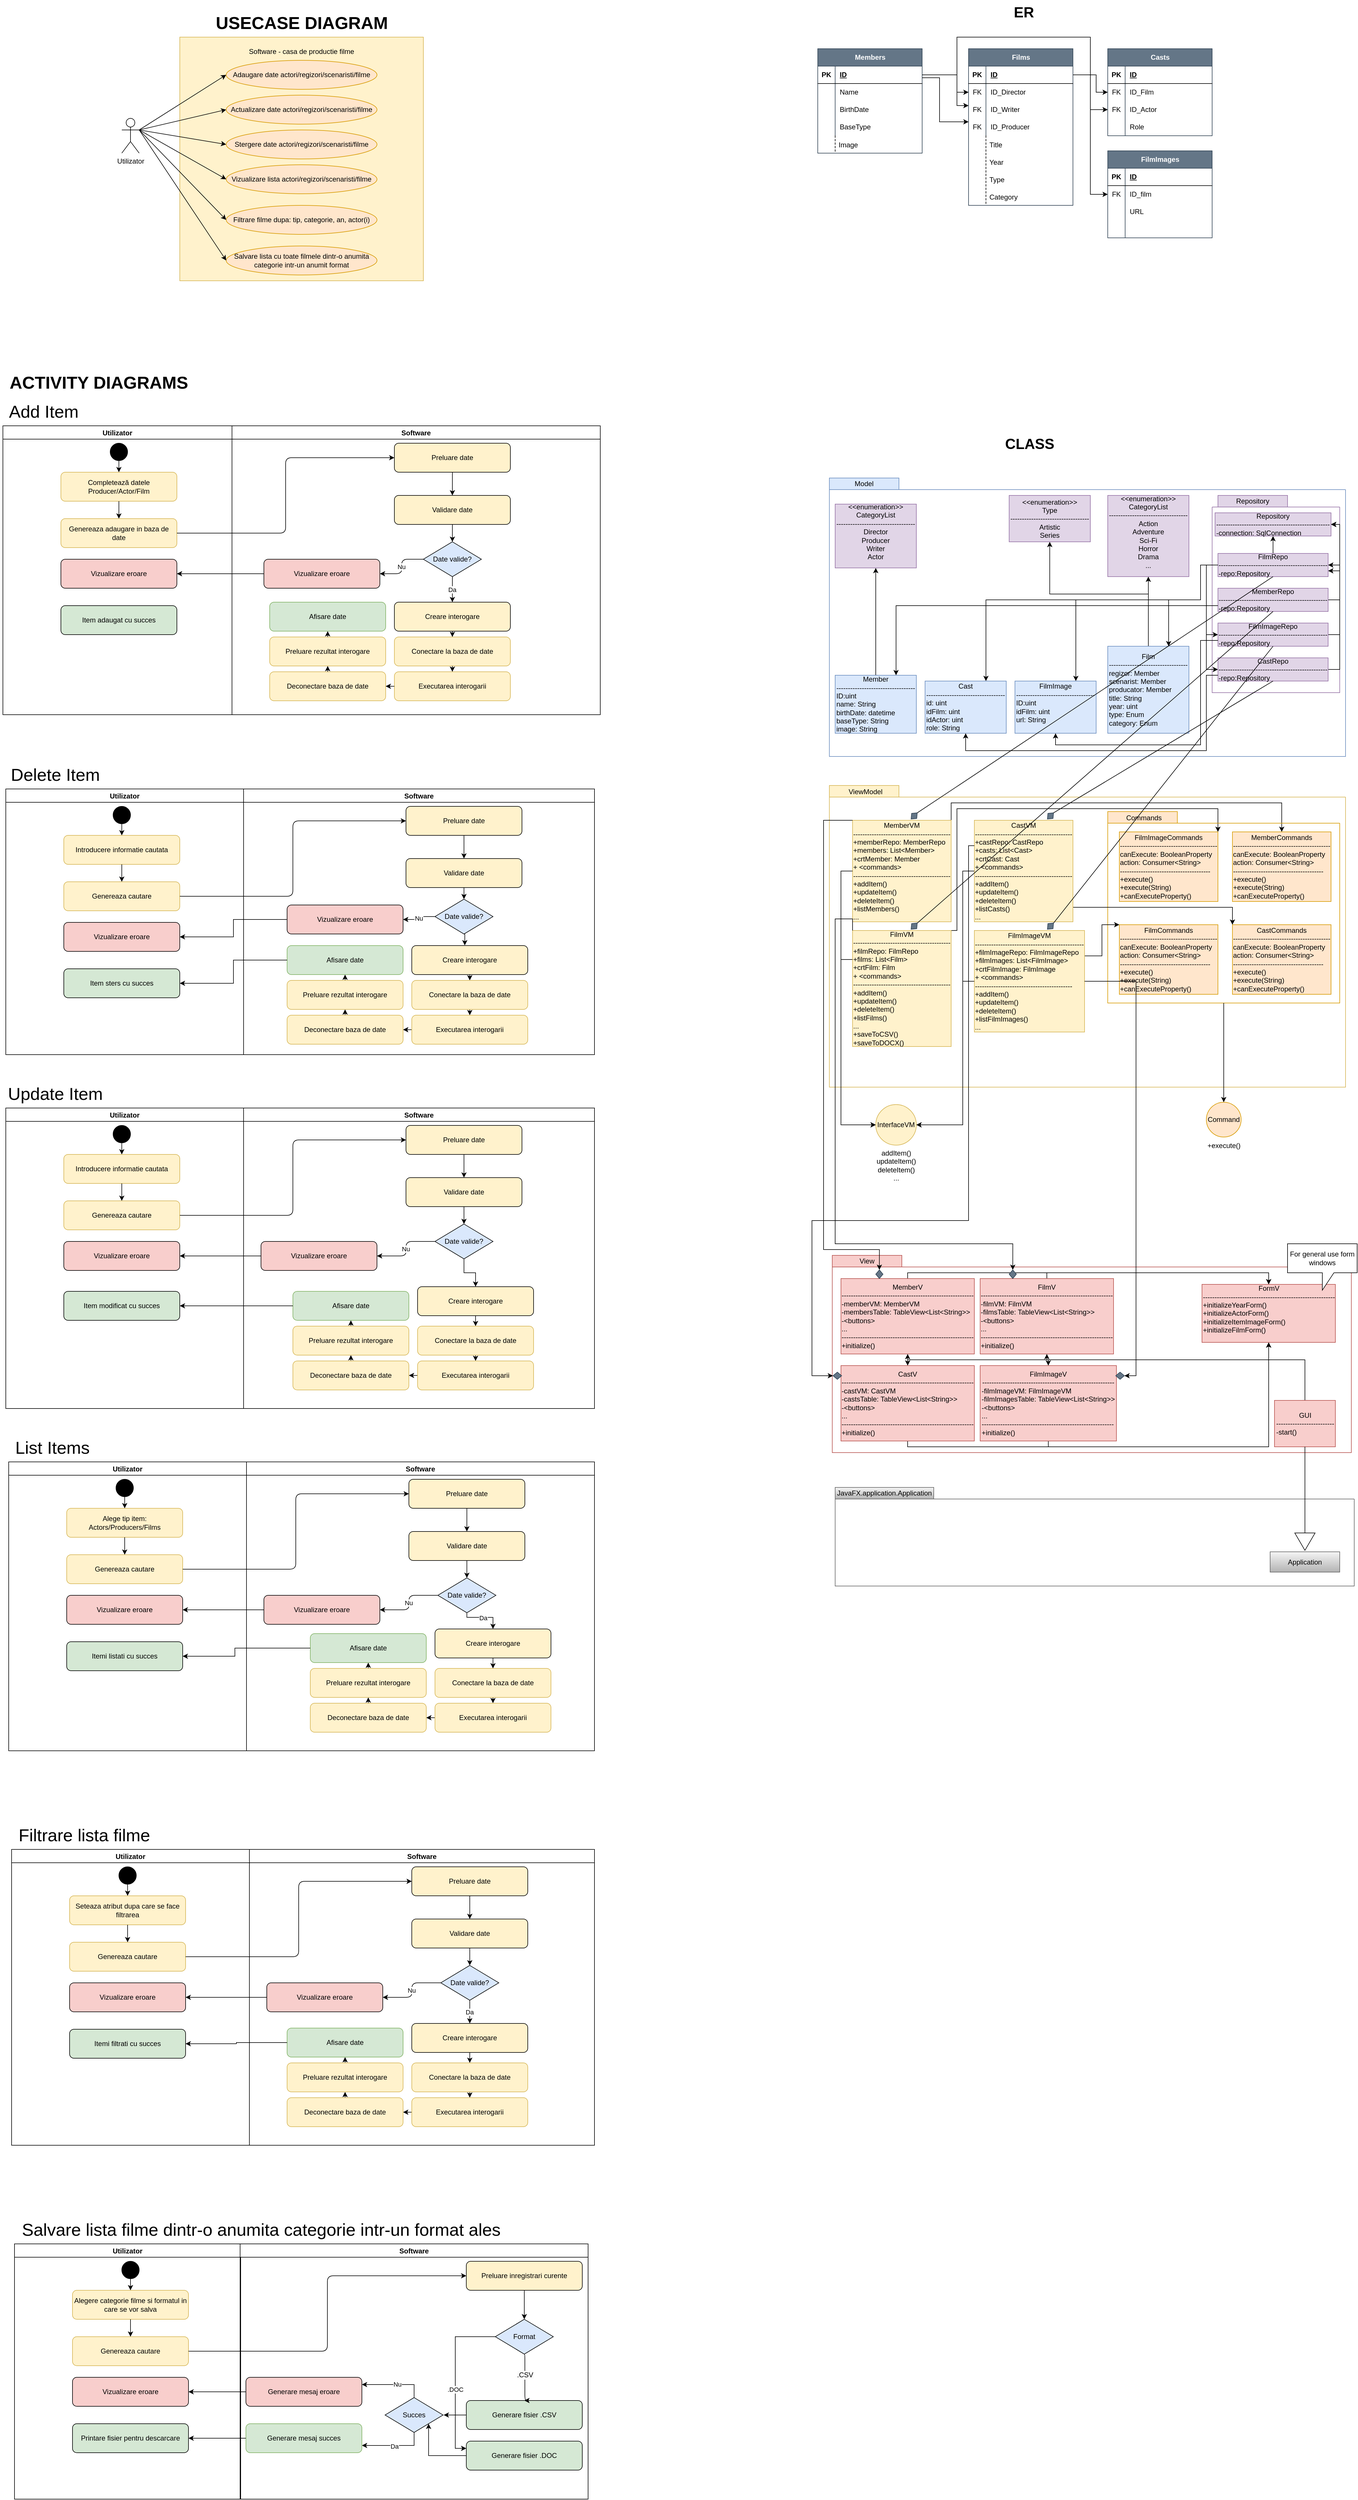 <mxfile version="26.2.5">
  <diagram name="Page-1" id="T00Nqk2MCLRAwtaub2Yi">
    <mxGraphModel dx="8350" dy="2845" grid="1" gridSize="10" guides="1" tooltips="1" connect="1" arrows="1" fold="1" page="1" pageScale="1" pageWidth="850" pageHeight="1100" math="0" shadow="0">
      <root>
        <mxCell id="0" />
        <mxCell id="1" parent="0" />
        <mxCell id="URZ8JLrt1ePknJQxes7C-1" value="Utilizator" style="shape=umlActor;verticalLabelPosition=bottom;verticalAlign=top;html=1;outlineConnect=0;" parent="1" vertex="1">
          <mxGeometry x="-380" y="450" width="30" height="60" as="geometry" />
        </mxCell>
        <mxCell id="URZ8JLrt1ePknJQxes7C-2" value="" style="whiteSpace=wrap;html=1;aspect=fixed;fillColor=#fff2cc;strokeColor=#d6b656;" parent="1" vertex="1">
          <mxGeometry x="-280" y="310" width="420" height="420" as="geometry" />
        </mxCell>
        <mxCell id="URZ8JLrt1ePknJQxes7C-3" value="Software - casa de productie filme" style="text;html=1;align=center;verticalAlign=middle;whiteSpace=wrap;rounded=0;" parent="1" vertex="1">
          <mxGeometry x="-260" y="320" width="380" height="30" as="geometry" />
        </mxCell>
        <mxCell id="URZ8JLrt1ePknJQxes7C-4" value="Adaugare date actori/regizori/scenaristi/filme" style="ellipse;whiteSpace=wrap;html=1;fillColor=#ffe6cc;strokeColor=#d79b00;" parent="1" vertex="1">
          <mxGeometry x="-200" y="350" width="260" height="50" as="geometry" />
        </mxCell>
        <mxCell id="URZ8JLrt1ePknJQxes7C-5" value="Actualizare date actori/regizori/scenaristi/filme" style="ellipse;whiteSpace=wrap;html=1;fillColor=#ffe6cc;strokeColor=#d79b00;" parent="1" vertex="1">
          <mxGeometry x="-200" y="410" width="260" height="50" as="geometry" />
        </mxCell>
        <mxCell id="URZ8JLrt1ePknJQxes7C-6" value="Stergere date actori/regizori/scenaristi/filme" style="ellipse;whiteSpace=wrap;html=1;fillColor=#ffe6cc;strokeColor=#d79b00;" parent="1" vertex="1">
          <mxGeometry x="-200" y="470" width="260" height="50" as="geometry" />
        </mxCell>
        <mxCell id="URZ8JLrt1ePknJQxes7C-7" value="Vizualizare lista actori/regizori/scenaristi/filme" style="ellipse;whiteSpace=wrap;html=1;fillColor=#ffe6cc;strokeColor=#d79b00;" parent="1" vertex="1">
          <mxGeometry x="-200" y="530" width="260" height="50" as="geometry" />
        </mxCell>
        <mxCell id="URZ8JLrt1ePknJQxes7C-8" value="Filtrare filme dupa: tip, categorie, an, actor(i)" style="ellipse;whiteSpace=wrap;html=1;fillColor=#ffe6cc;strokeColor=#d79b00;" parent="1" vertex="1">
          <mxGeometry x="-200" y="600" width="260" height="50" as="geometry" />
        </mxCell>
        <mxCell id="URZ8JLrt1ePknJQxes7C-9" value="Salvare lista cu toate filmele dintr-o anumita categorie intr-un anumit format" style="ellipse;whiteSpace=wrap;html=1;fillColor=#ffe6cc;strokeColor=#d79b00;" parent="1" vertex="1">
          <mxGeometry x="-200" y="670" width="260" height="50" as="geometry" />
        </mxCell>
        <mxCell id="URZ8JLrt1ePknJQxes7C-10" value="" style="endArrow=classic;html=1;rounded=0;entryX=0;entryY=0.5;entryDx=0;entryDy=0;exitX=1;exitY=0.333;exitDx=0;exitDy=0;exitPerimeter=0;" parent="1" source="URZ8JLrt1ePknJQxes7C-1" target="URZ8JLrt1ePknJQxes7C-4" edge="1">
          <mxGeometry width="50" height="50" relative="1" as="geometry">
            <mxPoint x="-190" y="610" as="sourcePoint" />
            <mxPoint x="-140" y="560" as="targetPoint" />
          </mxGeometry>
        </mxCell>
        <mxCell id="URZ8JLrt1ePknJQxes7C-11" value="" style="endArrow=classic;html=1;rounded=0;entryX=0;entryY=0.5;entryDx=0;entryDy=0;" parent="1" target="URZ8JLrt1ePknJQxes7C-5" edge="1">
          <mxGeometry width="50" height="50" relative="1" as="geometry">
            <mxPoint x="-350" y="470" as="sourcePoint" />
            <mxPoint x="-190" y="385" as="targetPoint" />
          </mxGeometry>
        </mxCell>
        <mxCell id="URZ8JLrt1ePknJQxes7C-12" value="" style="endArrow=classic;html=1;rounded=0;entryX=0;entryY=0.5;entryDx=0;entryDy=0;" parent="1" target="URZ8JLrt1ePknJQxes7C-6" edge="1">
          <mxGeometry width="50" height="50" relative="1" as="geometry">
            <mxPoint x="-350" y="470" as="sourcePoint" />
            <mxPoint x="-180" y="395" as="targetPoint" />
          </mxGeometry>
        </mxCell>
        <mxCell id="URZ8JLrt1ePknJQxes7C-13" value="" style="endArrow=classic;html=1;rounded=0;entryX=0;entryY=0.5;entryDx=0;entryDy=0;" parent="1" target="URZ8JLrt1ePknJQxes7C-7" edge="1">
          <mxGeometry width="50" height="50" relative="1" as="geometry">
            <mxPoint x="-350" y="470" as="sourcePoint" />
            <mxPoint x="-170" y="405" as="targetPoint" />
          </mxGeometry>
        </mxCell>
        <mxCell id="URZ8JLrt1ePknJQxes7C-14" value="" style="endArrow=classic;html=1;rounded=0;entryX=0;entryY=0.5;entryDx=0;entryDy=0;" parent="1" target="URZ8JLrt1ePknJQxes7C-8" edge="1">
          <mxGeometry width="50" height="50" relative="1" as="geometry">
            <mxPoint x="-350" y="470" as="sourcePoint" />
            <mxPoint x="-180" y="575" as="targetPoint" />
          </mxGeometry>
        </mxCell>
        <mxCell id="URZ8JLrt1ePknJQxes7C-15" value="" style="endArrow=classic;html=1;rounded=0;entryX=0;entryY=0.5;entryDx=0;entryDy=0;" parent="1" target="URZ8JLrt1ePknJQxes7C-9" edge="1">
          <mxGeometry width="50" height="50" relative="1" as="geometry">
            <mxPoint x="-350" y="470" as="sourcePoint" />
            <mxPoint x="-170" y="585" as="targetPoint" />
          </mxGeometry>
        </mxCell>
        <mxCell id="URZ8JLrt1ePknJQxes7C-80" value="Utilizator" style="swimlane" parent="1" vertex="1">
          <mxGeometry x="-585" y="980" width="395" height="498" as="geometry" />
        </mxCell>
        <mxCell id="URZ8JLrt1ePknJQxes7C-81" value="" style="ellipse;fillColor=black" parent="URZ8JLrt1ePknJQxes7C-80" vertex="1">
          <mxGeometry x="185" y="30" width="30" height="30" as="geometry" />
        </mxCell>
        <mxCell id="URZ8JLrt1ePknJQxes7C-82" value="Completează datele Producer/Actor/Film" style="rounded=1;whiteSpace=wrap;fillColor=#fff2cc;strokeColor=#d6b656;" parent="URZ8JLrt1ePknJQxes7C-80" vertex="1">
          <mxGeometry x="100" y="80" width="200" height="50" as="geometry" />
        </mxCell>
        <mxCell id="URZ8JLrt1ePknJQxes7C-83" value="Vizualizare eroare" style="rounded=1;whiteSpace=wrap;fillColor=#f8cecc" parent="URZ8JLrt1ePknJQxes7C-80" vertex="1">
          <mxGeometry x="100" y="230" width="200" height="50" as="geometry" />
        </mxCell>
        <mxCell id="URZ8JLrt1ePknJQxes7C-84" value="Item adaugat cu succes" style="rounded=1;whiteSpace=wrap;fillColor=#d5e8d4" parent="URZ8JLrt1ePknJQxes7C-80" vertex="1">
          <mxGeometry x="100" y="310" width="200" height="50" as="geometry" />
        </mxCell>
        <mxCell id="URZ8JLrt1ePknJQxes7C-85" value="Genereaza adaugare in baza de date" style="rounded=1;whiteSpace=wrap;fillColor=#fff2cc;strokeColor=#d6b656;" parent="URZ8JLrt1ePknJQxes7C-80" vertex="1">
          <mxGeometry x="100" y="160" width="200" height="50" as="geometry" />
        </mxCell>
        <mxCell id="URZ8JLrt1ePknJQxes7C-86" value="" style="edgeStyle=elbowEdgeStyle;entryX=0.5;entryY=0;entryDx=0;entryDy=0;exitX=0.5;exitY=1;exitDx=0;exitDy=0;" parent="URZ8JLrt1ePknJQxes7C-80" source="URZ8JLrt1ePknJQxes7C-82" target="URZ8JLrt1ePknJQxes7C-85" edge="1">
          <mxGeometry relative="1" as="geometry">
            <mxPoint x="205" y="60" as="sourcePoint" />
            <mxPoint x="205" y="90" as="targetPoint" />
          </mxGeometry>
        </mxCell>
        <mxCell id="URZ8JLrt1ePknJQxes7C-87" value="Software" style="swimlane" parent="1" vertex="1">
          <mxGeometry x="-190" y="980" width="635" height="498" as="geometry" />
        </mxCell>
        <mxCell id="URZ8JLrt1ePknJQxes7C-88" value="Validare date" style="rounded=1;whiteSpace=wrap;fillColor=#fff2cc" parent="URZ8JLrt1ePknJQxes7C-87" vertex="1">
          <mxGeometry x="280" y="120" width="200" height="50" as="geometry" />
        </mxCell>
        <mxCell id="URZ8JLrt1ePknJQxes7C-89" value="Date valide?" style="rhombus;whiteSpace=wrap;fillColor=#dae8fc" parent="URZ8JLrt1ePknJQxes7C-87" vertex="1">
          <mxGeometry x="330" y="200" width="100" height="60" as="geometry" />
        </mxCell>
        <mxCell id="URZ8JLrt1ePknJQxes7C-90" style="edgeStyle=orthogonalEdgeStyle;rounded=0;orthogonalLoop=1;jettySize=auto;html=1;exitX=0.5;exitY=1;exitDx=0;exitDy=0;entryX=0.5;entryY=0;entryDx=0;entryDy=0;" parent="URZ8JLrt1ePknJQxes7C-87" source="URZ8JLrt1ePknJQxes7C-91" target="URZ8JLrt1ePknJQxes7C-88" edge="1">
          <mxGeometry relative="1" as="geometry" />
        </mxCell>
        <mxCell id="URZ8JLrt1ePknJQxes7C-91" value="Preluare date" style="rounded=1;whiteSpace=wrap;fillColor=#fff2cc" parent="URZ8JLrt1ePknJQxes7C-87" vertex="1">
          <mxGeometry x="280" y="30" width="200" height="50" as="geometry" />
        </mxCell>
        <mxCell id="URZ8JLrt1ePknJQxes7C-92" value="Vizualizare eroare" style="rounded=1;whiteSpace=wrap;fillColor=#f8cecc" parent="URZ8JLrt1ePknJQxes7C-87" vertex="1">
          <mxGeometry x="55" y="230" width="200" height="50" as="geometry" />
        </mxCell>
        <mxCell id="URZ8JLrt1ePknJQxes7C-93" value="Nu" style="edgeStyle=elbowEdgeStyle;entryX=1;entryY=0.5;entryDx=0;entryDy=0;" parent="URZ8JLrt1ePknJQxes7C-87" source="URZ8JLrt1ePknJQxes7C-89" target="URZ8JLrt1ePknJQxes7C-92" edge="1">
          <mxGeometry relative="1" as="geometry" />
        </mxCell>
        <mxCell id="URZ8JLrt1ePknJQxes7C-94" value="" style="edgeStyle=orthogonalEdgeStyle;rounded=0;orthogonalLoop=1;jettySize=auto;html=1;" parent="URZ8JLrt1ePknJQxes7C-87" edge="1">
          <mxGeometry relative="1" as="geometry">
            <mxPoint x="380" y="340" as="sourcePoint" />
          </mxGeometry>
        </mxCell>
        <mxCell id="URZ8JLrt1ePknJQxes7C-95" value="Da" style="edgeStyle=elbowEdgeStyle;entryX=0.5;entryY=0;entryDx=0;entryDy=0;" parent="URZ8JLrt1ePknJQxes7C-87" source="URZ8JLrt1ePknJQxes7C-89" target="URZ8JLrt1ePknJQxes7C-100" edge="1">
          <mxGeometry relative="1" as="geometry">
            <mxPoint x="380" y="290" as="targetPoint" />
          </mxGeometry>
        </mxCell>
        <mxCell id="URZ8JLrt1ePknJQxes7C-96" value="Deconectare baza de date" style="rounded=1;whiteSpace=wrap;fillColor=#fff2cc;strokeColor=#d6b656;" parent="URZ8JLrt1ePknJQxes7C-87" vertex="1">
          <mxGeometry x="65" y="424" width="200" height="50" as="geometry" />
        </mxCell>
        <mxCell id="URZ8JLrt1ePknJQxes7C-97" value="Executarea interogarii" style="rounded=1;whiteSpace=wrap;fillColor=#fff2cc;strokeColor=#d6b656;" parent="URZ8JLrt1ePknJQxes7C-87" vertex="1">
          <mxGeometry x="280" y="424" width="200" height="50" as="geometry" />
        </mxCell>
        <mxCell id="URZ8JLrt1ePknJQxes7C-98" value="Conectare la baza de date" style="rounded=1;whiteSpace=wrap;fillColor=#fff2cc;strokeColor=#d6b656;" parent="URZ8JLrt1ePknJQxes7C-87" vertex="1">
          <mxGeometry x="280" y="364" width="200" height="50" as="geometry" />
        </mxCell>
        <mxCell id="URZ8JLrt1ePknJQxes7C-99" value="Preluare rezultat interogare" style="rounded=1;whiteSpace=wrap;fillColor=#fff2cc;strokeColor=#d6b656;" parent="URZ8JLrt1ePknJQxes7C-87" vertex="1">
          <mxGeometry x="65" y="364" width="200" height="50" as="geometry" />
        </mxCell>
        <mxCell id="URZ8JLrt1ePknJQxes7C-100" value="Creare interogare" style="rounded=1;whiteSpace=wrap;fillColor=#fff2cc" parent="URZ8JLrt1ePknJQxes7C-87" vertex="1">
          <mxGeometry x="280" y="304" width="200" height="50" as="geometry" />
        </mxCell>
        <mxCell id="URZ8JLrt1ePknJQxes7C-101" value="Afisare date" style="rounded=1;whiteSpace=wrap;fillColor=#d5e8d4;strokeColor=#82b366;" parent="URZ8JLrt1ePknJQxes7C-87" vertex="1">
          <mxGeometry x="65" y="304" width="200" height="50" as="geometry" />
        </mxCell>
        <mxCell id="URZ8JLrt1ePknJQxes7C-102" style="edgeStyle=orthogonalEdgeStyle;rounded=0;orthogonalLoop=1;jettySize=auto;html=1;exitX=0;exitY=0.5;exitDx=0;exitDy=0;entryX=1;entryY=0.5;entryDx=0;entryDy=0;" parent="URZ8JLrt1ePknJQxes7C-87" source="URZ8JLrt1ePknJQxes7C-97" target="URZ8JLrt1ePknJQxes7C-96" edge="1">
          <mxGeometry relative="1" as="geometry" />
        </mxCell>
        <mxCell id="URZ8JLrt1ePknJQxes7C-103" style="edgeStyle=orthogonalEdgeStyle;rounded=0;orthogonalLoop=1;jettySize=auto;html=1;exitX=0.5;exitY=1;exitDx=0;exitDy=0;entryX=0.5;entryY=0;entryDx=0;entryDy=0;" parent="URZ8JLrt1ePknJQxes7C-87" source="URZ8JLrt1ePknJQxes7C-98" target="URZ8JLrt1ePknJQxes7C-97" edge="1">
          <mxGeometry relative="1" as="geometry" />
        </mxCell>
        <mxCell id="URZ8JLrt1ePknJQxes7C-104" style="edgeStyle=orthogonalEdgeStyle;rounded=0;orthogonalLoop=1;jettySize=auto;html=1;exitX=0.5;exitY=0;exitDx=0;exitDy=0;entryX=0.5;entryY=1;entryDx=0;entryDy=0;" parent="URZ8JLrt1ePknJQxes7C-87" source="URZ8JLrt1ePknJQxes7C-96" target="URZ8JLrt1ePknJQxes7C-99" edge="1">
          <mxGeometry relative="1" as="geometry" />
        </mxCell>
        <mxCell id="URZ8JLrt1ePknJQxes7C-105" style="edgeStyle=orthogonalEdgeStyle;rounded=0;orthogonalLoop=1;jettySize=auto;html=1;exitX=0.5;exitY=1;exitDx=0;exitDy=0;entryX=0.5;entryY=0;entryDx=0;entryDy=0;" parent="URZ8JLrt1ePknJQxes7C-87" source="URZ8JLrt1ePknJQxes7C-100" target="URZ8JLrt1ePknJQxes7C-98" edge="1">
          <mxGeometry relative="1" as="geometry" />
        </mxCell>
        <mxCell id="URZ8JLrt1ePknJQxes7C-106" style="edgeStyle=orthogonalEdgeStyle;rounded=0;orthogonalLoop=1;jettySize=auto;html=1;exitX=0.5;exitY=0;exitDx=0;exitDy=0;entryX=0.5;entryY=1;entryDx=0;entryDy=0;" parent="URZ8JLrt1ePknJQxes7C-87" source="URZ8JLrt1ePknJQxes7C-99" target="URZ8JLrt1ePknJQxes7C-101" edge="1">
          <mxGeometry relative="1" as="geometry" />
        </mxCell>
        <mxCell id="URZ8JLrt1ePknJQxes7C-107" value="" style="edgeStyle=elbowEdgeStyle;exitX=1;exitY=0.5;exitDx=0;exitDy=0;entryX=0;entryY=0.5;entryDx=0;entryDy=0;" parent="1" source="URZ8JLrt1ePknJQxes7C-85" target="URZ8JLrt1ePknJQxes7C-91" edge="1">
          <mxGeometry relative="1" as="geometry" />
        </mxCell>
        <mxCell id="URZ8JLrt1ePknJQxes7C-108" value="" style="edgeStyle=elbowEdgeStyle" parent="1" source="URZ8JLrt1ePknJQxes7C-81" target="URZ8JLrt1ePknJQxes7C-82" edge="1">
          <mxGeometry relative="1" as="geometry" />
        </mxCell>
        <mxCell id="URZ8JLrt1ePknJQxes7C-109" value="" style="edgeStyle=elbowEdgeStyle" parent="1" source="URZ8JLrt1ePknJQxes7C-88" target="URZ8JLrt1ePknJQxes7C-89" edge="1">
          <mxGeometry relative="1" as="geometry" />
        </mxCell>
        <mxCell id="URZ8JLrt1ePknJQxes7C-110" style="edgeStyle=orthogonalEdgeStyle;rounded=0;orthogonalLoop=1;jettySize=auto;html=1;exitX=0;exitY=0.5;exitDx=0;exitDy=0;entryX=1;entryY=0.5;entryDx=0;entryDy=0;" parent="1" source="URZ8JLrt1ePknJQxes7C-92" target="URZ8JLrt1ePknJQxes7C-83" edge="1">
          <mxGeometry relative="1" as="geometry" />
        </mxCell>
        <mxCell id="URZ8JLrt1ePknJQxes7C-111" value="&lt;font style=&quot;font-size: 30px;&quot;&gt;Add Item&lt;/font&gt;" style="text;html=1;align=center;verticalAlign=middle;resizable=0;points=[];autosize=1;strokeColor=none;fillColor=none;" parent="1" vertex="1">
          <mxGeometry x="-585" y="930" width="140" height="50" as="geometry" />
        </mxCell>
        <mxCell id="URZ8JLrt1ePknJQxes7C-112" value="Utilizator" style="swimlane" parent="1" vertex="1">
          <mxGeometry x="-580" y="1606" width="410" height="458" as="geometry" />
        </mxCell>
        <mxCell id="URZ8JLrt1ePknJQxes7C-113" value="" style="ellipse;fillColor=black" parent="URZ8JLrt1ePknJQxes7C-112" vertex="1">
          <mxGeometry x="185" y="30" width="30" height="30" as="geometry" />
        </mxCell>
        <mxCell id="URZ8JLrt1ePknJQxes7C-114" value="Introducere informatie cautata" style="rounded=1;whiteSpace=wrap;fillColor=#fff2cc;strokeColor=#d6b656;" parent="URZ8JLrt1ePknJQxes7C-112" vertex="1">
          <mxGeometry x="100" y="80" width="200" height="50" as="geometry" />
        </mxCell>
        <mxCell id="URZ8JLrt1ePknJQxes7C-115" value="Vizualizare eroare" style="rounded=1;whiteSpace=wrap;fillColor=#f8cecc" parent="URZ8JLrt1ePknJQxes7C-112" vertex="1">
          <mxGeometry x="100" y="230" width="200" height="50" as="geometry" />
        </mxCell>
        <mxCell id="URZ8JLrt1ePknJQxes7C-116" value="Item sters cu succes" style="rounded=1;whiteSpace=wrap;fillColor=#d5e8d4" parent="URZ8JLrt1ePknJQxes7C-112" vertex="1">
          <mxGeometry x="100" y="310" width="200" height="50" as="geometry" />
        </mxCell>
        <mxCell id="URZ8JLrt1ePknJQxes7C-117" value="Genereaza cautare" style="rounded=1;whiteSpace=wrap;fillColor=#fff2cc;strokeColor=#d6b656;" parent="URZ8JLrt1ePknJQxes7C-112" vertex="1">
          <mxGeometry x="100" y="160" width="200" height="50" as="geometry" />
        </mxCell>
        <mxCell id="URZ8JLrt1ePknJQxes7C-118" value="" style="edgeStyle=elbowEdgeStyle;entryX=0.5;entryY=0;entryDx=0;entryDy=0;exitX=0.5;exitY=1;exitDx=0;exitDy=0;" parent="URZ8JLrt1ePknJQxes7C-112" source="URZ8JLrt1ePknJQxes7C-114" target="URZ8JLrt1ePknJQxes7C-117" edge="1">
          <mxGeometry relative="1" as="geometry">
            <mxPoint x="205" y="60" as="sourcePoint" />
            <mxPoint x="205" y="90" as="targetPoint" />
          </mxGeometry>
        </mxCell>
        <mxCell id="URZ8JLrt1ePknJQxes7C-119" value="Software" style="swimlane" parent="1" vertex="1">
          <mxGeometry x="-170" y="1606" width="605" height="458" as="geometry" />
        </mxCell>
        <mxCell id="URZ8JLrt1ePknJQxes7C-120" value="Validare date" style="rounded=1;whiteSpace=wrap;fillColor=#fff2cc" parent="URZ8JLrt1ePknJQxes7C-119" vertex="1">
          <mxGeometry x="280" y="120" width="200" height="50" as="geometry" />
        </mxCell>
        <mxCell id="URZ8JLrt1ePknJQxes7C-121" value="Date valide?" style="rhombus;whiteSpace=wrap;fillColor=#dae8fc" parent="URZ8JLrt1ePknJQxes7C-119" vertex="1">
          <mxGeometry x="330" y="190" width="100" height="60" as="geometry" />
        </mxCell>
        <mxCell id="URZ8JLrt1ePknJQxes7C-122" style="edgeStyle=orthogonalEdgeStyle;rounded=0;orthogonalLoop=1;jettySize=auto;html=1;exitX=0.5;exitY=1;exitDx=0;exitDy=0;entryX=0.5;entryY=0;entryDx=0;entryDy=0;" parent="URZ8JLrt1ePknJQxes7C-119" source="URZ8JLrt1ePknJQxes7C-123" target="URZ8JLrt1ePknJQxes7C-120" edge="1">
          <mxGeometry relative="1" as="geometry" />
        </mxCell>
        <mxCell id="URZ8JLrt1ePknJQxes7C-123" value="Preluare date" style="rounded=1;whiteSpace=wrap;fillColor=#fff2cc" parent="URZ8JLrt1ePknJQxes7C-119" vertex="1">
          <mxGeometry x="280" y="30" width="200" height="50" as="geometry" />
        </mxCell>
        <mxCell id="URZ8JLrt1ePknJQxes7C-124" value="Vizualizare eroare" style="rounded=1;whiteSpace=wrap;fillColor=#f8cecc" parent="URZ8JLrt1ePknJQxes7C-119" vertex="1">
          <mxGeometry x="75" y="200" width="200" height="50" as="geometry" />
        </mxCell>
        <mxCell id="URZ8JLrt1ePknJQxes7C-125" value="Nu" style="edgeStyle=elbowEdgeStyle;entryX=1;entryY=0.5;entryDx=0;entryDy=0;" parent="URZ8JLrt1ePknJQxes7C-119" source="URZ8JLrt1ePknJQxes7C-121" target="URZ8JLrt1ePknJQxes7C-124" edge="1">
          <mxGeometry relative="1" as="geometry" />
        </mxCell>
        <mxCell id="URZ8JLrt1ePknJQxes7C-126" style="edgeStyle=orthogonalEdgeStyle;rounded=0;orthogonalLoop=1;jettySize=auto;html=1;exitX=0.5;exitY=1;exitDx=0;exitDy=0;" parent="URZ8JLrt1ePknJQxes7C-119" edge="1">
          <mxGeometry relative="1" as="geometry">
            <mxPoint x="380" y="350" as="sourcePoint" />
          </mxGeometry>
        </mxCell>
        <mxCell id="URZ8JLrt1ePknJQxes7C-127" style="edgeStyle=orthogonalEdgeStyle;rounded=0;orthogonalLoop=1;jettySize=auto;html=1;exitX=0.5;exitY=1;exitDx=0;exitDy=0;entryX=0.5;entryY=0;entryDx=0;entryDy=0;" parent="URZ8JLrt1ePknJQxes7C-119" source="URZ8JLrt1ePknJQxes7C-128" target="URZ8JLrt1ePknJQxes7C-137" edge="1">
          <mxGeometry relative="1" as="geometry" />
        </mxCell>
        <mxCell id="URZ8JLrt1ePknJQxes7C-128" value="Creare interogare" style="rounded=1;whiteSpace=wrap;fillColor=#fff2cc" parent="URZ8JLrt1ePknJQxes7C-119" vertex="1">
          <mxGeometry x="290" y="270" width="200" height="50" as="geometry" />
        </mxCell>
        <mxCell id="URZ8JLrt1ePknJQxes7C-129" value="Afisare date" style="rounded=1;whiteSpace=wrap;fillColor=#d5e8d4;strokeColor=#82b366;" parent="URZ8JLrt1ePknJQxes7C-119" vertex="1">
          <mxGeometry x="75" y="270" width="200" height="50" as="geometry" />
        </mxCell>
        <mxCell id="URZ8JLrt1ePknJQxes7C-130" style="edgeStyle=orthogonalEdgeStyle;rounded=0;orthogonalLoop=1;jettySize=auto;html=1;exitX=0.5;exitY=0;exitDx=0;exitDy=0;entryX=0.5;entryY=1;entryDx=0;entryDy=0;" parent="URZ8JLrt1ePknJQxes7C-119" source="URZ8JLrt1ePknJQxes7C-131" target="URZ8JLrt1ePknJQxes7C-129" edge="1">
          <mxGeometry relative="1" as="geometry" />
        </mxCell>
        <mxCell id="URZ8JLrt1ePknJQxes7C-131" value="Preluare rezultat interogare" style="rounded=1;whiteSpace=wrap;fillColor=#fff2cc;strokeColor=#d6b656;" parent="URZ8JLrt1ePknJQxes7C-119" vertex="1">
          <mxGeometry x="75" y="330" width="200" height="50" as="geometry" />
        </mxCell>
        <mxCell id="URZ8JLrt1ePknJQxes7C-132" style="edgeStyle=orthogonalEdgeStyle;rounded=0;orthogonalLoop=1;jettySize=auto;html=1;exitX=0.5;exitY=0;exitDx=0;exitDy=0;entryX=0.5;entryY=1;entryDx=0;entryDy=0;" parent="URZ8JLrt1ePknJQxes7C-119" source="URZ8JLrt1ePknJQxes7C-133" target="URZ8JLrt1ePknJQxes7C-131" edge="1">
          <mxGeometry relative="1" as="geometry" />
        </mxCell>
        <mxCell id="URZ8JLrt1ePknJQxes7C-133" value="Deconectare baza de date" style="rounded=1;whiteSpace=wrap;fillColor=#fff2cc;strokeColor=#d6b656;" parent="URZ8JLrt1ePknJQxes7C-119" vertex="1">
          <mxGeometry x="75" y="390" width="200" height="50" as="geometry" />
        </mxCell>
        <mxCell id="URZ8JLrt1ePknJQxes7C-134" style="edgeStyle=orthogonalEdgeStyle;rounded=0;orthogonalLoop=1;jettySize=auto;html=1;exitX=0;exitY=0.5;exitDx=0;exitDy=0;entryX=1;entryY=0.5;entryDx=0;entryDy=0;" parent="URZ8JLrt1ePknJQxes7C-119" source="URZ8JLrt1ePknJQxes7C-135" target="URZ8JLrt1ePknJQxes7C-133" edge="1">
          <mxGeometry relative="1" as="geometry" />
        </mxCell>
        <mxCell id="URZ8JLrt1ePknJQxes7C-135" value="Executarea interogarii" style="rounded=1;whiteSpace=wrap;fillColor=#fff2cc;strokeColor=#d6b656;" parent="URZ8JLrt1ePknJQxes7C-119" vertex="1">
          <mxGeometry x="290" y="390" width="200" height="50" as="geometry" />
        </mxCell>
        <mxCell id="URZ8JLrt1ePknJQxes7C-136" style="edgeStyle=orthogonalEdgeStyle;rounded=0;orthogonalLoop=1;jettySize=auto;html=1;exitX=0.5;exitY=1;exitDx=0;exitDy=0;entryX=0.5;entryY=0;entryDx=0;entryDy=0;" parent="URZ8JLrt1ePknJQxes7C-119" source="URZ8JLrt1ePknJQxes7C-137" target="URZ8JLrt1ePknJQxes7C-135" edge="1">
          <mxGeometry relative="1" as="geometry" />
        </mxCell>
        <mxCell id="URZ8JLrt1ePknJQxes7C-137" value="Conectare la baza de date" style="rounded=1;whiteSpace=wrap;fillColor=#fff2cc;strokeColor=#d6b656;" parent="URZ8JLrt1ePknJQxes7C-119" vertex="1">
          <mxGeometry x="290" y="330" width="200" height="50" as="geometry" />
        </mxCell>
        <mxCell id="URZ8JLrt1ePknJQxes7C-138" style="edgeStyle=orthogonalEdgeStyle;rounded=0;orthogonalLoop=1;jettySize=auto;html=1;exitX=0.5;exitY=1;exitDx=0;exitDy=0;entryX=0.457;entryY=-0.008;entryDx=0;entryDy=0;entryPerimeter=0;" parent="URZ8JLrt1ePknJQxes7C-119" source="URZ8JLrt1ePknJQxes7C-121" target="URZ8JLrt1ePknJQxes7C-128" edge="1">
          <mxGeometry relative="1" as="geometry" />
        </mxCell>
        <mxCell id="URZ8JLrt1ePknJQxes7C-139" value="" style="edgeStyle=elbowEdgeStyle;exitX=1;exitY=0.5;exitDx=0;exitDy=0;entryX=0;entryY=0.5;entryDx=0;entryDy=0;" parent="1" source="URZ8JLrt1ePknJQxes7C-117" target="URZ8JLrt1ePknJQxes7C-123" edge="1">
          <mxGeometry relative="1" as="geometry" />
        </mxCell>
        <mxCell id="URZ8JLrt1ePknJQxes7C-140" value="" style="edgeStyle=elbowEdgeStyle" parent="1" source="URZ8JLrt1ePknJQxes7C-113" target="URZ8JLrt1ePknJQxes7C-114" edge="1">
          <mxGeometry relative="1" as="geometry" />
        </mxCell>
        <mxCell id="URZ8JLrt1ePknJQxes7C-141" value="" style="edgeStyle=elbowEdgeStyle" parent="1" source="URZ8JLrt1ePknJQxes7C-120" target="URZ8JLrt1ePknJQxes7C-121" edge="1">
          <mxGeometry relative="1" as="geometry" />
        </mxCell>
        <mxCell id="URZ8JLrt1ePknJQxes7C-142" style="edgeStyle=orthogonalEdgeStyle;rounded=0;orthogonalLoop=1;jettySize=auto;html=1;exitX=0;exitY=0.5;exitDx=0;exitDy=0;entryX=1;entryY=0.5;entryDx=0;entryDy=0;" parent="1" source="URZ8JLrt1ePknJQxes7C-124" target="URZ8JLrt1ePknJQxes7C-115" edge="1">
          <mxGeometry relative="1" as="geometry" />
        </mxCell>
        <mxCell id="URZ8JLrt1ePknJQxes7C-143" value="&lt;font style=&quot;font-size: 30px;&quot;&gt;Delete Item&lt;/font&gt;" style="text;html=1;align=center;verticalAlign=middle;resizable=0;points=[];autosize=1;strokeColor=none;fillColor=none;" parent="1" vertex="1">
          <mxGeometry x="-585" y="1556" width="180" height="50" as="geometry" />
        </mxCell>
        <mxCell id="URZ8JLrt1ePknJQxes7C-144" value="Utilizator" style="swimlane" parent="1" vertex="1">
          <mxGeometry x="-580" y="2156" width="410" height="518" as="geometry" />
        </mxCell>
        <mxCell id="URZ8JLrt1ePknJQxes7C-145" value="" style="ellipse;fillColor=black" parent="URZ8JLrt1ePknJQxes7C-144" vertex="1">
          <mxGeometry x="185" y="30" width="30" height="30" as="geometry" />
        </mxCell>
        <mxCell id="URZ8JLrt1ePknJQxes7C-146" value="Introducere informatie cautata" style="rounded=1;whiteSpace=wrap;fillColor=#fff2cc;strokeColor=#d6b656;" parent="URZ8JLrt1ePknJQxes7C-144" vertex="1">
          <mxGeometry x="100" y="80" width="200" height="50" as="geometry" />
        </mxCell>
        <mxCell id="URZ8JLrt1ePknJQxes7C-147" value="Vizualizare eroare" style="rounded=1;whiteSpace=wrap;fillColor=#f8cecc" parent="URZ8JLrt1ePknJQxes7C-144" vertex="1">
          <mxGeometry x="100" y="230" width="200" height="50" as="geometry" />
        </mxCell>
        <mxCell id="URZ8JLrt1ePknJQxes7C-148" value="Item modificat cu succes" style="rounded=1;whiteSpace=wrap;fillColor=#d5e8d4" parent="URZ8JLrt1ePknJQxes7C-144" vertex="1">
          <mxGeometry x="100" y="316" width="200" height="50" as="geometry" />
        </mxCell>
        <mxCell id="URZ8JLrt1ePknJQxes7C-149" value="Genereaza cautare" style="rounded=1;whiteSpace=wrap;fillColor=#fff2cc;strokeColor=#d6b656;" parent="URZ8JLrt1ePknJQxes7C-144" vertex="1">
          <mxGeometry x="100" y="160" width="200" height="50" as="geometry" />
        </mxCell>
        <mxCell id="URZ8JLrt1ePknJQxes7C-150" value="" style="edgeStyle=elbowEdgeStyle;entryX=0.5;entryY=0;entryDx=0;entryDy=0;exitX=0.5;exitY=1;exitDx=0;exitDy=0;" parent="URZ8JLrt1ePknJQxes7C-144" source="URZ8JLrt1ePknJQxes7C-146" target="URZ8JLrt1ePknJQxes7C-149" edge="1">
          <mxGeometry relative="1" as="geometry">
            <mxPoint x="205" y="60" as="sourcePoint" />
            <mxPoint x="205" y="90" as="targetPoint" />
          </mxGeometry>
        </mxCell>
        <mxCell id="URZ8JLrt1ePknJQxes7C-151" value="Software" style="swimlane" parent="1" vertex="1">
          <mxGeometry x="-170" y="2156" width="605" height="518" as="geometry" />
        </mxCell>
        <mxCell id="URZ8JLrt1ePknJQxes7C-152" value="Validare date" style="rounded=1;whiteSpace=wrap;fillColor=#fff2cc" parent="URZ8JLrt1ePknJQxes7C-151" vertex="1">
          <mxGeometry x="280" y="120" width="200" height="50" as="geometry" />
        </mxCell>
        <mxCell id="URZ8JLrt1ePknJQxes7C-153" style="edgeStyle=orthogonalEdgeStyle;rounded=0;orthogonalLoop=1;jettySize=auto;html=1;exitX=0.5;exitY=1;exitDx=0;exitDy=0;entryX=0.5;entryY=0;entryDx=0;entryDy=0;" parent="URZ8JLrt1ePknJQxes7C-151" source="URZ8JLrt1ePknJQxes7C-154" target="URZ8JLrt1ePknJQxes7C-162" edge="1">
          <mxGeometry relative="1" as="geometry" />
        </mxCell>
        <mxCell id="URZ8JLrt1ePknJQxes7C-154" value="Date valide?" style="rhombus;whiteSpace=wrap;fillColor=#dae8fc" parent="URZ8JLrt1ePknJQxes7C-151" vertex="1">
          <mxGeometry x="330" y="200" width="100" height="60" as="geometry" />
        </mxCell>
        <mxCell id="URZ8JLrt1ePknJQxes7C-155" style="edgeStyle=orthogonalEdgeStyle;rounded=0;orthogonalLoop=1;jettySize=auto;html=1;exitX=0.5;exitY=1;exitDx=0;exitDy=0;entryX=0.5;entryY=0;entryDx=0;entryDy=0;" parent="URZ8JLrt1ePknJQxes7C-151" source="URZ8JLrt1ePknJQxes7C-156" target="URZ8JLrt1ePknJQxes7C-152" edge="1">
          <mxGeometry relative="1" as="geometry" />
        </mxCell>
        <mxCell id="URZ8JLrt1ePknJQxes7C-156" value="Preluare date" style="rounded=1;whiteSpace=wrap;fillColor=#fff2cc" parent="URZ8JLrt1ePknJQxes7C-151" vertex="1">
          <mxGeometry x="280" y="30" width="200" height="50" as="geometry" />
        </mxCell>
        <mxCell id="URZ8JLrt1ePknJQxes7C-157" value="Vizualizare eroare" style="rounded=1;whiteSpace=wrap;fillColor=#f8cecc" parent="URZ8JLrt1ePknJQxes7C-151" vertex="1">
          <mxGeometry x="30" y="230" width="200" height="50" as="geometry" />
        </mxCell>
        <mxCell id="URZ8JLrt1ePknJQxes7C-158" value="Nu" style="edgeStyle=elbowEdgeStyle;entryX=1;entryY=0.5;entryDx=0;entryDy=0;" parent="URZ8JLrt1ePknJQxes7C-151" source="URZ8JLrt1ePknJQxes7C-154" target="URZ8JLrt1ePknJQxes7C-157" edge="1">
          <mxGeometry relative="1" as="geometry" />
        </mxCell>
        <mxCell id="URZ8JLrt1ePknJQxes7C-159" style="edgeStyle=orthogonalEdgeStyle;rounded=0;orthogonalLoop=1;jettySize=auto;html=1;exitX=0.5;exitY=1;exitDx=0;exitDy=0;" parent="URZ8JLrt1ePknJQxes7C-151" edge="1">
          <mxGeometry relative="1" as="geometry">
            <mxPoint x="380" y="350" as="sourcePoint" />
          </mxGeometry>
        </mxCell>
        <mxCell id="URZ8JLrt1ePknJQxes7C-160" value="Afisare date" style="rounded=1;whiteSpace=wrap;fillColor=#d5e8d4;strokeColor=#82b366;" parent="URZ8JLrt1ePknJQxes7C-151" vertex="1">
          <mxGeometry x="85" y="316" width="200" height="50" as="geometry" />
        </mxCell>
        <mxCell id="URZ8JLrt1ePknJQxes7C-161" style="edgeStyle=orthogonalEdgeStyle;rounded=0;orthogonalLoop=1;jettySize=auto;html=1;exitX=0.5;exitY=1;exitDx=0;exitDy=0;entryX=0.5;entryY=0;entryDx=0;entryDy=0;" parent="URZ8JLrt1ePknJQxes7C-151" source="URZ8JLrt1ePknJQxes7C-162" target="URZ8JLrt1ePknJQxes7C-168" edge="1">
          <mxGeometry relative="1" as="geometry" />
        </mxCell>
        <mxCell id="URZ8JLrt1ePknJQxes7C-162" value="Creare interogare" style="rounded=1;whiteSpace=wrap;fillColor=#fff2cc" parent="URZ8JLrt1ePknJQxes7C-151" vertex="1">
          <mxGeometry x="300" y="308" width="200" height="50" as="geometry" />
        </mxCell>
        <mxCell id="URZ8JLrt1ePknJQxes7C-163" style="edgeStyle=orthogonalEdgeStyle;rounded=0;orthogonalLoop=1;jettySize=auto;html=1;exitX=0.5;exitY=0;exitDx=0;exitDy=0;entryX=0.5;entryY=1;entryDx=0;entryDy=0;" parent="URZ8JLrt1ePknJQxes7C-151" source="URZ8JLrt1ePknJQxes7C-164" target="URZ8JLrt1ePknJQxes7C-160" edge="1">
          <mxGeometry relative="1" as="geometry" />
        </mxCell>
        <mxCell id="URZ8JLrt1ePknJQxes7C-164" value="Preluare rezultat interogare" style="rounded=1;whiteSpace=wrap;fillColor=#fff2cc;strokeColor=#d6b656;" parent="URZ8JLrt1ePknJQxes7C-151" vertex="1">
          <mxGeometry x="85" y="376" width="200" height="50" as="geometry" />
        </mxCell>
        <mxCell id="URZ8JLrt1ePknJQxes7C-165" style="edgeStyle=orthogonalEdgeStyle;rounded=0;orthogonalLoop=1;jettySize=auto;html=1;exitX=0.5;exitY=0;exitDx=0;exitDy=0;entryX=0.5;entryY=1;entryDx=0;entryDy=0;" parent="URZ8JLrt1ePknJQxes7C-151" source="URZ8JLrt1ePknJQxes7C-166" target="URZ8JLrt1ePknJQxes7C-164" edge="1">
          <mxGeometry relative="1" as="geometry" />
        </mxCell>
        <mxCell id="URZ8JLrt1ePknJQxes7C-166" value="Deconectare baza de date" style="rounded=1;whiteSpace=wrap;fillColor=#fff2cc;strokeColor=#d6b656;" parent="URZ8JLrt1ePknJQxes7C-151" vertex="1">
          <mxGeometry x="85" y="436" width="200" height="50" as="geometry" />
        </mxCell>
        <mxCell id="URZ8JLrt1ePknJQxes7C-167" style="edgeStyle=orthogonalEdgeStyle;rounded=0;orthogonalLoop=1;jettySize=auto;html=1;exitX=0.5;exitY=1;exitDx=0;exitDy=0;entryX=0.5;entryY=0;entryDx=0;entryDy=0;" parent="URZ8JLrt1ePknJQxes7C-151" source="URZ8JLrt1ePknJQxes7C-168" target="URZ8JLrt1ePknJQxes7C-170" edge="1">
          <mxGeometry relative="1" as="geometry" />
        </mxCell>
        <mxCell id="URZ8JLrt1ePknJQxes7C-168" value="Conectare la baza de date" style="rounded=1;whiteSpace=wrap;fillColor=#fff2cc;strokeColor=#d6b656;" parent="URZ8JLrt1ePknJQxes7C-151" vertex="1">
          <mxGeometry x="300" y="376" width="200" height="50" as="geometry" />
        </mxCell>
        <mxCell id="URZ8JLrt1ePknJQxes7C-169" style="edgeStyle=orthogonalEdgeStyle;rounded=0;orthogonalLoop=1;jettySize=auto;html=1;exitX=0;exitY=0.5;exitDx=0;exitDy=0;entryX=1;entryY=0.5;entryDx=0;entryDy=0;" parent="URZ8JLrt1ePknJQxes7C-151" source="URZ8JLrt1ePknJQxes7C-170" target="URZ8JLrt1ePknJQxes7C-166" edge="1">
          <mxGeometry relative="1" as="geometry" />
        </mxCell>
        <mxCell id="URZ8JLrt1ePknJQxes7C-170" value="Executarea interogarii" style="rounded=1;whiteSpace=wrap;fillColor=#fff2cc;strokeColor=#d6b656;" parent="URZ8JLrt1ePknJQxes7C-151" vertex="1">
          <mxGeometry x="300" y="436" width="200" height="50" as="geometry" />
        </mxCell>
        <mxCell id="URZ8JLrt1ePknJQxes7C-171" value="" style="edgeStyle=elbowEdgeStyle;exitX=1;exitY=0.5;exitDx=0;exitDy=0;entryX=0;entryY=0.5;entryDx=0;entryDy=0;" parent="1" source="URZ8JLrt1ePknJQxes7C-149" target="URZ8JLrt1ePknJQxes7C-156" edge="1">
          <mxGeometry relative="1" as="geometry" />
        </mxCell>
        <mxCell id="URZ8JLrt1ePknJQxes7C-172" value="" style="edgeStyle=elbowEdgeStyle" parent="1" source="URZ8JLrt1ePknJQxes7C-145" target="URZ8JLrt1ePknJQxes7C-146" edge="1">
          <mxGeometry relative="1" as="geometry" />
        </mxCell>
        <mxCell id="URZ8JLrt1ePknJQxes7C-173" value="" style="edgeStyle=elbowEdgeStyle" parent="1" source="URZ8JLrt1ePknJQxes7C-152" target="URZ8JLrt1ePknJQxes7C-154" edge="1">
          <mxGeometry relative="1" as="geometry" />
        </mxCell>
        <mxCell id="URZ8JLrt1ePknJQxes7C-174" style="edgeStyle=orthogonalEdgeStyle;rounded=0;orthogonalLoop=1;jettySize=auto;html=1;exitX=0;exitY=0.5;exitDx=0;exitDy=0;entryX=1;entryY=0.5;entryDx=0;entryDy=0;" parent="1" source="URZ8JLrt1ePknJQxes7C-157" target="URZ8JLrt1ePknJQxes7C-147" edge="1">
          <mxGeometry relative="1" as="geometry" />
        </mxCell>
        <mxCell id="URZ8JLrt1ePknJQxes7C-175" value="&lt;font style=&quot;font-size: 30px;&quot;&gt;Update Item&lt;/font&gt;" style="text;html=1;align=center;verticalAlign=middle;resizable=0;points=[];autosize=1;strokeColor=none;fillColor=none;" parent="1" vertex="1">
          <mxGeometry x="-590" y="2106" width="190" height="50" as="geometry" />
        </mxCell>
        <mxCell id="URZ8JLrt1ePknJQxes7C-176" value="Utilizator" style="swimlane" parent="1" vertex="1">
          <mxGeometry x="-575" y="2766" width="410" height="498" as="geometry" />
        </mxCell>
        <mxCell id="URZ8JLrt1ePknJQxes7C-177" value="" style="ellipse;fillColor=black" parent="URZ8JLrt1ePknJQxes7C-176" vertex="1">
          <mxGeometry x="185" y="30" width="30" height="30" as="geometry" />
        </mxCell>
        <mxCell id="URZ8JLrt1ePknJQxes7C-178" value="Alege tip item:&#xa;Actors/Producers/Films" style="rounded=1;whiteSpace=wrap;fillColor=#fff2cc;strokeColor=#d6b656;" parent="URZ8JLrt1ePknJQxes7C-176" vertex="1">
          <mxGeometry x="100" y="80" width="200" height="50" as="geometry" />
        </mxCell>
        <mxCell id="URZ8JLrt1ePknJQxes7C-179" value="Vizualizare eroare" style="rounded=1;whiteSpace=wrap;fillColor=#f8cecc" parent="URZ8JLrt1ePknJQxes7C-176" vertex="1">
          <mxGeometry x="100" y="230" width="200" height="50" as="geometry" />
        </mxCell>
        <mxCell id="URZ8JLrt1ePknJQxes7C-180" value="Itemi listati cu succes" style="rounded=1;whiteSpace=wrap;fillColor=#d5e8d4" parent="URZ8JLrt1ePknJQxes7C-176" vertex="1">
          <mxGeometry x="100" y="310" width="200" height="50" as="geometry" />
        </mxCell>
        <mxCell id="URZ8JLrt1ePknJQxes7C-181" value="Genereaza cautare" style="rounded=1;whiteSpace=wrap;fillColor=#fff2cc;strokeColor=#d6b656;" parent="URZ8JLrt1ePknJQxes7C-176" vertex="1">
          <mxGeometry x="100" y="160" width="200" height="50" as="geometry" />
        </mxCell>
        <mxCell id="URZ8JLrt1ePknJQxes7C-182" value="" style="edgeStyle=elbowEdgeStyle;entryX=0.5;entryY=0;entryDx=0;entryDy=0;exitX=0.5;exitY=1;exitDx=0;exitDy=0;" parent="URZ8JLrt1ePknJQxes7C-176" source="URZ8JLrt1ePknJQxes7C-178" target="URZ8JLrt1ePknJQxes7C-181" edge="1">
          <mxGeometry relative="1" as="geometry">
            <mxPoint x="205" y="60" as="sourcePoint" />
            <mxPoint x="205" y="90" as="targetPoint" />
          </mxGeometry>
        </mxCell>
        <mxCell id="URZ8JLrt1ePknJQxes7C-183" value="Software" style="swimlane" parent="1" vertex="1">
          <mxGeometry x="-165" y="2766" width="600" height="498" as="geometry" />
        </mxCell>
        <mxCell id="URZ8JLrt1ePknJQxes7C-184" value="Validare date" style="rounded=1;whiteSpace=wrap;fillColor=#fff2cc" parent="URZ8JLrt1ePknJQxes7C-183" vertex="1">
          <mxGeometry x="280" y="120" width="200" height="50" as="geometry" />
        </mxCell>
        <mxCell id="URZ8JLrt1ePknJQxes7C-185" style="edgeStyle=orthogonalEdgeStyle;rounded=0;orthogonalLoop=1;jettySize=auto;html=1;exitX=0.5;exitY=1;exitDx=0;exitDy=0;entryX=0.5;entryY=0;entryDx=0;entryDy=0;" parent="URZ8JLrt1ePknJQxes7C-183" source="URZ8JLrt1ePknJQxes7C-187" target="URZ8JLrt1ePknJQxes7C-195" edge="1">
          <mxGeometry relative="1" as="geometry">
            <mxPoint x="420" y="268.0" as="targetPoint" />
            <Array as="points">
              <mxPoint x="380" y="268" />
              <mxPoint x="425" y="268" />
            </Array>
          </mxGeometry>
        </mxCell>
        <mxCell id="URZ8JLrt1ePknJQxes7C-186" value="Da" style="edgeLabel;html=1;align=center;verticalAlign=middle;resizable=0;points=[];" parent="URZ8JLrt1ePknJQxes7C-185" vertex="1" connectable="0">
          <mxGeometry x="0.002" y="-1" relative="1" as="geometry">
            <mxPoint x="-1" as="offset" />
          </mxGeometry>
        </mxCell>
        <mxCell id="URZ8JLrt1ePknJQxes7C-187" value="Date valide?" style="rhombus;whiteSpace=wrap;fillColor=#dae8fc" parent="URZ8JLrt1ePknJQxes7C-183" vertex="1">
          <mxGeometry x="330" y="200" width="100" height="60" as="geometry" />
        </mxCell>
        <mxCell id="URZ8JLrt1ePknJQxes7C-188" style="edgeStyle=orthogonalEdgeStyle;rounded=0;orthogonalLoop=1;jettySize=auto;html=1;exitX=0.5;exitY=1;exitDx=0;exitDy=0;entryX=0.5;entryY=0;entryDx=0;entryDy=0;" parent="URZ8JLrt1ePknJQxes7C-183" source="URZ8JLrt1ePknJQxes7C-189" target="URZ8JLrt1ePknJQxes7C-197" edge="1">
          <mxGeometry relative="1" as="geometry" />
        </mxCell>
        <mxCell id="URZ8JLrt1ePknJQxes7C-189" value="Conectare la baza de date" style="rounded=1;whiteSpace=wrap;fillColor=#fff2cc;strokeColor=#d6b656;" parent="URZ8JLrt1ePknJQxes7C-183" vertex="1">
          <mxGeometry x="325" y="356" width="200" height="50" as="geometry" />
        </mxCell>
        <mxCell id="URZ8JLrt1ePknJQxes7C-190" style="edgeStyle=orthogonalEdgeStyle;rounded=0;orthogonalLoop=1;jettySize=auto;html=1;exitX=0.5;exitY=1;exitDx=0;exitDy=0;entryX=0.5;entryY=0;entryDx=0;entryDy=0;" parent="URZ8JLrt1ePknJQxes7C-183" source="URZ8JLrt1ePknJQxes7C-191" target="URZ8JLrt1ePknJQxes7C-184" edge="1">
          <mxGeometry relative="1" as="geometry" />
        </mxCell>
        <mxCell id="URZ8JLrt1ePknJQxes7C-191" value="Preluare date" style="rounded=1;whiteSpace=wrap;fillColor=#fff2cc" parent="URZ8JLrt1ePknJQxes7C-183" vertex="1">
          <mxGeometry x="280" y="30" width="200" height="50" as="geometry" />
        </mxCell>
        <mxCell id="URZ8JLrt1ePknJQxes7C-192" value="Vizualizare eroare" style="rounded=1;whiteSpace=wrap;fillColor=#f8cecc" parent="URZ8JLrt1ePknJQxes7C-183" vertex="1">
          <mxGeometry x="30" y="230" width="200" height="50" as="geometry" />
        </mxCell>
        <mxCell id="URZ8JLrt1ePknJQxes7C-193" value="Nu" style="edgeStyle=elbowEdgeStyle;entryX=1;entryY=0.5;entryDx=0;entryDy=0;" parent="URZ8JLrt1ePknJQxes7C-183" source="URZ8JLrt1ePknJQxes7C-187" target="URZ8JLrt1ePknJQxes7C-192" edge="1">
          <mxGeometry relative="1" as="geometry" />
        </mxCell>
        <mxCell id="URZ8JLrt1ePknJQxes7C-194" style="edgeStyle=orthogonalEdgeStyle;rounded=0;orthogonalLoop=1;jettySize=auto;html=1;exitX=0.5;exitY=1;exitDx=0;exitDy=0;entryX=0.5;entryY=0;entryDx=0;entryDy=0;" parent="URZ8JLrt1ePknJQxes7C-183" source="URZ8JLrt1ePknJQxes7C-195" target="URZ8JLrt1ePknJQxes7C-189" edge="1">
          <mxGeometry relative="1" as="geometry" />
        </mxCell>
        <mxCell id="URZ8JLrt1ePknJQxes7C-195" value="Creare interogare" style="rounded=1;whiteSpace=wrap;fillColor=#fff2cc" parent="URZ8JLrt1ePknJQxes7C-183" vertex="1">
          <mxGeometry x="325" y="288" width="200" height="50" as="geometry" />
        </mxCell>
        <mxCell id="URZ8JLrt1ePknJQxes7C-196" style="edgeStyle=orthogonalEdgeStyle;rounded=0;orthogonalLoop=1;jettySize=auto;html=1;exitX=0;exitY=0.5;exitDx=0;exitDy=0;entryX=1;entryY=0.5;entryDx=0;entryDy=0;" parent="URZ8JLrt1ePknJQxes7C-183" source="URZ8JLrt1ePknJQxes7C-197" target="URZ8JLrt1ePknJQxes7C-199" edge="1">
          <mxGeometry relative="1" as="geometry" />
        </mxCell>
        <mxCell id="URZ8JLrt1ePknJQxes7C-197" value="Executarea interogarii" style="rounded=1;whiteSpace=wrap;fillColor=#fff2cc;strokeColor=#d6b656;" parent="URZ8JLrt1ePknJQxes7C-183" vertex="1">
          <mxGeometry x="325" y="416" width="200" height="50" as="geometry" />
        </mxCell>
        <mxCell id="URZ8JLrt1ePknJQxes7C-198" style="edgeStyle=orthogonalEdgeStyle;rounded=0;orthogonalLoop=1;jettySize=auto;html=1;exitX=0.5;exitY=0;exitDx=0;exitDy=0;entryX=0.5;entryY=1;entryDx=0;entryDy=0;" parent="URZ8JLrt1ePknJQxes7C-183" source="URZ8JLrt1ePknJQxes7C-199" target="URZ8JLrt1ePknJQxes7C-201" edge="1">
          <mxGeometry relative="1" as="geometry" />
        </mxCell>
        <mxCell id="URZ8JLrt1ePknJQxes7C-199" value="Deconectare baza de date" style="rounded=1;whiteSpace=wrap;fillColor=#fff2cc;strokeColor=#d6b656;" parent="URZ8JLrt1ePknJQxes7C-183" vertex="1">
          <mxGeometry x="110" y="416" width="200" height="50" as="geometry" />
        </mxCell>
        <mxCell id="URZ8JLrt1ePknJQxes7C-200" style="edgeStyle=orthogonalEdgeStyle;rounded=0;orthogonalLoop=1;jettySize=auto;html=1;exitX=0.5;exitY=0;exitDx=0;exitDy=0;entryX=0.5;entryY=1;entryDx=0;entryDy=0;" parent="URZ8JLrt1ePknJQxes7C-183" source="URZ8JLrt1ePknJQxes7C-201" target="URZ8JLrt1ePknJQxes7C-202" edge="1">
          <mxGeometry relative="1" as="geometry" />
        </mxCell>
        <mxCell id="URZ8JLrt1ePknJQxes7C-201" value="Preluare rezultat interogare" style="rounded=1;whiteSpace=wrap;fillColor=#fff2cc;strokeColor=#d6b656;" parent="URZ8JLrt1ePknJQxes7C-183" vertex="1">
          <mxGeometry x="110" y="356" width="200" height="50" as="geometry" />
        </mxCell>
        <mxCell id="URZ8JLrt1ePknJQxes7C-202" value="Afisare date" style="rounded=1;whiteSpace=wrap;fillColor=#d5e8d4;strokeColor=#82b366;" parent="URZ8JLrt1ePknJQxes7C-183" vertex="1">
          <mxGeometry x="110" y="296" width="200" height="50" as="geometry" />
        </mxCell>
        <mxCell id="URZ8JLrt1ePknJQxes7C-203" value="" style="edgeStyle=elbowEdgeStyle;exitX=1;exitY=0.5;exitDx=0;exitDy=0;entryX=0;entryY=0.5;entryDx=0;entryDy=0;" parent="1" source="URZ8JLrt1ePknJQxes7C-181" target="URZ8JLrt1ePknJQxes7C-191" edge="1">
          <mxGeometry relative="1" as="geometry" />
        </mxCell>
        <mxCell id="URZ8JLrt1ePknJQxes7C-204" value="" style="edgeStyle=elbowEdgeStyle" parent="1" source="URZ8JLrt1ePknJQxes7C-177" target="URZ8JLrt1ePknJQxes7C-178" edge="1">
          <mxGeometry relative="1" as="geometry" />
        </mxCell>
        <mxCell id="URZ8JLrt1ePknJQxes7C-205" value="" style="edgeStyle=elbowEdgeStyle" parent="1" source="URZ8JLrt1ePknJQxes7C-184" target="URZ8JLrt1ePknJQxes7C-187" edge="1">
          <mxGeometry relative="1" as="geometry" />
        </mxCell>
        <mxCell id="URZ8JLrt1ePknJQxes7C-206" style="edgeStyle=orthogonalEdgeStyle;rounded=0;orthogonalLoop=1;jettySize=auto;html=1;exitX=0;exitY=0.5;exitDx=0;exitDy=0;entryX=1;entryY=0.5;entryDx=0;entryDy=0;" parent="1" source="URZ8JLrt1ePknJQxes7C-192" target="URZ8JLrt1ePknJQxes7C-179" edge="1">
          <mxGeometry relative="1" as="geometry" />
        </mxCell>
        <mxCell id="URZ8JLrt1ePknJQxes7C-207" value="&lt;font style=&quot;font-size: 30px;&quot;&gt;List Items&lt;/font&gt;" style="text;html=1;align=center;verticalAlign=middle;resizable=0;points=[];autosize=1;strokeColor=none;fillColor=none;" parent="1" vertex="1">
          <mxGeometry x="-575" y="2716" width="150" height="50" as="geometry" />
        </mxCell>
        <mxCell id="URZ8JLrt1ePknJQxes7C-208" value="Utilizator" style="swimlane" parent="1" vertex="1">
          <mxGeometry x="-570" y="3434" width="410" height="510" as="geometry" />
        </mxCell>
        <mxCell id="URZ8JLrt1ePknJQxes7C-209" value="" style="ellipse;fillColor=black" parent="URZ8JLrt1ePknJQxes7C-208" vertex="1">
          <mxGeometry x="185" y="30" width="30" height="30" as="geometry" />
        </mxCell>
        <mxCell id="URZ8JLrt1ePknJQxes7C-210" value="Seteaza atribut dupa care se face filtrarea" style="rounded=1;whiteSpace=wrap;fillColor=#fff2cc;strokeColor=#d6b656;" parent="URZ8JLrt1ePknJQxes7C-208" vertex="1">
          <mxGeometry x="100" y="80" width="200" height="50" as="geometry" />
        </mxCell>
        <mxCell id="URZ8JLrt1ePknJQxes7C-211" value="Vizualizare eroare" style="rounded=1;whiteSpace=wrap;fillColor=#f8cecc" parent="URZ8JLrt1ePknJQxes7C-208" vertex="1">
          <mxGeometry x="100" y="230" width="200" height="50" as="geometry" />
        </mxCell>
        <mxCell id="URZ8JLrt1ePknJQxes7C-212" value="Itemi filtrati cu succes" style="rounded=1;whiteSpace=wrap;fillColor=#d5e8d4" parent="URZ8JLrt1ePknJQxes7C-208" vertex="1">
          <mxGeometry x="100" y="310" width="200" height="50" as="geometry" />
        </mxCell>
        <mxCell id="URZ8JLrt1ePknJQxes7C-213" value="Genereaza cautare" style="rounded=1;whiteSpace=wrap;fillColor=#fff2cc;strokeColor=#d6b656;" parent="URZ8JLrt1ePknJQxes7C-208" vertex="1">
          <mxGeometry x="100" y="160" width="200" height="50" as="geometry" />
        </mxCell>
        <mxCell id="URZ8JLrt1ePknJQxes7C-214" value="" style="edgeStyle=elbowEdgeStyle;entryX=0.5;entryY=0;entryDx=0;entryDy=0;exitX=0.5;exitY=1;exitDx=0;exitDy=0;" parent="URZ8JLrt1ePknJQxes7C-208" source="URZ8JLrt1ePknJQxes7C-210" target="URZ8JLrt1ePknJQxes7C-213" edge="1">
          <mxGeometry relative="1" as="geometry">
            <mxPoint x="205" y="60" as="sourcePoint" />
            <mxPoint x="205" y="90" as="targetPoint" />
          </mxGeometry>
        </mxCell>
        <mxCell id="URZ8JLrt1ePknJQxes7C-215" value="Software" style="swimlane" parent="1" vertex="1">
          <mxGeometry x="-160" y="3434" width="595" height="510" as="geometry" />
        </mxCell>
        <mxCell id="URZ8JLrt1ePknJQxes7C-216" value="Validare date" style="rounded=1;whiteSpace=wrap;fillColor=#fff2cc" parent="URZ8JLrt1ePknJQxes7C-215" vertex="1">
          <mxGeometry x="280" y="120" width="200" height="50" as="geometry" />
        </mxCell>
        <mxCell id="URZ8JLrt1ePknJQxes7C-217" value="Date valide?" style="rhombus;whiteSpace=wrap;fillColor=#dae8fc" parent="URZ8JLrt1ePknJQxes7C-215" vertex="1">
          <mxGeometry x="330" y="200" width="100" height="60" as="geometry" />
        </mxCell>
        <mxCell id="URZ8JLrt1ePknJQxes7C-218" style="edgeStyle=orthogonalEdgeStyle;rounded=0;orthogonalLoop=1;jettySize=auto;html=1;exitX=0.5;exitY=1;exitDx=0;exitDy=0;entryX=0.5;entryY=0;entryDx=0;entryDy=0;" parent="URZ8JLrt1ePknJQxes7C-215" source="URZ8JLrt1ePknJQxes7C-219" target="URZ8JLrt1ePknJQxes7C-216" edge="1">
          <mxGeometry relative="1" as="geometry" />
        </mxCell>
        <mxCell id="URZ8JLrt1ePknJQxes7C-219" value="Preluare date" style="rounded=1;whiteSpace=wrap;fillColor=#fff2cc" parent="URZ8JLrt1ePknJQxes7C-215" vertex="1">
          <mxGeometry x="280" y="30" width="200" height="50" as="geometry" />
        </mxCell>
        <mxCell id="URZ8JLrt1ePknJQxes7C-220" value="Vizualizare eroare" style="rounded=1;whiteSpace=wrap;fillColor=#f8cecc" parent="URZ8JLrt1ePknJQxes7C-215" vertex="1">
          <mxGeometry x="30" y="230" width="200" height="50" as="geometry" />
        </mxCell>
        <mxCell id="URZ8JLrt1ePknJQxes7C-221" value="Nu" style="edgeStyle=elbowEdgeStyle;entryX=1;entryY=0.5;entryDx=0;entryDy=0;" parent="URZ8JLrt1ePknJQxes7C-215" source="URZ8JLrt1ePknJQxes7C-217" target="URZ8JLrt1ePknJQxes7C-220" edge="1">
          <mxGeometry relative="1" as="geometry" />
        </mxCell>
        <mxCell id="URZ8JLrt1ePknJQxes7C-222" style="edgeStyle=orthogonalEdgeStyle;rounded=0;orthogonalLoop=1;jettySize=auto;html=1;exitX=0.5;exitY=1;exitDx=0;exitDy=0;" parent="URZ8JLrt1ePknJQxes7C-215" edge="1">
          <mxGeometry relative="1" as="geometry">
            <mxPoint x="380" y="370" as="targetPoint" />
          </mxGeometry>
        </mxCell>
        <mxCell id="URZ8JLrt1ePknJQxes7C-223" value="Da" style="edgeStyle=elbowEdgeStyle;entryX=0.5;entryY=0;entryDx=0;entryDy=0;exitX=0.5;exitY=1;exitDx=0;exitDy=0;" parent="URZ8JLrt1ePknJQxes7C-215" source="URZ8JLrt1ePknJQxes7C-217" edge="1">
          <mxGeometry relative="1" as="geometry">
            <mxPoint x="380" y="300" as="targetPoint" />
          </mxGeometry>
        </mxCell>
        <mxCell id="URZ8JLrt1ePknJQxes7C-224" style="edgeStyle=orthogonalEdgeStyle;rounded=0;orthogonalLoop=1;jettySize=auto;html=1;exitX=0.5;exitY=1;exitDx=0;exitDy=0;entryX=0.5;entryY=0;entryDx=0;entryDy=0;" parent="URZ8JLrt1ePknJQxes7C-215" source="URZ8JLrt1ePknJQxes7C-225" target="URZ8JLrt1ePknJQxes7C-229" edge="1">
          <mxGeometry relative="1" as="geometry" />
        </mxCell>
        <mxCell id="URZ8JLrt1ePknJQxes7C-225" value="Conectare la baza de date" style="rounded=1;whiteSpace=wrap;fillColor=#fff2cc;strokeColor=#d6b656;" parent="URZ8JLrt1ePknJQxes7C-215" vertex="1">
          <mxGeometry x="280" y="368" width="200" height="50" as="geometry" />
        </mxCell>
        <mxCell id="URZ8JLrt1ePknJQxes7C-226" style="edgeStyle=orthogonalEdgeStyle;rounded=0;orthogonalLoop=1;jettySize=auto;html=1;exitX=0.5;exitY=1;exitDx=0;exitDy=0;entryX=0.5;entryY=0;entryDx=0;entryDy=0;" parent="URZ8JLrt1ePknJQxes7C-215" source="URZ8JLrt1ePknJQxes7C-227" target="URZ8JLrt1ePknJQxes7C-225" edge="1">
          <mxGeometry relative="1" as="geometry" />
        </mxCell>
        <mxCell id="URZ8JLrt1ePknJQxes7C-227" value="Creare interogare" style="rounded=1;whiteSpace=wrap;fillColor=#fff2cc" parent="URZ8JLrt1ePknJQxes7C-215" vertex="1">
          <mxGeometry x="280" y="300" width="200" height="50" as="geometry" />
        </mxCell>
        <mxCell id="URZ8JLrt1ePknJQxes7C-228" style="edgeStyle=orthogonalEdgeStyle;rounded=0;orthogonalLoop=1;jettySize=auto;html=1;exitX=0;exitY=0.5;exitDx=0;exitDy=0;entryX=1;entryY=0.5;entryDx=0;entryDy=0;" parent="URZ8JLrt1ePknJQxes7C-215" source="URZ8JLrt1ePknJQxes7C-229" target="URZ8JLrt1ePknJQxes7C-231" edge="1">
          <mxGeometry relative="1" as="geometry" />
        </mxCell>
        <mxCell id="URZ8JLrt1ePknJQxes7C-229" value="Executarea interogarii" style="rounded=1;whiteSpace=wrap;fillColor=#fff2cc;strokeColor=#d6b656;" parent="URZ8JLrt1ePknJQxes7C-215" vertex="1">
          <mxGeometry x="280" y="428" width="200" height="50" as="geometry" />
        </mxCell>
        <mxCell id="URZ8JLrt1ePknJQxes7C-230" style="edgeStyle=orthogonalEdgeStyle;rounded=0;orthogonalLoop=1;jettySize=auto;html=1;exitX=0.5;exitY=0;exitDx=0;exitDy=0;entryX=0.5;entryY=1;entryDx=0;entryDy=0;" parent="URZ8JLrt1ePknJQxes7C-215" source="URZ8JLrt1ePknJQxes7C-231" target="URZ8JLrt1ePknJQxes7C-233" edge="1">
          <mxGeometry relative="1" as="geometry" />
        </mxCell>
        <mxCell id="URZ8JLrt1ePknJQxes7C-231" value="Deconectare baza de date" style="rounded=1;whiteSpace=wrap;fillColor=#fff2cc;strokeColor=#d6b656;" parent="URZ8JLrt1ePknJQxes7C-215" vertex="1">
          <mxGeometry x="65" y="428" width="200" height="50" as="geometry" />
        </mxCell>
        <mxCell id="URZ8JLrt1ePknJQxes7C-232" style="edgeStyle=orthogonalEdgeStyle;rounded=0;orthogonalLoop=1;jettySize=auto;html=1;exitX=0.5;exitY=0;exitDx=0;exitDy=0;entryX=0.5;entryY=1;entryDx=0;entryDy=0;" parent="URZ8JLrt1ePknJQxes7C-215" source="URZ8JLrt1ePknJQxes7C-233" target="URZ8JLrt1ePknJQxes7C-234" edge="1">
          <mxGeometry relative="1" as="geometry" />
        </mxCell>
        <mxCell id="URZ8JLrt1ePknJQxes7C-233" value="Preluare rezultat interogare" style="rounded=1;whiteSpace=wrap;fillColor=#fff2cc;strokeColor=#d6b656;" parent="URZ8JLrt1ePknJQxes7C-215" vertex="1">
          <mxGeometry x="65" y="368" width="200" height="50" as="geometry" />
        </mxCell>
        <mxCell id="URZ8JLrt1ePknJQxes7C-234" value="Afisare date" style="rounded=1;whiteSpace=wrap;fillColor=#d5e8d4;strokeColor=#82b366;" parent="URZ8JLrt1ePknJQxes7C-215" vertex="1">
          <mxGeometry x="65" y="308" width="200" height="50" as="geometry" />
        </mxCell>
        <mxCell id="URZ8JLrt1ePknJQxes7C-235" value="" style="edgeStyle=elbowEdgeStyle;exitX=1;exitY=0.5;exitDx=0;exitDy=0;entryX=0;entryY=0.5;entryDx=0;entryDy=0;" parent="1" source="URZ8JLrt1ePknJQxes7C-213" target="URZ8JLrt1ePknJQxes7C-219" edge="1">
          <mxGeometry relative="1" as="geometry" />
        </mxCell>
        <mxCell id="URZ8JLrt1ePknJQxes7C-236" value="" style="edgeStyle=elbowEdgeStyle" parent="1" source="URZ8JLrt1ePknJQxes7C-209" target="URZ8JLrt1ePknJQxes7C-210" edge="1">
          <mxGeometry relative="1" as="geometry" />
        </mxCell>
        <mxCell id="URZ8JLrt1ePknJQxes7C-237" value="" style="edgeStyle=elbowEdgeStyle" parent="1" source="URZ8JLrt1ePknJQxes7C-216" target="URZ8JLrt1ePknJQxes7C-217" edge="1">
          <mxGeometry relative="1" as="geometry" />
        </mxCell>
        <mxCell id="URZ8JLrt1ePknJQxes7C-238" style="edgeStyle=orthogonalEdgeStyle;rounded=0;orthogonalLoop=1;jettySize=auto;html=1;exitX=0;exitY=0.5;exitDx=0;exitDy=0;entryX=1;entryY=0.5;entryDx=0;entryDy=0;" parent="1" source="URZ8JLrt1ePknJQxes7C-220" target="URZ8JLrt1ePknJQxes7C-211" edge="1">
          <mxGeometry relative="1" as="geometry" />
        </mxCell>
        <mxCell id="URZ8JLrt1ePknJQxes7C-239" value="&lt;font style=&quot;font-size: 30px;&quot;&gt;Filtrare lista filme&lt;/font&gt;" style="text;html=1;align=center;verticalAlign=middle;resizable=0;points=[];autosize=1;strokeColor=none;fillColor=none;" parent="1" vertex="1">
          <mxGeometry x="-570" y="3384" width="250" height="50" as="geometry" />
        </mxCell>
        <mxCell id="URZ8JLrt1ePknJQxes7C-240" value="Utilizator" style="swimlane" parent="1" vertex="1">
          <mxGeometry x="-565" y="4114" width="390" height="440" as="geometry">
            <mxRectangle x="440" y="2870" width="90" height="30" as="alternateBounds" />
          </mxGeometry>
        </mxCell>
        <mxCell id="URZ8JLrt1ePknJQxes7C-241" value="" style="ellipse;fillColor=black" parent="URZ8JLrt1ePknJQxes7C-240" vertex="1">
          <mxGeometry x="185" y="30" width="30" height="30" as="geometry" />
        </mxCell>
        <mxCell id="URZ8JLrt1ePknJQxes7C-242" value="Alegere categorie filme si formatul in care se vor salva" style="rounded=1;whiteSpace=wrap;fillColor=#fff2cc;strokeColor=#d6b656;" parent="URZ8JLrt1ePknJQxes7C-240" vertex="1">
          <mxGeometry x="100" y="80" width="200" height="50" as="geometry" />
        </mxCell>
        <mxCell id="URZ8JLrt1ePknJQxes7C-243" value="Vizualizare eroare" style="rounded=1;whiteSpace=wrap;fillColor=#f8cecc" parent="URZ8JLrt1ePknJQxes7C-240" vertex="1">
          <mxGeometry x="100" y="230" width="200" height="50" as="geometry" />
        </mxCell>
        <mxCell id="URZ8JLrt1ePknJQxes7C-244" value="Printare fisier pentru descarcare" style="rounded=1;whiteSpace=wrap;fillColor=#d5e8d4" parent="URZ8JLrt1ePknJQxes7C-240" vertex="1">
          <mxGeometry x="100" y="310" width="200" height="50" as="geometry" />
        </mxCell>
        <mxCell id="URZ8JLrt1ePknJQxes7C-245" value="Genereaza cautare" style="rounded=1;whiteSpace=wrap;fillColor=#fff2cc;strokeColor=#d6b656;" parent="URZ8JLrt1ePknJQxes7C-240" vertex="1">
          <mxGeometry x="100" y="160" width="200" height="50" as="geometry" />
        </mxCell>
        <mxCell id="URZ8JLrt1ePknJQxes7C-246" value="" style="edgeStyle=elbowEdgeStyle;entryX=0.5;entryY=0;entryDx=0;entryDy=0;exitX=0.5;exitY=1;exitDx=0;exitDy=0;" parent="URZ8JLrt1ePknJQxes7C-240" source="URZ8JLrt1ePknJQxes7C-242" target="URZ8JLrt1ePknJQxes7C-245" edge="1">
          <mxGeometry relative="1" as="geometry">
            <mxPoint x="205" y="60" as="sourcePoint" />
            <mxPoint x="205" y="90" as="targetPoint" />
          </mxGeometry>
        </mxCell>
        <mxCell id="URZ8JLrt1ePknJQxes7C-247" value="Software" style="swimlane" parent="1" vertex="1">
          <mxGeometry x="-176" y="4114" width="600" height="440" as="geometry" />
        </mxCell>
        <mxCell id="URZ8JLrt1ePknJQxes7C-248" style="edgeStyle=orthogonalEdgeStyle;rounded=0;orthogonalLoop=1;jettySize=auto;html=1;exitX=0.5;exitY=1;exitDx=0;exitDy=0;entryX=0.5;entryY=0;entryDx=0;entryDy=0;" parent="URZ8JLrt1ePknJQxes7C-247" source="URZ8JLrt1ePknJQxes7C-249" target="URZ8JLrt1ePknJQxes7C-258" edge="1">
          <mxGeometry relative="1" as="geometry" />
        </mxCell>
        <mxCell id="URZ8JLrt1ePknJQxes7C-249" value="Preluare inregistrari curente" style="rounded=1;whiteSpace=wrap;fillColor=#fff2cc" parent="URZ8JLrt1ePknJQxes7C-247" vertex="1">
          <mxGeometry x="390" y="30" width="200" height="50" as="geometry" />
        </mxCell>
        <mxCell id="URZ8JLrt1ePknJQxes7C-250" value="Generare mesaj eroare" style="rounded=1;whiteSpace=wrap;fillColor=#f8cecc" parent="URZ8JLrt1ePknJQxes7C-247" vertex="1">
          <mxGeometry x="10" y="230" width="200" height="50" as="geometry" />
        </mxCell>
        <mxCell id="URZ8JLrt1ePknJQxes7C-251" style="edgeStyle=orthogonalEdgeStyle;rounded=0;orthogonalLoop=1;jettySize=auto;html=1;exitX=0.5;exitY=1;exitDx=0;exitDy=0;" parent="URZ8JLrt1ePknJQxes7C-247" edge="1">
          <mxGeometry relative="1" as="geometry">
            <mxPoint x="490.048" y="370" as="targetPoint" />
          </mxGeometry>
        </mxCell>
        <mxCell id="URZ8JLrt1ePknJQxes7C-252" style="edgeStyle=orthogonalEdgeStyle;rounded=0;orthogonalLoop=1;jettySize=auto;html=1;exitX=0;exitY=0.5;exitDx=0;exitDy=0;" parent="URZ8JLrt1ePknJQxes7C-247" source="URZ8JLrt1ePknJQxes7C-253" edge="1">
          <mxGeometry relative="1" as="geometry">
            <mxPoint x="351" y="295.476" as="targetPoint" />
          </mxGeometry>
        </mxCell>
        <mxCell id="URZ8JLrt1ePknJQxes7C-253" value="Generare fisier .CSV" style="rounded=1;whiteSpace=wrap;fillColor=#d5e8d4" parent="URZ8JLrt1ePknJQxes7C-247" vertex="1">
          <mxGeometry x="390" y="270" width="200" height="50" as="geometry" />
        </mxCell>
        <mxCell id="URZ8JLrt1ePknJQxes7C-254" style="edgeStyle=orthogonalEdgeStyle;rounded=0;orthogonalLoop=1;jettySize=auto;html=1;exitX=0;exitY=0.5;exitDx=0;exitDy=0;entryX=1;entryY=1;entryDx=0;entryDy=0;" parent="URZ8JLrt1ePknJQxes7C-247" source="URZ8JLrt1ePknJQxes7C-255" target="URZ8JLrt1ePknJQxes7C-265" edge="1">
          <mxGeometry relative="1" as="geometry" />
        </mxCell>
        <mxCell id="URZ8JLrt1ePknJQxes7C-255" value="Generare fisier .DOC" style="rounded=1;whiteSpace=wrap;fillColor=#d5e8d4" parent="URZ8JLrt1ePknJQxes7C-247" vertex="1">
          <mxGeometry x="390" y="340" width="200" height="50" as="geometry" />
        </mxCell>
        <mxCell id="URZ8JLrt1ePknJQxes7C-256" style="edgeStyle=orthogonalEdgeStyle;rounded=0;orthogonalLoop=1;jettySize=auto;html=1;exitX=0;exitY=0.5;exitDx=0;exitDy=0;entryX=0;entryY=0.25;entryDx=0;entryDy=0;" parent="URZ8JLrt1ePknJQxes7C-247" source="URZ8JLrt1ePknJQxes7C-258" target="URZ8JLrt1ePknJQxes7C-255" edge="1">
          <mxGeometry relative="1" as="geometry">
            <mxPoint x="371" y="360" as="targetPoint" />
            <Array as="points">
              <mxPoint x="371" y="160" />
              <mxPoint x="371" y="353" />
            </Array>
          </mxGeometry>
        </mxCell>
        <mxCell id="URZ8JLrt1ePknJQxes7C-257" value=".DOC" style="edgeLabel;html=1;align=center;verticalAlign=middle;resizable=0;points=[];" parent="URZ8JLrt1ePknJQxes7C-256" vertex="1" connectable="0">
          <mxGeometry x="0.141" relative="1" as="geometry">
            <mxPoint as="offset" />
          </mxGeometry>
        </mxCell>
        <mxCell id="URZ8JLrt1ePknJQxes7C-258" value="Format" style="rhombus;whiteSpace=wrap;fillColor=#dae8fc" parent="URZ8JLrt1ePknJQxes7C-247" vertex="1">
          <mxGeometry x="440" y="130" width="100" height="60" as="geometry" />
        </mxCell>
        <mxCell id="URZ8JLrt1ePknJQxes7C-259" value="" style="edgeStyle=elbowEdgeStyle;entryX=0.5;entryY=0;entryDx=0;entryDy=0;exitX=0.5;exitY=1;exitDx=0;exitDy=0;" parent="URZ8JLrt1ePknJQxes7C-247" source="URZ8JLrt1ePknJQxes7C-258" target="URZ8JLrt1ePknJQxes7C-253" edge="1">
          <mxGeometry relative="1" as="geometry">
            <mxPoint x="482" y="247.5" as="sourcePoint" />
            <mxPoint x="411" y="220" as="targetPoint" />
            <Array as="points">
              <mxPoint x="491" y="205" />
            </Array>
          </mxGeometry>
        </mxCell>
        <mxCell id="URZ8JLrt1ePknJQxes7C-260" value="&lt;span style=&quot;font-size: 12px; background-color: rgb(251, 251, 251);&quot;&gt;.CSV&lt;/span&gt;" style="edgeLabel;html=1;align=center;verticalAlign=middle;resizable=0;points=[];" parent="URZ8JLrt1ePknJQxes7C-259" vertex="1" connectable="0">
          <mxGeometry x="-0.098" relative="1" as="geometry">
            <mxPoint as="offset" />
          </mxGeometry>
        </mxCell>
        <mxCell id="URZ8JLrt1ePknJQxes7C-261" style="edgeStyle=orthogonalEdgeStyle;rounded=0;orthogonalLoop=1;jettySize=auto;html=1;exitX=0.5;exitY=0;exitDx=0;exitDy=0;entryX=1;entryY=0.25;entryDx=0;entryDy=0;" parent="URZ8JLrt1ePknJQxes7C-247" source="URZ8JLrt1ePknJQxes7C-265" target="URZ8JLrt1ePknJQxes7C-250" edge="1">
          <mxGeometry relative="1" as="geometry" />
        </mxCell>
        <mxCell id="URZ8JLrt1ePknJQxes7C-262" value="Nu" style="edgeLabel;html=1;align=center;verticalAlign=middle;resizable=0;points=[];" parent="URZ8JLrt1ePknJQxes7C-261" vertex="1" connectable="0">
          <mxGeometry x="-0.081" y="-1" relative="1" as="geometry">
            <mxPoint as="offset" />
          </mxGeometry>
        </mxCell>
        <mxCell id="URZ8JLrt1ePknJQxes7C-263" style="edgeStyle=orthogonalEdgeStyle;rounded=0;orthogonalLoop=1;jettySize=auto;html=1;exitX=0.5;exitY=1;exitDx=0;exitDy=0;entryX=1;entryY=0.75;entryDx=0;entryDy=0;" parent="URZ8JLrt1ePknJQxes7C-247" source="URZ8JLrt1ePknJQxes7C-265" target="URZ8JLrt1ePknJQxes7C-266" edge="1">
          <mxGeometry relative="1" as="geometry" />
        </mxCell>
        <mxCell id="URZ8JLrt1ePknJQxes7C-264" value="Da" style="edgeLabel;html=1;align=center;verticalAlign=middle;resizable=0;points=[];" parent="URZ8JLrt1ePknJQxes7C-263" vertex="1" connectable="0">
          <mxGeometry x="0.017" y="1" relative="1" as="geometry">
            <mxPoint as="offset" />
          </mxGeometry>
        </mxCell>
        <mxCell id="URZ8JLrt1ePknJQxes7C-265" value="Succes" style="rhombus;whiteSpace=wrap;fillColor=#dae8fc" parent="URZ8JLrt1ePknJQxes7C-247" vertex="1">
          <mxGeometry x="250" y="265" width="100" height="60" as="geometry" />
        </mxCell>
        <mxCell id="URZ8JLrt1ePknJQxes7C-266" value="Generare mesaj succes" style="rounded=1;whiteSpace=wrap;fillColor=#d5e8d4;strokeColor=#82b366;" parent="URZ8JLrt1ePknJQxes7C-247" vertex="1">
          <mxGeometry x="10" y="310" width="200" height="50" as="geometry" />
        </mxCell>
        <mxCell id="URZ8JLrt1ePknJQxes7C-267" value="" style="edgeStyle=elbowEdgeStyle;exitX=1;exitY=0.5;exitDx=0;exitDy=0;entryX=0;entryY=0.5;entryDx=0;entryDy=0;" parent="1" source="URZ8JLrt1ePknJQxes7C-245" target="URZ8JLrt1ePknJQxes7C-249" edge="1">
          <mxGeometry relative="1" as="geometry" />
        </mxCell>
        <mxCell id="URZ8JLrt1ePknJQxes7C-268" value="" style="edgeStyle=elbowEdgeStyle" parent="1" source="URZ8JLrt1ePknJQxes7C-241" target="URZ8JLrt1ePknJQxes7C-242" edge="1">
          <mxGeometry relative="1" as="geometry" />
        </mxCell>
        <mxCell id="URZ8JLrt1ePknJQxes7C-269" style="edgeStyle=orthogonalEdgeStyle;rounded=0;orthogonalLoop=1;jettySize=auto;html=1;exitX=0;exitY=0.5;exitDx=0;exitDy=0;entryX=1;entryY=0.5;entryDx=0;entryDy=0;" parent="1" source="URZ8JLrt1ePknJQxes7C-250" target="URZ8JLrt1ePknJQxes7C-243" edge="1">
          <mxGeometry relative="1" as="geometry" />
        </mxCell>
        <mxCell id="URZ8JLrt1ePknJQxes7C-270" value="&lt;font style=&quot;font-size: 30px;&quot;&gt;Salvare lista filme dintr-o anumita categorie intr-un format ales&lt;/font&gt;" style="text;html=1;align=center;verticalAlign=middle;resizable=0;points=[];autosize=1;strokeColor=none;fillColor=none;" parent="1" vertex="1">
          <mxGeometry x="-565" y="4064" width="850" height="50" as="geometry" />
        </mxCell>
        <mxCell id="URZ8JLrt1ePknJQxes7C-339" style="edgeStyle=orthogonalEdgeStyle;rounded=0;orthogonalLoop=1;jettySize=auto;html=1;exitX=0;exitY=0.5;exitDx=0;exitDy=0;entryX=1;entryY=0.5;entryDx=0;entryDy=0;" parent="1" source="URZ8JLrt1ePknJQxes7C-129" target="URZ8JLrt1ePknJQxes7C-116" edge="1">
          <mxGeometry relative="1" as="geometry">
            <mxPoint x="-195" y="1954" as="targetPoint" />
          </mxGeometry>
        </mxCell>
        <mxCell id="URZ8JLrt1ePknJQxes7C-340" style="edgeStyle=orthogonalEdgeStyle;rounded=0;orthogonalLoop=1;jettySize=auto;html=1;exitX=0;exitY=0.5;exitDx=0;exitDy=0;entryX=1;entryY=0.5;entryDx=0;entryDy=0;" parent="1" source="URZ8JLrt1ePknJQxes7C-160" target="URZ8JLrt1ePknJQxes7C-148" edge="1">
          <mxGeometry relative="1" as="geometry" />
        </mxCell>
        <mxCell id="URZ8JLrt1ePknJQxes7C-341" style="edgeStyle=orthogonalEdgeStyle;rounded=0;orthogonalLoop=1;jettySize=auto;html=1;exitX=0;exitY=0.5;exitDx=0;exitDy=0;entryX=1;entryY=0.5;entryDx=0;entryDy=0;" parent="1" source="URZ8JLrt1ePknJQxes7C-202" target="URZ8JLrt1ePknJQxes7C-180" edge="1">
          <mxGeometry relative="1" as="geometry">
            <Array as="points">
              <mxPoint x="-185" y="3087" />
              <mxPoint x="-185" y="3101" />
            </Array>
          </mxGeometry>
        </mxCell>
        <mxCell id="URZ8JLrt1ePknJQxes7C-342" style="edgeStyle=orthogonalEdgeStyle;rounded=0;orthogonalLoop=1;jettySize=auto;html=1;exitX=0;exitY=0.5;exitDx=0;exitDy=0;entryX=1;entryY=0.5;entryDx=0;entryDy=0;" parent="1" source="URZ8JLrt1ePknJQxes7C-234" target="URZ8JLrt1ePknJQxes7C-212" edge="1">
          <mxGeometry relative="1" as="geometry" />
        </mxCell>
        <mxCell id="URZ8JLrt1ePknJQxes7C-343" style="edgeStyle=orthogonalEdgeStyle;rounded=0;orthogonalLoop=1;jettySize=auto;html=1;exitX=0;exitY=0.5;exitDx=0;exitDy=0;entryX=1;entryY=0.5;entryDx=0;entryDy=0;" parent="1" source="URZ8JLrt1ePknJQxes7C-266" target="URZ8JLrt1ePknJQxes7C-244" edge="1">
          <mxGeometry relative="1" as="geometry" />
        </mxCell>
        <mxCell id="URZ8JLrt1ePknJQxes7C-347" value="&lt;b&gt;&lt;font style=&quot;font-size: 30px;&quot;&gt;USECASE DIAGRAM&lt;/font&gt;&lt;/b&gt;" style="text;html=1;align=center;verticalAlign=middle;resizable=0;points=[];autosize=1;" parent="1" vertex="1">
          <mxGeometry x="-230" y="260" width="320" height="50" as="geometry" />
        </mxCell>
        <mxCell id="URZ8JLrt1ePknJQxes7C-349" value="&lt;b&gt;&lt;font style=&quot;font-size: 30px;&quot;&gt;ACTIVITY DIAGRAMS&lt;/font&gt;&lt;/b&gt;" style="text;html=1;align=center;verticalAlign=middle;resizable=0;points=[];autosize=1;strokeColor=none;fillColor=none;" parent="1" vertex="1">
          <mxGeometry x="-585" y="880" width="330" height="50" as="geometry" />
        </mxCell>
        <mxCell id="jEfekTeZVy4eoAxGlH1z-287" style="edgeStyle=orthogonalEdgeStyle;rounded=0;orthogonalLoop=1;jettySize=auto;html=1;exitX=0.5;exitY=0;exitDx=0;exitDy=0;entryX=0.5;entryY=1;entryDx=0;entryDy=0;" parent="1" edge="1">
          <mxGeometry relative="1" as="geometry">
            <mxPoint x="4630" y="7410" as="sourcePoint" />
          </mxGeometry>
        </mxCell>
        <mxCell id="jEfekTeZVy4eoAxGlH1z-288" value="" style="swimlane;startSize=0;fillColor=#dae8fc;strokeColor=#6c8ebf;" parent="1" vertex="1">
          <mxGeometry x="840" y="1090" width="890" height="460" as="geometry">
            <mxRectangle x="-730" y="590" width="120" height="40" as="alternateBounds" />
          </mxGeometry>
        </mxCell>
        <mxCell id="jEfekTeZVy4eoAxGlH1z-289" style="edgeStyle=orthogonalEdgeStyle;rounded=0;orthogonalLoop=1;jettySize=auto;html=1;exitX=0.5;exitY=0;exitDx=0;exitDy=0;entryX=0.5;entryY=1;entryDx=0;entryDy=0;" parent="jEfekTeZVy4eoAxGlH1z-288" source="jEfekTeZVy4eoAxGlH1z-291" target="jEfekTeZVy4eoAxGlH1z-292" edge="1">
          <mxGeometry relative="1" as="geometry" />
        </mxCell>
        <mxCell id="jEfekTeZVy4eoAxGlH1z-290" style="edgeStyle=orthogonalEdgeStyle;rounded=0;orthogonalLoop=1;jettySize=auto;html=1;exitX=0.5;exitY=0;exitDx=0;exitDy=0;entryX=0.5;entryY=1;entryDx=0;entryDy=0;" parent="jEfekTeZVy4eoAxGlH1z-288" source="jEfekTeZVy4eoAxGlH1z-291" target="jEfekTeZVy4eoAxGlH1z-314" edge="1">
          <mxGeometry relative="1" as="geometry" />
        </mxCell>
        <mxCell id="jEfekTeZVy4eoAxGlH1z-291" value="Film&lt;br&gt;&lt;div&gt;----------------------------------&lt;/div&gt;&lt;div style=&quot;text-align: left;&quot;&gt;regizor: Member&lt;/div&gt;&lt;div style=&quot;text-align: left;&quot;&gt;&lt;div&gt;scenarist: Member&lt;/div&gt;&lt;div&gt;producator: Member&lt;/div&gt;&lt;/div&gt;&lt;div style=&quot;text-align: left;&quot;&gt;&lt;span style=&quot;background-color: transparent; color: light-dark(rgb(0, 0, 0), rgb(255, 255, 255));&quot;&gt;title: String&lt;/span&gt;&lt;/div&gt;&lt;div style=&quot;text-align: left;&quot;&gt;year: uint&lt;/div&gt;&lt;div style=&quot;text-align: left;&quot;&gt;type: Enum&lt;/div&gt;&lt;div style=&quot;text-align: left;&quot;&gt;category: Enum&lt;/div&gt;" style="whiteSpace=wrap;html=1;fillColor=#dae8fc;strokeColor=#6c8ebf;" parent="jEfekTeZVy4eoAxGlH1z-288" vertex="1">
          <mxGeometry x="480" y="270" width="140" height="150" as="geometry" />
        </mxCell>
        <mxCell id="jEfekTeZVy4eoAxGlH1z-292" value="&amp;lt;&amp;lt;enumeration&amp;gt;&amp;gt;&lt;div&gt;CategoryList&lt;br&gt;&lt;div&gt;----------------------------------&lt;/div&gt;&lt;div&gt;Action&lt;/div&gt;&lt;div&gt;Adventure&lt;/div&gt;&lt;div&gt;Sci-Fi&lt;/div&gt;&lt;div&gt;Horror&lt;/div&gt;&lt;div&gt;Drama&lt;/div&gt;&lt;div&gt;...&lt;/div&gt;&lt;div style=&quot;text-align: left;&quot;&gt;&lt;br&gt;&lt;/div&gt;&lt;/div&gt;" style="whiteSpace=wrap;html=1;fillColor=#e1d5e7;strokeColor=#9673a6;" parent="jEfekTeZVy4eoAxGlH1z-288" vertex="1">
          <mxGeometry x="480" y="10" width="140" height="140" as="geometry" />
        </mxCell>
        <mxCell id="jEfekTeZVy4eoAxGlH1z-293" style="edgeStyle=orthogonalEdgeStyle;rounded=0;orthogonalLoop=1;jettySize=auto;html=1;exitX=0.5;exitY=0;exitDx=0;exitDy=0;entryX=0.5;entryY=1;entryDx=0;entryDy=0;" parent="jEfekTeZVy4eoAxGlH1z-288" source="jEfekTeZVy4eoAxGlH1z-294" target="jEfekTeZVy4eoAxGlH1z-313" edge="1">
          <mxGeometry relative="1" as="geometry" />
        </mxCell>
        <mxCell id="jEfekTeZVy4eoAxGlH1z-294" value="Member&lt;div&gt;----------------------------------&lt;/div&gt;&lt;div style=&quot;text-align: left;&quot;&gt;ID:uint&lt;/div&gt;&lt;div style=&quot;text-align: left;&quot;&gt;name: String&lt;/div&gt;&lt;div style=&quot;text-align: left;&quot;&gt;birthDate: datetime&lt;/div&gt;&lt;div style=&quot;text-align: left;&quot;&gt;baseType: String&lt;/div&gt;&lt;div style=&quot;text-align: left;&quot;&gt;image: String&lt;/div&gt;" style="whiteSpace=wrap;html=1;fillColor=#dae8fc;strokeColor=#6c8ebf;" parent="jEfekTeZVy4eoAxGlH1z-288" vertex="1">
          <mxGeometry x="10" y="320" width="140" height="100" as="geometry" />
        </mxCell>
        <mxCell id="jEfekTeZVy4eoAxGlH1z-295" value="" style="swimlane;startSize=0;fillColor=#e1d5e7;strokeColor=#9673a6;" parent="jEfekTeZVy4eoAxGlH1z-288" vertex="1">
          <mxGeometry x="660" y="30" width="220" height="320" as="geometry">
            <mxRectangle x="90" y="120" width="50" height="40" as="alternateBounds" />
          </mxGeometry>
        </mxCell>
        <mxCell id="jEfekTeZVy4eoAxGlH1z-296" value="Repository&lt;div&gt;-------------------------------------------------&lt;/div&gt;&lt;div style=&quot;text-align: left;&quot;&gt;-connection: SqlConnection&lt;/div&gt;" style="whiteSpace=wrap;html=1;fillColor=#e1d5e7;strokeColor=#9673a6;" parent="jEfekTeZVy4eoAxGlH1z-295" vertex="1">
          <mxGeometry x="5" y="10" width="200" height="40" as="geometry" />
        </mxCell>
        <mxCell id="jEfekTeZVy4eoAxGlH1z-297" style="edgeStyle=orthogonalEdgeStyle;rounded=0;orthogonalLoop=1;jettySize=auto;html=1;exitX=0.5;exitY=0;exitDx=0;exitDy=0;entryX=0.5;entryY=1;entryDx=0;entryDy=0;" parent="jEfekTeZVy4eoAxGlH1z-295" source="jEfekTeZVy4eoAxGlH1z-300" target="jEfekTeZVy4eoAxGlH1z-296" edge="1">
          <mxGeometry relative="1" as="geometry" />
        </mxCell>
        <mxCell id="jEfekTeZVy4eoAxGlH1z-298" style="edgeStyle=orthogonalEdgeStyle;rounded=0;orthogonalLoop=1;jettySize=auto;html=1;exitX=0;exitY=0.5;exitDx=0;exitDy=0;entryX=0;entryY=0.5;entryDx=0;entryDy=0;" parent="jEfekTeZVy4eoAxGlH1z-295" source="jEfekTeZVy4eoAxGlH1z-300" target="jEfekTeZVy4eoAxGlH1z-305" edge="1">
          <mxGeometry relative="1" as="geometry" />
        </mxCell>
        <mxCell id="jEfekTeZVy4eoAxGlH1z-299" style="edgeStyle=orthogonalEdgeStyle;rounded=0;orthogonalLoop=1;jettySize=auto;html=1;exitX=0;exitY=0.5;exitDx=0;exitDy=0;entryX=0;entryY=0.5;entryDx=0;entryDy=0;" parent="jEfekTeZVy4eoAxGlH1z-295" source="jEfekTeZVy4eoAxGlH1z-300" target="jEfekTeZVy4eoAxGlH1z-308" edge="1">
          <mxGeometry relative="1" as="geometry" />
        </mxCell>
        <mxCell id="jEfekTeZVy4eoAxGlH1z-300" value="FilmRepo&lt;div&gt;-----------------------------------------------&lt;/div&gt;&lt;div style=&quot;text-align: left;&quot;&gt;-repo:Repository&lt;/div&gt;" style="whiteSpace=wrap;html=1;fillColor=#e1d5e7;strokeColor=#9673a6;" parent="jEfekTeZVy4eoAxGlH1z-295" vertex="1">
          <mxGeometry x="10" y="80" width="190" height="40" as="geometry" />
        </mxCell>
        <mxCell id="jEfekTeZVy4eoAxGlH1z-301" style="edgeStyle=orthogonalEdgeStyle;rounded=0;orthogonalLoop=1;jettySize=auto;html=1;exitX=1;exitY=0.5;exitDx=0;exitDy=0;entryX=1;entryY=0.5;entryDx=0;entryDy=0;" parent="jEfekTeZVy4eoAxGlH1z-295" source="jEfekTeZVy4eoAxGlH1z-302" target="jEfekTeZVy4eoAxGlH1z-296" edge="1">
          <mxGeometry relative="1" as="geometry" />
        </mxCell>
        <mxCell id="jEfekTeZVy4eoAxGlH1z-302" value="&lt;div style=&quot;&quot;&gt;MemberRepo&lt;/div&gt;&lt;div style=&quot;&quot;&gt;-----------------------------------------------&lt;/div&gt;&lt;div style=&quot;text-align: left;&quot;&gt;-repo:Repository&lt;/div&gt;" style="whiteSpace=wrap;html=1;fillColor=#e1d5e7;strokeColor=#9673a6;" parent="jEfekTeZVy4eoAxGlH1z-295" vertex="1">
          <mxGeometry x="10" y="140" width="190" height="40" as="geometry" />
        </mxCell>
        <mxCell id="jEfekTeZVy4eoAxGlH1z-303" style="edgeStyle=orthogonalEdgeStyle;rounded=0;orthogonalLoop=1;jettySize=auto;html=1;exitX=1;exitY=0.5;exitDx=0;exitDy=0;entryX=1;entryY=0.5;entryDx=0;entryDy=0;" parent="jEfekTeZVy4eoAxGlH1z-295" source="jEfekTeZVy4eoAxGlH1z-305" target="jEfekTeZVy4eoAxGlH1z-296" edge="1">
          <mxGeometry relative="1" as="geometry" />
        </mxCell>
        <mxCell id="jEfekTeZVy4eoAxGlH1z-304" style="edgeStyle=orthogonalEdgeStyle;rounded=0;orthogonalLoop=1;jettySize=auto;html=1;exitX=1;exitY=0.5;exitDx=0;exitDy=0;entryX=1;entryY=0.5;entryDx=0;entryDy=0;" parent="jEfekTeZVy4eoAxGlH1z-295" source="jEfekTeZVy4eoAxGlH1z-305" target="jEfekTeZVy4eoAxGlH1z-300" edge="1">
          <mxGeometry relative="1" as="geometry" />
        </mxCell>
        <mxCell id="jEfekTeZVy4eoAxGlH1z-305" value="&lt;div style=&quot;&quot;&gt;FilmImageRepo&lt;/div&gt;&lt;div style=&quot;&quot;&gt;-----------------------------------------------&lt;/div&gt;&lt;div style=&quot;text-align: left;&quot;&gt;-repo:Repository&lt;/div&gt;" style="whiteSpace=wrap;html=1;fillColor=#e1d5e7;strokeColor=#9673a6;" parent="jEfekTeZVy4eoAxGlH1z-295" vertex="1">
          <mxGeometry x="10" y="200" width="190" height="40" as="geometry" />
        </mxCell>
        <mxCell id="jEfekTeZVy4eoAxGlH1z-306" style="edgeStyle=orthogonalEdgeStyle;rounded=0;orthogonalLoop=1;jettySize=auto;html=1;exitX=1;exitY=0.5;exitDx=0;exitDy=0;entryX=1;entryY=0.5;entryDx=0;entryDy=0;" parent="jEfekTeZVy4eoAxGlH1z-295" source="jEfekTeZVy4eoAxGlH1z-308" target="jEfekTeZVy4eoAxGlH1z-296" edge="1">
          <mxGeometry relative="1" as="geometry" />
        </mxCell>
        <mxCell id="jEfekTeZVy4eoAxGlH1z-307" style="edgeStyle=orthogonalEdgeStyle;rounded=0;orthogonalLoop=1;jettySize=auto;html=1;exitX=1;exitY=0.5;exitDx=0;exitDy=0;entryX=1;entryY=0.75;entryDx=0;entryDy=0;" parent="jEfekTeZVy4eoAxGlH1z-295" source="jEfekTeZVy4eoAxGlH1z-308" target="jEfekTeZVy4eoAxGlH1z-300" edge="1">
          <mxGeometry relative="1" as="geometry" />
        </mxCell>
        <mxCell id="jEfekTeZVy4eoAxGlH1z-308" value="&lt;div style=&quot;&quot;&gt;CastRepo&lt;/div&gt;&lt;div style=&quot;&quot;&gt;-----------------------------------------------&lt;/div&gt;&lt;div style=&quot;text-align: left;&quot;&gt;-repo:Repository&lt;/div&gt;" style="whiteSpace=wrap;html=1;fillColor=#e1d5e7;strokeColor=#9673a6;" parent="jEfekTeZVy4eoAxGlH1z-295" vertex="1">
          <mxGeometry x="10" y="260" width="190" height="40" as="geometry" />
        </mxCell>
        <mxCell id="jEfekTeZVy4eoAxGlH1z-309" value="" style="rounded=0;whiteSpace=wrap;html=1;fillColor=#e1d5e7;strokeColor=#9673a6;" parent="jEfekTeZVy4eoAxGlH1z-288" vertex="1">
          <mxGeometry x="670" y="10" width="120" height="20" as="geometry" />
        </mxCell>
        <mxCell id="jEfekTeZVy4eoAxGlH1z-310" value="Repository" style="text;html=1;align=center;verticalAlign=middle;whiteSpace=wrap;rounded=0;" parent="jEfekTeZVy4eoAxGlH1z-288" vertex="1">
          <mxGeometry x="700" y="10" width="60" height="20" as="geometry" />
        </mxCell>
        <mxCell id="jEfekTeZVy4eoAxGlH1z-311" value="FilmImage&lt;div&gt;----------------------------------&lt;/div&gt;&lt;div style=&quot;text-align: left;&quot;&gt;ID:uint&lt;/div&gt;&lt;div style=&quot;text-align: left;&quot;&gt;idFilm: uint&lt;/div&gt;&lt;div style=&quot;text-align: left;&quot;&gt;&lt;span style=&quot;background-color: transparent; color: light-dark(rgb(0, 0, 0), rgb(255, 255, 255));&quot;&gt;url: String&lt;/span&gt;&lt;/div&gt;&lt;div style=&quot;text-align: left;&quot;&gt;&lt;br&gt;&lt;/div&gt;" style="whiteSpace=wrap;html=1;fillColor=#dae8fc;strokeColor=#6c8ebf;" parent="jEfekTeZVy4eoAxGlH1z-288" vertex="1">
          <mxGeometry x="320" y="330" width="140" height="90" as="geometry" />
        </mxCell>
        <mxCell id="jEfekTeZVy4eoAxGlH1z-312" value="Cast&lt;div&gt;----------------------------------&lt;/div&gt;&lt;div style=&quot;text-align: left;&quot;&gt;id: uint&lt;/div&gt;&lt;div style=&quot;text-align: left;&quot;&gt;idFilm: uint&lt;/div&gt;&lt;div style=&quot;text-align: left;&quot;&gt;idActor: uint&lt;/div&gt;&lt;div style=&quot;text-align: left;&quot;&gt;role: String&lt;/div&gt;" style="whiteSpace=wrap;html=1;fillColor=#dae8fc;strokeColor=#6c8ebf;" parent="jEfekTeZVy4eoAxGlH1z-288" vertex="1">
          <mxGeometry x="165" y="330" width="140" height="90" as="geometry" />
        </mxCell>
        <mxCell id="jEfekTeZVy4eoAxGlH1z-313" value="&amp;lt;&amp;lt;enumeration&amp;gt;&amp;gt;&lt;div&gt;CategoryList&lt;br&gt;&lt;div&gt;----------------------------------&lt;/div&gt;&lt;div&gt;Director&lt;/div&gt;&lt;div&gt;Producer&lt;/div&gt;&lt;div&gt;Writer&lt;/div&gt;&lt;div&gt;Actor&lt;/div&gt;&lt;div style=&quot;text-align: left;&quot;&gt;&lt;br&gt;&lt;/div&gt;&lt;/div&gt;" style="whiteSpace=wrap;html=1;fillColor=#e1d5e7;strokeColor=#9673a6;" parent="jEfekTeZVy4eoAxGlH1z-288" vertex="1">
          <mxGeometry x="10" y="25" width="140" height="110" as="geometry" />
        </mxCell>
        <mxCell id="jEfekTeZVy4eoAxGlH1z-314" value="&amp;lt;&amp;lt;enumeration&amp;gt;&amp;gt;&lt;div&gt;Type&lt;br&gt;&lt;div&gt;----------------------------------&lt;/div&gt;&lt;div&gt;Artistic&lt;/div&gt;&lt;/div&gt;&lt;div&gt;Series&lt;/div&gt;" style="whiteSpace=wrap;html=1;fillColor=#e1d5e7;strokeColor=#9673a6;" parent="jEfekTeZVy4eoAxGlH1z-288" vertex="1">
          <mxGeometry x="310" y="10" width="140" height="80" as="geometry" />
        </mxCell>
        <mxCell id="jEfekTeZVy4eoAxGlH1z-315" style="edgeStyle=orthogonalEdgeStyle;rounded=0;orthogonalLoop=1;jettySize=auto;html=1;exitX=0;exitY=0.5;exitDx=0;exitDy=0;entryX=0.75;entryY=0;entryDx=0;entryDy=0;" parent="jEfekTeZVy4eoAxGlH1z-288" source="jEfekTeZVy4eoAxGlH1z-300" target="jEfekTeZVy4eoAxGlH1z-291" edge="1">
          <mxGeometry relative="1" as="geometry">
            <Array as="points">
              <mxPoint x="640" y="130" />
              <mxPoint x="640" y="190" />
              <mxPoint x="585" y="190" />
            </Array>
          </mxGeometry>
        </mxCell>
        <mxCell id="jEfekTeZVy4eoAxGlH1z-316" style="edgeStyle=orthogonalEdgeStyle;rounded=0;orthogonalLoop=1;jettySize=auto;html=1;exitX=0;exitY=0.5;exitDx=0;exitDy=0;entryX=0.75;entryY=0;entryDx=0;entryDy=0;" parent="jEfekTeZVy4eoAxGlH1z-288" source="jEfekTeZVy4eoAxGlH1z-300" target="jEfekTeZVy4eoAxGlH1z-311" edge="1">
          <mxGeometry relative="1" as="geometry">
            <Array as="points">
              <mxPoint x="640" y="130" />
              <mxPoint x="640" y="190" />
              <mxPoint x="425" y="190" />
            </Array>
          </mxGeometry>
        </mxCell>
        <mxCell id="jEfekTeZVy4eoAxGlH1z-317" style="edgeStyle=orthogonalEdgeStyle;rounded=0;orthogonalLoop=1;jettySize=auto;html=1;exitX=0;exitY=0.5;exitDx=0;exitDy=0;entryX=0.75;entryY=0;entryDx=0;entryDy=0;" parent="jEfekTeZVy4eoAxGlH1z-288" source="jEfekTeZVy4eoAxGlH1z-300" target="jEfekTeZVy4eoAxGlH1z-312" edge="1">
          <mxGeometry relative="1" as="geometry">
            <Array as="points">
              <mxPoint x="640" y="130" />
              <mxPoint x="640" y="190" />
              <mxPoint x="270" y="190" />
            </Array>
          </mxGeometry>
        </mxCell>
        <mxCell id="jEfekTeZVy4eoAxGlH1z-318" style="edgeStyle=orthogonalEdgeStyle;rounded=0;orthogonalLoop=1;jettySize=auto;html=1;exitX=0;exitY=0.75;exitDx=0;exitDy=0;entryX=0.75;entryY=0;entryDx=0;entryDy=0;" parent="jEfekTeZVy4eoAxGlH1z-288" source="jEfekTeZVy4eoAxGlH1z-302" target="jEfekTeZVy4eoAxGlH1z-294" edge="1">
          <mxGeometry relative="1" as="geometry" />
        </mxCell>
        <mxCell id="jEfekTeZVy4eoAxGlH1z-319" style="edgeStyle=orthogonalEdgeStyle;rounded=0;orthogonalLoop=1;jettySize=auto;html=1;exitX=0;exitY=0.75;exitDx=0;exitDy=0;entryX=0.5;entryY=1;entryDx=0;entryDy=0;" parent="jEfekTeZVy4eoAxGlH1z-288" source="jEfekTeZVy4eoAxGlH1z-305" target="jEfekTeZVy4eoAxGlH1z-311" edge="1">
          <mxGeometry relative="1" as="geometry">
            <Array as="points">
              <mxPoint x="640" y="260" />
              <mxPoint x="640" y="440" />
              <mxPoint x="390" y="440" />
            </Array>
          </mxGeometry>
        </mxCell>
        <mxCell id="jEfekTeZVy4eoAxGlH1z-320" style="edgeStyle=orthogonalEdgeStyle;rounded=0;orthogonalLoop=1;jettySize=auto;html=1;exitX=0;exitY=0.75;exitDx=0;exitDy=0;entryX=0.5;entryY=1;entryDx=0;entryDy=0;" parent="jEfekTeZVy4eoAxGlH1z-288" source="jEfekTeZVy4eoAxGlH1z-308" target="jEfekTeZVy4eoAxGlH1z-312" edge="1">
          <mxGeometry relative="1" as="geometry">
            <Array as="points">
              <mxPoint x="650" y="320" />
              <mxPoint x="650" y="450" />
              <mxPoint x="235" y="450" />
            </Array>
          </mxGeometry>
        </mxCell>
        <mxCell id="jEfekTeZVy4eoAxGlH1z-321" value="" style="rounded=0;whiteSpace=wrap;html=1;fillColor=#dae8fc;strokeColor=#6c8ebf;" parent="1" vertex="1">
          <mxGeometry x="840" y="1070" width="120" height="20" as="geometry" />
        </mxCell>
        <mxCell id="jEfekTeZVy4eoAxGlH1z-322" value="Model" style="text;html=1;align=center;verticalAlign=middle;whiteSpace=wrap;rounded=0;" parent="1" vertex="1">
          <mxGeometry x="870" y="1070" width="60" height="20" as="geometry" />
        </mxCell>
        <mxCell id="jEfekTeZVy4eoAxGlH1z-323" value="" style="swimlane;startSize=0;fillColor=#fff2cc;strokeColor=#d6b656;" parent="1" vertex="1">
          <mxGeometry x="840" y="1620" width="890" height="500" as="geometry">
            <mxRectangle x="-730" y="1120" width="120" height="40" as="alternateBounds" />
          </mxGeometry>
        </mxCell>
        <mxCell id="jEfekTeZVy4eoAxGlH1z-324" value="" style="rhombus;whiteSpace=wrap;html=1;fillColor=#647687;fontColor=#ffffff;strokeColor=#314354;rotation=45;" parent="jEfekTeZVy4eoAxGlH1z-323" vertex="1">
          <mxGeometry x="140" y="25" width="12.5" height="15" as="geometry" />
        </mxCell>
        <mxCell id="jEfekTeZVy4eoAxGlH1z-325" style="edgeStyle=orthogonalEdgeStyle;rounded=0;orthogonalLoop=1;jettySize=auto;html=1;exitX=1;exitY=0;exitDx=0;exitDy=0;entryX=1;entryY=0;entryDx=0;entryDy=0;" parent="jEfekTeZVy4eoAxGlH1z-323" source="jEfekTeZVy4eoAxGlH1z-326" target="jEfekTeZVy4eoAxGlH1z-332" edge="1">
          <mxGeometry relative="1" as="geometry">
            <Array as="points">
              <mxPoint x="220" y="230" />
              <mxPoint x="220" y="20" />
              <mxPoint x="670" y="20" />
            </Array>
          </mxGeometry>
        </mxCell>
        <mxCell id="jEfekTeZVy4eoAxGlH1z-326" value="FilmVM&lt;br&gt;&lt;div&gt;------------------------------------------&lt;/div&gt;&lt;div style=&quot;text-align: left;&quot;&gt;+filmRepo: FilmRepo&lt;/div&gt;&lt;div style=&quot;text-align: left;&quot;&gt;+films: List&amp;lt;Film&amp;gt;&lt;/div&gt;&lt;div style=&quot;text-align: left;&quot;&gt;+crtFilm: Film&lt;/div&gt;&lt;div style=&quot;text-align: left;&quot;&gt;+ &amp;lt;commands&amp;gt;&lt;/div&gt;&lt;div style=&quot;text-align: left;&quot;&gt;------------------------------------------&lt;/div&gt;&lt;div style=&quot;text-align: left;&quot;&gt;+addItem()&lt;/div&gt;&lt;div style=&quot;text-align: left;&quot;&gt;+updateItem()&lt;/div&gt;&lt;div style=&quot;text-align: left;&quot;&gt;+deleteItem()&lt;/div&gt;&lt;div style=&quot;text-align: left;&quot;&gt;+listFilms()&lt;/div&gt;&lt;div style=&quot;text-align: left;&quot;&gt;...&lt;/div&gt;&lt;div style=&quot;text-align: left;&quot;&gt;+saveToCSV()&lt;/div&gt;&lt;div style=&quot;text-align: left;&quot;&gt;+saveToDOCX()&lt;/div&gt;" style="whiteSpace=wrap;html=1;fillColor=#fff2cc;strokeColor=#d6b656;" parent="jEfekTeZVy4eoAxGlH1z-323" vertex="1">
          <mxGeometry x="40" y="230" width="170" height="200" as="geometry" />
        </mxCell>
        <mxCell id="jEfekTeZVy4eoAxGlH1z-327" style="edgeStyle=orthogonalEdgeStyle;rounded=0;orthogonalLoop=1;jettySize=auto;html=1;exitX=1;exitY=0;exitDx=0;exitDy=0;entryX=0.5;entryY=0;entryDx=0;entryDy=0;" parent="jEfekTeZVy4eoAxGlH1z-323" source="jEfekTeZVy4eoAxGlH1z-328" target="jEfekTeZVy4eoAxGlH1z-330" edge="1">
          <mxGeometry relative="1" as="geometry">
            <Array as="points">
              <mxPoint x="210" y="10" />
              <mxPoint x="780" y="10" />
            </Array>
          </mxGeometry>
        </mxCell>
        <mxCell id="jEfekTeZVy4eoAxGlH1z-328" value="MemberVM&lt;br&gt;&lt;div&gt;------------------------------------------&lt;/div&gt;&lt;div style=&quot;text-align: left;&quot;&gt;+memberRepo: MemberRepo&lt;/div&gt;&lt;div style=&quot;text-align: left;&quot;&gt;+members: List&amp;lt;Member&amp;gt;&lt;/div&gt;&lt;div style=&quot;text-align: left;&quot;&gt;+crtMember: Member&lt;/div&gt;&lt;div style=&quot;text-align: left;&quot;&gt;+ &amp;lt;commands&amp;gt;&lt;/div&gt;&lt;div style=&quot;text-align: left;&quot;&gt;------------------------------------------&lt;/div&gt;&lt;div style=&quot;text-align: left;&quot;&gt;+addItem()&lt;/div&gt;&lt;div style=&quot;text-align: left;&quot;&gt;+updateItem()&lt;/div&gt;&lt;div style=&quot;text-align: left;&quot;&gt;+deleteItem()&lt;/div&gt;&lt;div style=&quot;text-align: left;&quot;&gt;+listMembers()&lt;/div&gt;&lt;div style=&quot;text-align: left;&quot;&gt;...&lt;/div&gt;" style="whiteSpace=wrap;html=1;fillColor=#fff2cc;strokeColor=#d6b656;" parent="jEfekTeZVy4eoAxGlH1z-323" vertex="1">
          <mxGeometry x="40" y="40" width="170" height="175" as="geometry" />
        </mxCell>
        <mxCell id="jEfekTeZVy4eoAxGlH1z-329" value="" style="swimlane;startSize=0;fillColor=#ffe6cc;strokeColor=#d79b00;" parent="jEfekTeZVy4eoAxGlH1z-323" vertex="1">
          <mxGeometry x="480" y="45" width="400" height="310" as="geometry">
            <mxRectangle x="-730" y="1120" width="120" height="40" as="alternateBounds" />
          </mxGeometry>
        </mxCell>
        <mxCell id="jEfekTeZVy4eoAxGlH1z-330" value="MemberCommands&lt;div&gt;------------------------------------------&lt;/div&gt;&lt;div style=&quot;text-align: left;&quot;&gt;canExecute: BooleanProperty&lt;/div&gt;&lt;div style=&quot;text-align: left;&quot;&gt;action: Consumer&amp;lt;String&amp;gt;&lt;/div&gt;&lt;div style=&quot;text-align: left;&quot;&gt;---------------------------------------&lt;/div&gt;&lt;div style=&quot;text-align: left;&quot;&gt;+execute()&lt;/div&gt;&lt;div style=&quot;text-align: left;&quot;&gt;+execute(String)&lt;/div&gt;&lt;div style=&quot;text-align: left;&quot;&gt;+canExecuteProperty()&lt;/div&gt;" style="whiteSpace=wrap;html=1;fillColor=#ffe6cc;strokeColor=#d79b00;" parent="jEfekTeZVy4eoAxGlH1z-329" vertex="1">
          <mxGeometry x="215" y="15" width="170" height="120" as="geometry" />
        </mxCell>
        <mxCell id="jEfekTeZVy4eoAxGlH1z-331" value="CastCommands&lt;div&gt;------------------------------------------&lt;/div&gt;&lt;div style=&quot;text-align: left;&quot;&gt;canExecute: BooleanProperty&lt;/div&gt;&lt;div style=&quot;text-align: left;&quot;&gt;action: Consumer&amp;lt;String&amp;gt;&lt;/div&gt;&lt;div style=&quot;text-align: left;&quot;&gt;---------------------------------------&lt;/div&gt;&lt;div style=&quot;text-align: left;&quot;&gt;+execute()&lt;/div&gt;&lt;div style=&quot;text-align: left;&quot;&gt;+execute(String)&lt;/div&gt;&lt;div style=&quot;text-align: left;&quot;&gt;+canExecuteProperty()&lt;/div&gt;" style="whiteSpace=wrap;html=1;fillColor=#ffe6cc;strokeColor=#d79b00;" parent="jEfekTeZVy4eoAxGlH1z-329" vertex="1">
          <mxGeometry x="215" y="175" width="170" height="120" as="geometry" />
        </mxCell>
        <mxCell id="jEfekTeZVy4eoAxGlH1z-332" value="FilmImageCommands&lt;div&gt;------------------------------------------&lt;/div&gt;&lt;div style=&quot;text-align: left;&quot;&gt;canExecute: BooleanProperty&lt;/div&gt;&lt;div style=&quot;text-align: left;&quot;&gt;action: Consumer&amp;lt;String&amp;gt;&lt;/div&gt;&lt;div style=&quot;text-align: left;&quot;&gt;---------------------------------------&lt;/div&gt;&lt;div style=&quot;text-align: left;&quot;&gt;+execute()&lt;/div&gt;&lt;div style=&quot;text-align: left;&quot;&gt;+execute(String)&lt;/div&gt;&lt;div style=&quot;text-align: left;&quot;&gt;+canExecuteProperty()&lt;/div&gt;" style="whiteSpace=wrap;html=1;fillColor=#ffe6cc;strokeColor=#d79b00;" parent="jEfekTeZVy4eoAxGlH1z-329" vertex="1">
          <mxGeometry x="20" y="15" width="170" height="120" as="geometry" />
        </mxCell>
        <mxCell id="jEfekTeZVy4eoAxGlH1z-333" value="FilmCommands&lt;div&gt;------------------------------------------&lt;/div&gt;&lt;div style=&quot;text-align: left;&quot;&gt;canExecute: BooleanProperty&lt;/div&gt;&lt;div style=&quot;text-align: left;&quot;&gt;action: Consumer&amp;lt;String&amp;gt;&lt;/div&gt;&lt;div style=&quot;text-align: left;&quot;&gt;---------------------------------------&lt;/div&gt;&lt;div style=&quot;text-align: left;&quot;&gt;+execute()&lt;/div&gt;&lt;div style=&quot;text-align: left;&quot;&gt;+execute(String)&lt;/div&gt;&lt;div style=&quot;text-align: left;&quot;&gt;+canExecuteProperty()&lt;/div&gt;" style="whiteSpace=wrap;html=1;fillColor=#ffe6cc;strokeColor=#d79b00;" parent="jEfekTeZVy4eoAxGlH1z-329" vertex="1">
          <mxGeometry x="20" y="175" width="170" height="120" as="geometry" />
        </mxCell>
        <mxCell id="jEfekTeZVy4eoAxGlH1z-334" value="" style="rounded=0;whiteSpace=wrap;html=1;fillColor=#ffe6cc;strokeColor=#d79b00;" parent="jEfekTeZVy4eoAxGlH1z-323" vertex="1">
          <mxGeometry x="480" y="25" width="120" height="20" as="geometry" />
        </mxCell>
        <mxCell id="jEfekTeZVy4eoAxGlH1z-335" value="Commands" style="text;html=1;align=center;verticalAlign=middle;whiteSpace=wrap;rounded=0;" parent="jEfekTeZVy4eoAxGlH1z-323" vertex="1">
          <mxGeometry x="510" y="25" width="65" height="21.67" as="geometry" />
        </mxCell>
        <mxCell id="jEfekTeZVy4eoAxGlH1z-336" value="" style="rhombus;whiteSpace=wrap;html=1;fillColor=#647687;fontColor=#ffffff;strokeColor=#314354;rotation=45;" parent="jEfekTeZVy4eoAxGlH1z-323" vertex="1">
          <mxGeometry x="140" y="215" width="12.5" height="15" as="geometry" />
        </mxCell>
        <mxCell id="jEfekTeZVy4eoAxGlH1z-337" style="edgeStyle=orthogonalEdgeStyle;rounded=0;orthogonalLoop=1;jettySize=auto;html=1;exitX=1;exitY=0.75;exitDx=0;exitDy=0;entryX=0;entryY=0;entryDx=0;entryDy=0;" parent="jEfekTeZVy4eoAxGlH1z-323" source="jEfekTeZVy4eoAxGlH1z-338" target="jEfekTeZVy4eoAxGlH1z-331" edge="1">
          <mxGeometry relative="1" as="geometry">
            <Array as="points">
              <mxPoint x="420" y="190" />
              <mxPoint x="695" y="190" />
            </Array>
          </mxGeometry>
        </mxCell>
        <mxCell id="jEfekTeZVy4eoAxGlH1z-338" value="CastVM&lt;br&gt;&lt;div&gt;------------------------------------------&lt;/div&gt;&lt;div style=&quot;text-align: left;&quot;&gt;+castRepo: CastRepo&lt;/div&gt;&lt;div style=&quot;text-align: left;&quot;&gt;+casts: List&amp;lt;Cast&amp;gt;&lt;/div&gt;&lt;div style=&quot;text-align: left;&quot;&gt;+crtCast: Cast&lt;/div&gt;&lt;div style=&quot;text-align: left;&quot;&gt;+ &amp;lt;commands&amp;gt;&lt;/div&gt;&lt;div style=&quot;text-align: left;&quot;&gt;------------------------------------------&lt;/div&gt;&lt;div style=&quot;text-align: left;&quot;&gt;+addItem()&lt;/div&gt;&lt;div style=&quot;text-align: left;&quot;&gt;+updateItem()&lt;/div&gt;&lt;div style=&quot;text-align: left;&quot;&gt;+deleteItem()&lt;/div&gt;&lt;div style=&quot;text-align: left;&quot;&gt;+listCasts()&lt;/div&gt;&lt;div style=&quot;text-align: left;&quot;&gt;...&lt;/div&gt;" style="whiteSpace=wrap;html=1;fillColor=#fff2cc;strokeColor=#d6b656;" parent="jEfekTeZVy4eoAxGlH1z-323" vertex="1">
          <mxGeometry x="250" y="40" width="170" height="175" as="geometry" />
        </mxCell>
        <mxCell id="jEfekTeZVy4eoAxGlH1z-339" style="edgeStyle=orthogonalEdgeStyle;rounded=0;orthogonalLoop=1;jettySize=auto;html=1;exitX=1;exitY=0.25;exitDx=0;exitDy=0;entryX=0;entryY=0;entryDx=0;entryDy=0;" parent="jEfekTeZVy4eoAxGlH1z-323" source="jEfekTeZVy4eoAxGlH1z-340" target="jEfekTeZVy4eoAxGlH1z-333" edge="1">
          <mxGeometry relative="1" as="geometry">
            <Array as="points">
              <mxPoint x="470" y="274" />
              <mxPoint x="470" y="220" />
            </Array>
          </mxGeometry>
        </mxCell>
        <mxCell id="jEfekTeZVy4eoAxGlH1z-340" value="FilmImageVM&lt;br&gt;&lt;div&gt;-----------------------------------------------&lt;/div&gt;&lt;div style=&quot;text-align: left;&quot;&gt;+filmImageRepo: FilmImageRepo&lt;/div&gt;&lt;div style=&quot;text-align: left;&quot;&gt;+filmImages: List&amp;lt;FilmImage&amp;gt;&lt;/div&gt;&lt;div style=&quot;text-align: left;&quot;&gt;+crtFilmImage: FilmImage&lt;/div&gt;&lt;div style=&quot;text-align: left;&quot;&gt;+ &amp;lt;commands&amp;gt;&lt;/div&gt;&lt;div style=&quot;text-align: left;&quot;&gt;------------------------------------------&lt;/div&gt;&lt;div style=&quot;text-align: left;&quot;&gt;+addItem()&lt;/div&gt;&lt;div style=&quot;text-align: left;&quot;&gt;+updateItem()&lt;/div&gt;&lt;div style=&quot;text-align: left;&quot;&gt;+deleteItem()&lt;/div&gt;&lt;div style=&quot;text-align: left;&quot;&gt;+listFilmImages()&lt;/div&gt;&lt;div style=&quot;text-align: left;&quot;&gt;...&lt;/div&gt;" style="whiteSpace=wrap;html=1;fillColor=#fff2cc;strokeColor=#d6b656;" parent="jEfekTeZVy4eoAxGlH1z-323" vertex="1">
          <mxGeometry x="250" y="230" width="190" height="175" as="geometry" />
        </mxCell>
        <mxCell id="jEfekTeZVy4eoAxGlH1z-341" value="" style="rhombus;whiteSpace=wrap;html=1;fillColor=#647687;fontColor=#ffffff;strokeColor=#314354;rotation=45;" parent="jEfekTeZVy4eoAxGlH1z-323" vertex="1">
          <mxGeometry x="375" y="25" width="12.5" height="15" as="geometry" />
        </mxCell>
        <mxCell id="jEfekTeZVy4eoAxGlH1z-342" value="" style="rhombus;whiteSpace=wrap;html=1;fillColor=#647687;fontColor=#ffffff;strokeColor=#314354;rotation=45;" parent="jEfekTeZVy4eoAxGlH1z-323" vertex="1">
          <mxGeometry x="375" y="215" width="12.5" height="15" as="geometry" />
        </mxCell>
        <mxCell id="jEfekTeZVy4eoAxGlH1z-343" value="" style="rounded=0;whiteSpace=wrap;html=1;fillColor=#fff2cc;strokeColor=#d6b656;" parent="1" vertex="1">
          <mxGeometry x="840" y="1600" width="120" height="20" as="geometry" />
        </mxCell>
        <mxCell id="jEfekTeZVy4eoAxGlH1z-344" value="ViewModel" style="text;html=1;align=center;verticalAlign=middle;whiteSpace=wrap;rounded=0;" parent="1" vertex="1">
          <mxGeometry x="870" y="1600" width="65" height="21.67" as="geometry" />
        </mxCell>
        <mxCell id="jEfekTeZVy4eoAxGlH1z-345" value="Members" style="shape=table;startSize=30;container=1;collapsible=1;childLayout=tableLayout;fixedRows=1;rowLines=0;fontStyle=1;align=center;resizeLast=1;html=1;swimlaneLine=1;shadow=0;fillColor=#647687;strokeColor=#314354;fontColor=#ffffff;" parent="1" vertex="1">
          <mxGeometry x="820" y="330" width="180" height="180" as="geometry">
            <mxRectangle x="380" y="50" width="90" height="30" as="alternateBounds" />
          </mxGeometry>
        </mxCell>
        <mxCell id="jEfekTeZVy4eoAxGlH1z-346" value="" style="shape=tableRow;horizontal=0;startSize=0;swimlaneHead=0;swimlaneBody=0;fillColor=none;collapsible=0;dropTarget=0;points=[[0,0.5],[1,0.5]];portConstraint=eastwest;top=0;left=0;right=0;bottom=1;" parent="jEfekTeZVy4eoAxGlH1z-345" vertex="1">
          <mxGeometry y="30" width="180" height="30" as="geometry" />
        </mxCell>
        <mxCell id="jEfekTeZVy4eoAxGlH1z-347" value="PK" style="shape=partialRectangle;connectable=0;fillColor=none;top=0;left=0;bottom=0;right=0;fontStyle=1;overflow=hidden;whiteSpace=wrap;html=1;" parent="jEfekTeZVy4eoAxGlH1z-346" vertex="1">
          <mxGeometry width="30" height="30" as="geometry">
            <mxRectangle width="30" height="30" as="alternateBounds" />
          </mxGeometry>
        </mxCell>
        <mxCell id="jEfekTeZVy4eoAxGlH1z-348" value="ID" style="shape=partialRectangle;connectable=0;fillColor=none;top=0;left=0;bottom=0;right=0;align=left;spacingLeft=6;fontStyle=5;overflow=hidden;whiteSpace=wrap;html=1;" parent="jEfekTeZVy4eoAxGlH1z-346" vertex="1">
          <mxGeometry x="30" width="150" height="30" as="geometry">
            <mxRectangle width="150" height="30" as="alternateBounds" />
          </mxGeometry>
        </mxCell>
        <mxCell id="jEfekTeZVy4eoAxGlH1z-349" value="" style="shape=tableRow;horizontal=0;startSize=0;swimlaneHead=0;swimlaneBody=0;fillColor=none;collapsible=0;dropTarget=0;points=[[0,0.5],[1,0.5]];portConstraint=eastwest;top=0;left=0;right=0;bottom=0;" parent="jEfekTeZVy4eoAxGlH1z-345" vertex="1">
          <mxGeometry y="60" width="180" height="30" as="geometry" />
        </mxCell>
        <mxCell id="jEfekTeZVy4eoAxGlH1z-350" value="" style="shape=partialRectangle;connectable=0;fillColor=none;top=0;left=0;bottom=0;right=0;editable=1;overflow=hidden;whiteSpace=wrap;html=1;" parent="jEfekTeZVy4eoAxGlH1z-349" vertex="1">
          <mxGeometry width="30" height="30" as="geometry">
            <mxRectangle width="30" height="30" as="alternateBounds" />
          </mxGeometry>
        </mxCell>
        <mxCell id="jEfekTeZVy4eoAxGlH1z-351" value="Name" style="shape=partialRectangle;connectable=0;fillColor=none;top=0;left=0;bottom=0;right=0;align=left;spacingLeft=6;overflow=hidden;whiteSpace=wrap;html=1;" parent="jEfekTeZVy4eoAxGlH1z-349" vertex="1">
          <mxGeometry x="30" width="150" height="30" as="geometry">
            <mxRectangle width="150" height="30" as="alternateBounds" />
          </mxGeometry>
        </mxCell>
        <mxCell id="jEfekTeZVy4eoAxGlH1z-352" value="" style="shape=tableRow;horizontal=0;startSize=0;swimlaneHead=0;swimlaneBody=0;fillColor=none;collapsible=0;dropTarget=0;points=[[0,0.5],[1,0.5]];portConstraint=eastwest;top=0;left=0;right=0;bottom=0;" parent="jEfekTeZVy4eoAxGlH1z-345" vertex="1">
          <mxGeometry y="90" width="180" height="30" as="geometry" />
        </mxCell>
        <mxCell id="jEfekTeZVy4eoAxGlH1z-353" value="" style="shape=partialRectangle;connectable=0;fillColor=none;top=0;left=0;bottom=0;right=0;editable=1;overflow=hidden;whiteSpace=wrap;html=1;" parent="jEfekTeZVy4eoAxGlH1z-352" vertex="1">
          <mxGeometry width="30" height="30" as="geometry">
            <mxRectangle width="30" height="30" as="alternateBounds" />
          </mxGeometry>
        </mxCell>
        <mxCell id="jEfekTeZVy4eoAxGlH1z-354" value="BirthDate" style="shape=partialRectangle;connectable=0;fillColor=none;top=0;left=0;bottom=0;right=0;align=left;spacingLeft=6;overflow=hidden;whiteSpace=wrap;html=1;" parent="jEfekTeZVy4eoAxGlH1z-352" vertex="1">
          <mxGeometry x="30" width="150" height="30" as="geometry">
            <mxRectangle width="150" height="30" as="alternateBounds" />
          </mxGeometry>
        </mxCell>
        <mxCell id="jEfekTeZVy4eoAxGlH1z-355" value="" style="shape=tableRow;horizontal=0;startSize=0;swimlaneHead=0;swimlaneBody=0;fillColor=none;collapsible=0;dropTarget=0;points=[[0,0.5],[1,0.5]];portConstraint=eastwest;top=0;left=0;right=0;bottom=0;" parent="jEfekTeZVy4eoAxGlH1z-345" vertex="1">
          <mxGeometry y="120" width="180" height="30" as="geometry" />
        </mxCell>
        <mxCell id="jEfekTeZVy4eoAxGlH1z-356" value="" style="shape=partialRectangle;connectable=0;fillColor=none;top=0;left=0;bottom=0;right=0;editable=1;overflow=hidden;whiteSpace=wrap;html=1;" parent="jEfekTeZVy4eoAxGlH1z-355" vertex="1">
          <mxGeometry width="30" height="30" as="geometry">
            <mxRectangle width="30" height="30" as="alternateBounds" />
          </mxGeometry>
        </mxCell>
        <mxCell id="jEfekTeZVy4eoAxGlH1z-357" value="BaseType" style="shape=partialRectangle;connectable=0;fillColor=none;top=0;left=0;bottom=0;right=0;align=left;spacingLeft=6;overflow=hidden;whiteSpace=wrap;html=1;" parent="jEfekTeZVy4eoAxGlH1z-355" vertex="1">
          <mxGeometry x="30" width="150" height="30" as="geometry">
            <mxRectangle width="150" height="30" as="alternateBounds" />
          </mxGeometry>
        </mxCell>
        <mxCell id="jEfekTeZVy4eoAxGlH1z-358" value="Films" style="shape=table;startSize=30;container=1;collapsible=1;childLayout=tableLayout;fixedRows=1;rowLines=0;fontStyle=1;align=center;resizeLast=1;html=1;swimlaneLine=1;shadow=0;fillColor=#647687;strokeColor=#314354;fontColor=#ffffff;" parent="1" vertex="1">
          <mxGeometry x="1080" y="330" width="180" height="270" as="geometry">
            <mxRectangle x="380" y="50" width="90" height="30" as="alternateBounds" />
          </mxGeometry>
        </mxCell>
        <mxCell id="jEfekTeZVy4eoAxGlH1z-359" value="" style="shape=tableRow;horizontal=0;startSize=0;swimlaneHead=0;swimlaneBody=0;fillColor=none;collapsible=0;dropTarget=0;points=[[0,0.5],[1,0.5]];portConstraint=eastwest;top=0;left=0;right=0;bottom=1;" parent="jEfekTeZVy4eoAxGlH1z-358" vertex="1">
          <mxGeometry y="30" width="180" height="30" as="geometry" />
        </mxCell>
        <mxCell id="jEfekTeZVy4eoAxGlH1z-360" value="PK" style="shape=partialRectangle;connectable=0;fillColor=none;top=0;left=0;bottom=0;right=0;fontStyle=1;overflow=hidden;whiteSpace=wrap;html=1;" parent="jEfekTeZVy4eoAxGlH1z-359" vertex="1">
          <mxGeometry width="30" height="30" as="geometry">
            <mxRectangle width="30" height="30" as="alternateBounds" />
          </mxGeometry>
        </mxCell>
        <mxCell id="jEfekTeZVy4eoAxGlH1z-361" value="ID" style="shape=partialRectangle;connectable=0;fillColor=none;top=0;left=0;bottom=0;right=0;align=left;spacingLeft=6;fontStyle=5;overflow=hidden;whiteSpace=wrap;html=1;" parent="jEfekTeZVy4eoAxGlH1z-359" vertex="1">
          <mxGeometry x="30" width="150" height="30" as="geometry">
            <mxRectangle width="150" height="30" as="alternateBounds" />
          </mxGeometry>
        </mxCell>
        <mxCell id="jEfekTeZVy4eoAxGlH1z-362" value="" style="shape=tableRow;horizontal=0;startSize=0;swimlaneHead=0;swimlaneBody=0;fillColor=none;collapsible=0;dropTarget=0;points=[[0,0.5],[1,0.5]];portConstraint=eastwest;top=0;left=0;right=0;bottom=0;" parent="jEfekTeZVy4eoAxGlH1z-358" vertex="1">
          <mxGeometry y="60" width="180" height="30" as="geometry" />
        </mxCell>
        <mxCell id="jEfekTeZVy4eoAxGlH1z-363" value="FK" style="shape=partialRectangle;connectable=0;fillColor=none;top=0;left=0;bottom=0;right=0;editable=1;overflow=hidden;whiteSpace=wrap;html=1;" parent="jEfekTeZVy4eoAxGlH1z-362" vertex="1">
          <mxGeometry width="30" height="30" as="geometry">
            <mxRectangle width="30" height="30" as="alternateBounds" />
          </mxGeometry>
        </mxCell>
        <mxCell id="jEfekTeZVy4eoAxGlH1z-364" value="ID_Director" style="shape=partialRectangle;connectable=0;fillColor=none;top=0;left=0;bottom=0;right=0;align=left;spacingLeft=6;overflow=hidden;whiteSpace=wrap;html=1;" parent="jEfekTeZVy4eoAxGlH1z-362" vertex="1">
          <mxGeometry x="30" width="150" height="30" as="geometry">
            <mxRectangle width="150" height="30" as="alternateBounds" />
          </mxGeometry>
        </mxCell>
        <mxCell id="jEfekTeZVy4eoAxGlH1z-365" value="" style="shape=tableRow;horizontal=0;startSize=0;swimlaneHead=0;swimlaneBody=0;fillColor=none;collapsible=0;dropTarget=0;points=[[0,0.5],[1,0.5]];portConstraint=eastwest;top=0;left=0;right=0;bottom=0;" parent="jEfekTeZVy4eoAxGlH1z-358" vertex="1">
          <mxGeometry y="90" width="180" height="30" as="geometry" />
        </mxCell>
        <mxCell id="jEfekTeZVy4eoAxGlH1z-366" value="FK" style="shape=partialRectangle;connectable=0;fillColor=none;top=0;left=0;bottom=0;right=0;editable=1;overflow=hidden;whiteSpace=wrap;html=1;" parent="jEfekTeZVy4eoAxGlH1z-365" vertex="1">
          <mxGeometry width="30" height="30" as="geometry">
            <mxRectangle width="30" height="30" as="alternateBounds" />
          </mxGeometry>
        </mxCell>
        <mxCell id="jEfekTeZVy4eoAxGlH1z-367" value="ID_Writer" style="shape=partialRectangle;connectable=0;fillColor=none;top=0;left=0;bottom=0;right=0;align=left;spacingLeft=6;overflow=hidden;whiteSpace=wrap;html=1;" parent="jEfekTeZVy4eoAxGlH1z-365" vertex="1">
          <mxGeometry x="30" width="150" height="30" as="geometry">
            <mxRectangle width="150" height="30" as="alternateBounds" />
          </mxGeometry>
        </mxCell>
        <mxCell id="jEfekTeZVy4eoAxGlH1z-368" value="" style="shape=tableRow;horizontal=0;startSize=0;swimlaneHead=0;swimlaneBody=0;fillColor=none;collapsible=0;dropTarget=0;points=[[0,0.5],[1,0.5]];portConstraint=eastwest;top=0;left=0;right=0;bottom=0;" parent="jEfekTeZVy4eoAxGlH1z-358" vertex="1">
          <mxGeometry y="120" width="180" height="30" as="geometry" />
        </mxCell>
        <mxCell id="jEfekTeZVy4eoAxGlH1z-369" value="FK" style="shape=partialRectangle;connectable=0;fillColor=none;top=0;left=0;bottom=0;right=0;editable=1;overflow=hidden;whiteSpace=wrap;html=1;" parent="jEfekTeZVy4eoAxGlH1z-368" vertex="1">
          <mxGeometry width="30" height="30" as="geometry">
            <mxRectangle width="30" height="30" as="alternateBounds" />
          </mxGeometry>
        </mxCell>
        <mxCell id="jEfekTeZVy4eoAxGlH1z-370" value="ID_Producer" style="shape=partialRectangle;connectable=0;fillColor=none;top=0;left=0;bottom=0;right=0;align=left;spacingLeft=6;overflow=hidden;whiteSpace=wrap;html=1;" parent="jEfekTeZVy4eoAxGlH1z-368" vertex="1">
          <mxGeometry x="30" width="150" height="30" as="geometry">
            <mxRectangle width="150" height="30" as="alternateBounds" />
          </mxGeometry>
        </mxCell>
        <mxCell id="jEfekTeZVy4eoAxGlH1z-371" value="Title" style="shape=partialRectangle;fillColor=none;align=left;verticalAlign=middle;strokeColor=none;spacingLeft=34;rotatable=0;points=[[0,0.5],[1,0.5]];portConstraint=eastwest;dropTarget=0;" parent="1" vertex="1">
          <mxGeometry x="1080" y="480" width="180" height="30" as="geometry" />
        </mxCell>
        <mxCell id="jEfekTeZVy4eoAxGlH1z-372" value="" style="shape=partialRectangle;top=0;left=0;bottom=0;fillColor=none;stokeWidth=1;dashed=1;align=left;verticalAlign=middle;spacingLeft=4;spacingRight=4;overflow=hidden;rotatable=0;points=[];portConstraint=eastwest;part=1;" parent="jEfekTeZVy4eoAxGlH1z-371" vertex="1" connectable="0">
          <mxGeometry width="30" height="30" as="geometry" />
        </mxCell>
        <mxCell id="jEfekTeZVy4eoAxGlH1z-373" value="Year" style="shape=partialRectangle;fillColor=none;align=left;verticalAlign=middle;strokeColor=none;spacingLeft=34;rotatable=0;points=[[0,0.5],[1,0.5]];portConstraint=eastwest;dropTarget=0;" parent="1" vertex="1">
          <mxGeometry x="1080" y="510" width="180" height="30" as="geometry" />
        </mxCell>
        <mxCell id="jEfekTeZVy4eoAxGlH1z-374" value="" style="shape=partialRectangle;top=0;left=0;bottom=0;fillColor=none;stokeWidth=1;dashed=1;align=left;verticalAlign=middle;spacingLeft=4;spacingRight=4;overflow=hidden;rotatable=0;points=[];portConstraint=eastwest;part=1;" parent="jEfekTeZVy4eoAxGlH1z-373" vertex="1" connectable="0">
          <mxGeometry width="30" height="30" as="geometry" />
        </mxCell>
        <mxCell id="jEfekTeZVy4eoAxGlH1z-375" value="Type" style="shape=partialRectangle;fillColor=none;align=left;verticalAlign=middle;strokeColor=none;spacingLeft=34;rotatable=0;points=[[0,0.5],[1,0.5]];portConstraint=eastwest;dropTarget=0;" parent="1" vertex="1">
          <mxGeometry x="1080" y="540" width="180" height="30" as="geometry" />
        </mxCell>
        <mxCell id="jEfekTeZVy4eoAxGlH1z-376" value="" style="shape=partialRectangle;top=0;left=0;bottom=0;fillColor=none;stokeWidth=1;dashed=1;align=left;verticalAlign=middle;spacingLeft=4;spacingRight=4;overflow=hidden;rotatable=0;points=[];portConstraint=eastwest;part=1;" parent="jEfekTeZVy4eoAxGlH1z-375" vertex="1" connectable="0">
          <mxGeometry width="30" height="30" as="geometry" />
        </mxCell>
        <mxCell id="jEfekTeZVy4eoAxGlH1z-377" value="Category" style="shape=partialRectangle;fillColor=none;align=left;verticalAlign=middle;strokeColor=none;spacingLeft=34;rotatable=0;points=[[0,0.5],[1,0.5]];portConstraint=eastwest;dropTarget=0;" parent="1" vertex="1">
          <mxGeometry x="1080" y="570" width="180" height="30" as="geometry" />
        </mxCell>
        <mxCell id="jEfekTeZVy4eoAxGlH1z-378" value="" style="shape=partialRectangle;top=0;left=0;bottom=0;fillColor=none;stokeWidth=1;dashed=1;align=left;verticalAlign=middle;spacingLeft=4;spacingRight=4;overflow=hidden;rotatable=0;points=[];portConstraint=eastwest;part=1;" parent="jEfekTeZVy4eoAxGlH1z-377" vertex="1" connectable="0">
          <mxGeometry width="30" height="30" as="geometry" />
        </mxCell>
        <mxCell id="jEfekTeZVy4eoAxGlH1z-379" value="Casts" style="shape=table;startSize=30;container=1;collapsible=1;childLayout=tableLayout;fixedRows=1;rowLines=0;fontStyle=1;align=center;resizeLast=1;html=1;swimlaneLine=1;shadow=0;fillColor=#647687;fontColor=#ffffff;strokeColor=#314354;" parent="1" vertex="1">
          <mxGeometry x="1320" y="330" width="180" height="150" as="geometry">
            <mxRectangle x="380" y="50" width="90" height="30" as="alternateBounds" />
          </mxGeometry>
        </mxCell>
        <mxCell id="jEfekTeZVy4eoAxGlH1z-380" value="" style="shape=tableRow;horizontal=0;startSize=0;swimlaneHead=0;swimlaneBody=0;fillColor=none;collapsible=0;dropTarget=0;points=[[0,0.5],[1,0.5]];portConstraint=eastwest;top=0;left=0;right=0;bottom=1;" parent="jEfekTeZVy4eoAxGlH1z-379" vertex="1">
          <mxGeometry y="30" width="180" height="30" as="geometry" />
        </mxCell>
        <mxCell id="jEfekTeZVy4eoAxGlH1z-381" value="PK" style="shape=partialRectangle;connectable=0;fillColor=none;top=0;left=0;bottom=0;right=0;fontStyle=1;overflow=hidden;whiteSpace=wrap;html=1;" parent="jEfekTeZVy4eoAxGlH1z-380" vertex="1">
          <mxGeometry width="30" height="30" as="geometry">
            <mxRectangle width="30" height="30" as="alternateBounds" />
          </mxGeometry>
        </mxCell>
        <mxCell id="jEfekTeZVy4eoAxGlH1z-382" value="ID" style="shape=partialRectangle;connectable=0;fillColor=none;top=0;left=0;bottom=0;right=0;align=left;spacingLeft=6;fontStyle=5;overflow=hidden;whiteSpace=wrap;html=1;" parent="jEfekTeZVy4eoAxGlH1z-380" vertex="1">
          <mxGeometry x="30" width="150" height="30" as="geometry">
            <mxRectangle width="150" height="30" as="alternateBounds" />
          </mxGeometry>
        </mxCell>
        <mxCell id="jEfekTeZVy4eoAxGlH1z-383" value="" style="shape=tableRow;horizontal=0;startSize=0;swimlaneHead=0;swimlaneBody=0;fillColor=none;collapsible=0;dropTarget=0;points=[[0,0.5],[1,0.5]];portConstraint=eastwest;top=0;left=0;right=0;bottom=0;" parent="jEfekTeZVy4eoAxGlH1z-379" vertex="1">
          <mxGeometry y="60" width="180" height="30" as="geometry" />
        </mxCell>
        <mxCell id="jEfekTeZVy4eoAxGlH1z-384" value="FK" style="shape=partialRectangle;connectable=0;fillColor=none;top=0;left=0;bottom=0;right=0;editable=1;overflow=hidden;whiteSpace=wrap;html=1;" parent="jEfekTeZVy4eoAxGlH1z-383" vertex="1">
          <mxGeometry width="30" height="30" as="geometry">
            <mxRectangle width="30" height="30" as="alternateBounds" />
          </mxGeometry>
        </mxCell>
        <mxCell id="jEfekTeZVy4eoAxGlH1z-385" value="ID_Film" style="shape=partialRectangle;connectable=0;fillColor=none;top=0;left=0;bottom=0;right=0;align=left;spacingLeft=6;overflow=hidden;whiteSpace=wrap;html=1;" parent="jEfekTeZVy4eoAxGlH1z-383" vertex="1">
          <mxGeometry x="30" width="150" height="30" as="geometry">
            <mxRectangle width="150" height="30" as="alternateBounds" />
          </mxGeometry>
        </mxCell>
        <mxCell id="jEfekTeZVy4eoAxGlH1z-386" value="" style="shape=tableRow;horizontal=0;startSize=0;swimlaneHead=0;swimlaneBody=0;fillColor=none;collapsible=0;dropTarget=0;points=[[0,0.5],[1,0.5]];portConstraint=eastwest;top=0;left=0;right=0;bottom=0;" parent="jEfekTeZVy4eoAxGlH1z-379" vertex="1">
          <mxGeometry y="90" width="180" height="30" as="geometry" />
        </mxCell>
        <mxCell id="jEfekTeZVy4eoAxGlH1z-387" value="FK" style="shape=partialRectangle;connectable=0;fillColor=none;top=0;left=0;bottom=0;right=0;editable=1;overflow=hidden;whiteSpace=wrap;html=1;" parent="jEfekTeZVy4eoAxGlH1z-386" vertex="1">
          <mxGeometry width="30" height="30" as="geometry">
            <mxRectangle width="30" height="30" as="alternateBounds" />
          </mxGeometry>
        </mxCell>
        <mxCell id="jEfekTeZVy4eoAxGlH1z-388" value="ID_Actor" style="shape=partialRectangle;connectable=0;fillColor=none;top=0;left=0;bottom=0;right=0;align=left;spacingLeft=6;overflow=hidden;whiteSpace=wrap;html=1;" parent="jEfekTeZVy4eoAxGlH1z-386" vertex="1">
          <mxGeometry x="30" width="150" height="30" as="geometry">
            <mxRectangle width="150" height="30" as="alternateBounds" />
          </mxGeometry>
        </mxCell>
        <mxCell id="jEfekTeZVy4eoAxGlH1z-389" value="" style="shape=tableRow;horizontal=0;startSize=0;swimlaneHead=0;swimlaneBody=0;fillColor=none;collapsible=0;dropTarget=0;points=[[0,0.5],[1,0.5]];portConstraint=eastwest;top=0;left=0;right=0;bottom=0;" parent="jEfekTeZVy4eoAxGlH1z-379" vertex="1">
          <mxGeometry y="120" width="180" height="30" as="geometry" />
        </mxCell>
        <mxCell id="jEfekTeZVy4eoAxGlH1z-390" value="" style="shape=partialRectangle;connectable=0;fillColor=none;top=0;left=0;bottom=0;right=0;editable=1;overflow=hidden;whiteSpace=wrap;html=1;" parent="jEfekTeZVy4eoAxGlH1z-389" vertex="1">
          <mxGeometry width="30" height="30" as="geometry">
            <mxRectangle width="30" height="30" as="alternateBounds" />
          </mxGeometry>
        </mxCell>
        <mxCell id="jEfekTeZVy4eoAxGlH1z-391" value="Role" style="shape=partialRectangle;connectable=0;fillColor=none;top=0;left=0;bottom=0;right=0;align=left;spacingLeft=6;overflow=hidden;whiteSpace=wrap;html=1;" parent="jEfekTeZVy4eoAxGlH1z-389" vertex="1">
          <mxGeometry x="30" width="150" height="30" as="geometry">
            <mxRectangle width="150" height="30" as="alternateBounds" />
          </mxGeometry>
        </mxCell>
        <mxCell id="jEfekTeZVy4eoAxGlH1z-392" value="FilmImages" style="shape=table;startSize=30;container=1;collapsible=1;childLayout=tableLayout;fixedRows=1;rowLines=0;fontStyle=1;align=center;resizeLast=1;html=1;swimlaneLine=1;shadow=0;fillColor=#647687;fontColor=#ffffff;strokeColor=#314354;" parent="1" vertex="1">
          <mxGeometry x="1320" y="506" width="180" height="150" as="geometry">
            <mxRectangle x="380" y="50" width="90" height="30" as="alternateBounds" />
          </mxGeometry>
        </mxCell>
        <mxCell id="jEfekTeZVy4eoAxGlH1z-393" value="" style="shape=tableRow;horizontal=0;startSize=0;swimlaneHead=0;swimlaneBody=0;fillColor=none;collapsible=0;dropTarget=0;points=[[0,0.5],[1,0.5]];portConstraint=eastwest;top=0;left=0;right=0;bottom=1;" parent="jEfekTeZVy4eoAxGlH1z-392" vertex="1">
          <mxGeometry y="30" width="180" height="30" as="geometry" />
        </mxCell>
        <mxCell id="jEfekTeZVy4eoAxGlH1z-394" value="PK" style="shape=partialRectangle;connectable=0;fillColor=none;top=0;left=0;bottom=0;right=0;fontStyle=1;overflow=hidden;whiteSpace=wrap;html=1;" parent="jEfekTeZVy4eoAxGlH1z-393" vertex="1">
          <mxGeometry width="30" height="30" as="geometry">
            <mxRectangle width="30" height="30" as="alternateBounds" />
          </mxGeometry>
        </mxCell>
        <mxCell id="jEfekTeZVy4eoAxGlH1z-395" value="ID" style="shape=partialRectangle;connectable=0;fillColor=none;top=0;left=0;bottom=0;right=0;align=left;spacingLeft=6;fontStyle=5;overflow=hidden;whiteSpace=wrap;html=1;" parent="jEfekTeZVy4eoAxGlH1z-393" vertex="1">
          <mxGeometry x="30" width="150" height="30" as="geometry">
            <mxRectangle width="150" height="30" as="alternateBounds" />
          </mxGeometry>
        </mxCell>
        <mxCell id="jEfekTeZVy4eoAxGlH1z-396" value="" style="shape=tableRow;horizontal=0;startSize=0;swimlaneHead=0;swimlaneBody=0;fillColor=none;collapsible=0;dropTarget=0;points=[[0,0.5],[1,0.5]];portConstraint=eastwest;top=0;left=0;right=0;bottom=0;" parent="jEfekTeZVy4eoAxGlH1z-392" vertex="1">
          <mxGeometry y="60" width="180" height="30" as="geometry" />
        </mxCell>
        <mxCell id="jEfekTeZVy4eoAxGlH1z-397" value="FK" style="shape=partialRectangle;connectable=0;fillColor=none;top=0;left=0;bottom=0;right=0;editable=1;overflow=hidden;whiteSpace=wrap;html=1;" parent="jEfekTeZVy4eoAxGlH1z-396" vertex="1">
          <mxGeometry width="30" height="30" as="geometry">
            <mxRectangle width="30" height="30" as="alternateBounds" />
          </mxGeometry>
        </mxCell>
        <mxCell id="jEfekTeZVy4eoAxGlH1z-398" value="ID_film" style="shape=partialRectangle;connectable=0;fillColor=none;top=0;left=0;bottom=0;right=0;align=left;spacingLeft=6;overflow=hidden;whiteSpace=wrap;html=1;" parent="jEfekTeZVy4eoAxGlH1z-396" vertex="1">
          <mxGeometry x="30" width="150" height="30" as="geometry">
            <mxRectangle width="150" height="30" as="alternateBounds" />
          </mxGeometry>
        </mxCell>
        <mxCell id="jEfekTeZVy4eoAxGlH1z-399" value="" style="shape=tableRow;horizontal=0;startSize=0;swimlaneHead=0;swimlaneBody=0;fillColor=none;collapsible=0;dropTarget=0;points=[[0,0.5],[1,0.5]];portConstraint=eastwest;top=0;left=0;right=0;bottom=0;" parent="jEfekTeZVy4eoAxGlH1z-392" vertex="1">
          <mxGeometry y="90" width="180" height="30" as="geometry" />
        </mxCell>
        <mxCell id="jEfekTeZVy4eoAxGlH1z-400" value="" style="shape=partialRectangle;connectable=0;fillColor=none;top=0;left=0;bottom=0;right=0;editable=1;overflow=hidden;whiteSpace=wrap;html=1;" parent="jEfekTeZVy4eoAxGlH1z-399" vertex="1">
          <mxGeometry width="30" height="30" as="geometry">
            <mxRectangle width="30" height="30" as="alternateBounds" />
          </mxGeometry>
        </mxCell>
        <mxCell id="jEfekTeZVy4eoAxGlH1z-401" value="URL" style="shape=partialRectangle;connectable=0;fillColor=none;top=0;left=0;bottom=0;right=0;align=left;spacingLeft=6;overflow=hidden;whiteSpace=wrap;html=1;" parent="jEfekTeZVy4eoAxGlH1z-399" vertex="1">
          <mxGeometry x="30" width="150" height="30" as="geometry">
            <mxRectangle width="150" height="30" as="alternateBounds" />
          </mxGeometry>
        </mxCell>
        <mxCell id="jEfekTeZVy4eoAxGlH1z-402" value="" style="shape=tableRow;horizontal=0;startSize=0;swimlaneHead=0;swimlaneBody=0;fillColor=none;collapsible=0;dropTarget=0;points=[[0,0.5],[1,0.5]];portConstraint=eastwest;top=0;left=0;right=0;bottom=0;" parent="jEfekTeZVy4eoAxGlH1z-392" vertex="1">
          <mxGeometry y="120" width="180" height="30" as="geometry" />
        </mxCell>
        <mxCell id="jEfekTeZVy4eoAxGlH1z-403" value="" style="shape=partialRectangle;connectable=0;fillColor=none;top=0;left=0;bottom=0;right=0;editable=1;overflow=hidden;whiteSpace=wrap;html=1;" parent="jEfekTeZVy4eoAxGlH1z-402" vertex="1">
          <mxGeometry width="30" height="30" as="geometry">
            <mxRectangle width="30" height="30" as="alternateBounds" />
          </mxGeometry>
        </mxCell>
        <mxCell id="jEfekTeZVy4eoAxGlH1z-404" value="" style="shape=partialRectangle;connectable=0;fillColor=none;top=0;left=0;bottom=0;right=0;align=left;spacingLeft=6;overflow=hidden;whiteSpace=wrap;html=1;" parent="jEfekTeZVy4eoAxGlH1z-402" vertex="1">
          <mxGeometry x="30" width="150" height="30" as="geometry">
            <mxRectangle width="150" height="30" as="alternateBounds" />
          </mxGeometry>
        </mxCell>
        <mxCell id="jEfekTeZVy4eoAxGlH1z-405" style="edgeStyle=orthogonalEdgeStyle;rounded=0;orthogonalLoop=1;jettySize=auto;html=1;exitX=1;exitY=0.5;exitDx=0;exitDy=0;entryX=0;entryY=0.5;entryDx=0;entryDy=0;" parent="1" source="jEfekTeZVy4eoAxGlH1z-346" target="jEfekTeZVy4eoAxGlH1z-362" edge="1">
          <mxGeometry relative="1" as="geometry">
            <mxPoint x="1060" y="410" as="targetPoint" />
            <Array as="points">
              <mxPoint x="1060" y="375" />
              <mxPoint x="1060" y="405" />
            </Array>
          </mxGeometry>
        </mxCell>
        <mxCell id="jEfekTeZVy4eoAxGlH1z-406" style="edgeStyle=orthogonalEdgeStyle;rounded=0;orthogonalLoop=1;jettySize=auto;html=1;" parent="1" source="jEfekTeZVy4eoAxGlH1z-346" edge="1">
          <mxGeometry relative="1" as="geometry">
            <mxPoint x="1080" y="428" as="targetPoint" />
            <mxPoint x="810" y="385" as="sourcePoint" />
            <Array as="points">
              <mxPoint x="1060" y="375" />
              <mxPoint x="1060" y="428" />
            </Array>
          </mxGeometry>
        </mxCell>
        <mxCell id="jEfekTeZVy4eoAxGlH1z-407" style="edgeStyle=orthogonalEdgeStyle;rounded=0;orthogonalLoop=1;jettySize=auto;html=1;exitX=1;exitY=0.5;exitDx=0;exitDy=0;entryX=0;entryY=0.5;entryDx=0;entryDy=0;" parent="1" source="jEfekTeZVy4eoAxGlH1z-359" target="jEfekTeZVy4eoAxGlH1z-383" edge="1">
          <mxGeometry relative="1" as="geometry">
            <mxPoint x="1300" y="410" as="targetPoint" />
            <Array as="points">
              <mxPoint x="1300" y="375" />
              <mxPoint x="1300" y="405" />
            </Array>
          </mxGeometry>
        </mxCell>
        <mxCell id="jEfekTeZVy4eoAxGlH1z-408" style="edgeStyle=orthogonalEdgeStyle;rounded=0;orthogonalLoop=1;jettySize=auto;html=1;exitX=1;exitY=0.5;exitDx=0;exitDy=0;entryX=0;entryY=0.5;entryDx=0;entryDy=0;" parent="1" source="jEfekTeZVy4eoAxGlH1z-346" target="jEfekTeZVy4eoAxGlH1z-386" edge="1">
          <mxGeometry relative="1" as="geometry">
            <mxPoint x="1300" y="440" as="targetPoint" />
            <Array as="points">
              <mxPoint x="1060" y="375" />
              <mxPoint x="1060" y="310" />
              <mxPoint x="1290" y="310" />
              <mxPoint x="1290" y="435" />
            </Array>
          </mxGeometry>
        </mxCell>
        <mxCell id="jEfekTeZVy4eoAxGlH1z-409" style="edgeStyle=orthogonalEdgeStyle;rounded=0;orthogonalLoop=1;jettySize=auto;html=1;" parent="1" edge="1">
          <mxGeometry relative="1" as="geometry">
            <mxPoint x="1080" y="456" as="targetPoint" />
            <mxPoint x="1000" y="380" as="sourcePoint" />
            <Array as="points">
              <mxPoint x="1030" y="380" />
              <mxPoint x="1030" y="456" />
            </Array>
          </mxGeometry>
        </mxCell>
        <mxCell id="jEfekTeZVy4eoAxGlH1z-410" value="Image" style="shape=partialRectangle;fillColor=none;align=left;verticalAlign=middle;strokeColor=none;spacingLeft=34;rotatable=0;points=[[0,0.5],[1,0.5]];portConstraint=eastwest;dropTarget=0;" parent="1" vertex="1">
          <mxGeometry x="820" y="480" width="180" height="30" as="geometry" />
        </mxCell>
        <mxCell id="jEfekTeZVy4eoAxGlH1z-411" value="" style="shape=partialRectangle;top=0;left=0;bottom=0;fillColor=none;stokeWidth=1;dashed=1;align=left;verticalAlign=middle;spacingLeft=4;spacingRight=4;overflow=hidden;rotatable=0;points=[];portConstraint=eastwest;part=1;" parent="jEfekTeZVy4eoAxGlH1z-410" vertex="1" connectable="0">
          <mxGeometry width="30" height="30" as="geometry" />
        </mxCell>
        <mxCell id="jEfekTeZVy4eoAxGlH1z-412" value="" style="endArrow=none;html=1;rounded=0;entryX=0.5;entryY=1;entryDx=0;entryDy=0;exitX=0.5;exitY=0;exitDx=0;exitDy=0;" parent="1" source="jEfekTeZVy4eoAxGlH1z-324" target="jEfekTeZVy4eoAxGlH1z-300" edge="1">
          <mxGeometry width="50" height="50" relative="1" as="geometry">
            <mxPoint x="1270" y="1540" as="sourcePoint" />
            <mxPoint x="1320" y="1490" as="targetPoint" />
          </mxGeometry>
        </mxCell>
        <mxCell id="jEfekTeZVy4eoAxGlH1z-413" value="" style="endArrow=none;html=1;rounded=0;entryX=0.5;entryY=1;entryDx=0;entryDy=0;exitX=0.5;exitY=0;exitDx=0;exitDy=0;" parent="1" source="jEfekTeZVy4eoAxGlH1z-336" target="jEfekTeZVy4eoAxGlH1z-302" edge="1">
          <mxGeometry width="50" height="50" relative="1" as="geometry">
            <mxPoint x="988.815" y="1855.452" as="sourcePoint" />
            <mxPoint x="1615" y="1250" as="targetPoint" />
          </mxGeometry>
        </mxCell>
        <mxCell id="jEfekTeZVy4eoAxGlH1z-414" style="edgeStyle=orthogonalEdgeStyle;rounded=0;orthogonalLoop=1;jettySize=auto;html=1;exitX=1;exitY=0.5;exitDx=0;exitDy=0;entryX=0;entryY=0.5;entryDx=0;entryDy=0;" parent="1" source="jEfekTeZVy4eoAxGlH1z-359" target="jEfekTeZVy4eoAxGlH1z-396" edge="1">
          <mxGeometry relative="1" as="geometry" />
        </mxCell>
        <mxCell id="jEfekTeZVy4eoAxGlH1z-415" value="&lt;font style=&quot;font-size: 25px;&quot;&gt;&lt;b&gt;ER&lt;/b&gt;&lt;/font&gt;" style="text;html=1;align=center;verticalAlign=middle;resizable=0;points=[];autosize=1;strokeColor=none;fillColor=none;" parent="1" vertex="1">
          <mxGeometry x="1145" y="246" width="60" height="40" as="geometry" />
        </mxCell>
        <mxCell id="jEfekTeZVy4eoAxGlH1z-416" value="&lt;font style=&quot;font-size: 25px;&quot;&gt;&lt;b&gt;CLASS&lt;/b&gt;&lt;/font&gt;" style="text;html=1;align=center;verticalAlign=middle;resizable=0;points=[];autosize=1;strokeColor=none;fillColor=none;" parent="1" vertex="1">
          <mxGeometry x="1130" y="990" width="110" height="40" as="geometry" />
        </mxCell>
        <mxCell id="jEfekTeZVy4eoAxGlH1z-417" value="Command" style="ellipse;whiteSpace=wrap;html=1;aspect=fixed;fillColor=#ffe6cc;strokeColor=#d79b00;" parent="1" vertex="1">
          <mxGeometry x="1490" y="2146" width="60" height="60" as="geometry" />
        </mxCell>
        <mxCell id="jEfekTeZVy4eoAxGlH1z-418" value="+execute()" style="text;html=1;align=center;verticalAlign=middle;resizable=0;points=[];autosize=1;strokeColor=none;fillColor=none;" parent="1" vertex="1">
          <mxGeometry x="1480" y="2206" width="80" height="30" as="geometry" />
        </mxCell>
        <mxCell id="jEfekTeZVy4eoAxGlH1z-419" value="" style="swimlane;startSize=0;fillColor=#f8cecc;strokeColor=#b85450;" parent="1" vertex="1">
          <mxGeometry x="845" y="2430" width="895" height="320" as="geometry">
            <mxRectangle x="160" y="1130" width="120" height="40" as="alternateBounds" />
          </mxGeometry>
        </mxCell>
        <mxCell id="jEfekTeZVy4eoAxGlH1z-420" style="edgeStyle=orthogonalEdgeStyle;rounded=0;orthogonalLoop=1;jettySize=auto;html=1;exitX=0.5;exitY=1;exitDx=0;exitDy=0;entryX=0.5;entryY=1;entryDx=0;entryDy=0;" parent="jEfekTeZVy4eoAxGlH1z-419" source="jEfekTeZVy4eoAxGlH1z-421" target="jEfekTeZVy4eoAxGlH1z-436" edge="1">
          <mxGeometry relative="1" as="geometry">
            <Array as="points">
              <mxPoint x="130" y="310" />
              <mxPoint x="752" y="310" />
            </Array>
          </mxGeometry>
        </mxCell>
        <mxCell id="jEfekTeZVy4eoAxGlH1z-421" value="CastV&lt;div&gt;&lt;div&gt;---------------------------------------------------------&lt;/div&gt;&lt;div style=&quot;text-align: left;&quot;&gt;&lt;span style=&quot;background-color: transparent; color: light-dark(rgb(0, 0, 0), rgb(255, 255, 255));&quot;&gt;-castVM: CastVM&lt;/span&gt;&lt;/div&gt;&lt;div style=&quot;text-align: left;&quot;&gt;&lt;span style=&quot;background-color: transparent; color: light-dark(rgb(0, 0, 0), rgb(255, 255, 255));&quot;&gt;-castsTable: TableView&amp;lt;List&amp;lt;String&amp;gt;&amp;gt;&lt;/span&gt;&lt;/div&gt;&lt;div style=&quot;text-align: left;&quot;&gt;-&amp;lt;buttons&amp;gt;&lt;/div&gt;&lt;div style=&quot;text-align: left;&quot;&gt;...&lt;/div&gt;&lt;div style=&quot;text-align: left;&quot;&gt;---------------------------------------------------------&lt;/div&gt;&lt;div style=&quot;text-align: left;&quot;&gt;+initialize()&lt;span style=&quot;background-color: transparent; color: light-dark(rgba(0, 0, 0, 0), rgb(237, 237, 237)); font-family: monospace; font-size: 0px; text-wrap-mode: nowrap;&quot;&gt;%3CmxGraphModel%3E%3Croot%3E%3CmxCell%20id%3D%220%22%2F%3E%3CmxCell%20id%3D%221%22%20parent%3D%220%22%2F%3E%3CmxCell%20id%3D%222%22%20value%3D%22MemberPresenter%26lt%3Bdiv%26gt%3B---------------------------------------%26lt%3B%2Fdiv%26gt%3B%26lt%3Bdiv%20style%3D%26quot%3Btext-align%3A%20left%3B%26quot%3B%26gt%3BmemberRepo%3A%20memberRepo%26lt%3B%2Fdiv%26gt%3B%26lt%3Bdiv%20style%3D%26quot%3Btext-align%3A%20left%3B%26quot%3B%26gt%3Bview%3A%20MemberView%26lt%3B%2Fdiv%26gt%3B%26lt%3Bdiv%20style%3D%26quot%3Btext-align%3A%20left%3B%26quot%3B%26gt%3B---------------------------------------%26lt%3B%2Fdiv%26gt%3B%26lt%3Bdiv%20style%3D%26quot%3Btext-align%3A%20left%3B%26quot%3B%26gt%3B%2BloadMembers()%26lt%3B%2Fdiv%26gt%3B%26lt%3Bdiv%20style%3D%26quot%3Btext-align%3A%20left%3B%26quot%3B%26gt%3B%2BloadWithFilters()%26lt%3B%2Fdiv%26gt%3B%26lt%3Bdiv%20style%3D%26quot%3Btext-align%3A%20left%3B%26quot%3B%26gt%3B%2BaddMember()%26lt%3B%2Fdiv%26gt%3B%26lt%3Bdiv%20style%3D%26quot%3Btext-align%3A%20left%3B%26quot%3B%26gt%3B%2BdeleteMember()%26lt%3B%2Fdiv%26gt%3B%26lt%3Bdiv%20style%3D%26quot%3Btext-align%3A%20left%3B%26quot%3B%26gt%3B%2BupdateMember()%26lt%3B%2Fdiv%26gt%3B%22%20style%3D%22whiteSpace%3Dwrap%3Bhtml%3D1%3BfillColor%3D%23dae8fc%3BstrokeColor%3D%236c8ebf%3B%22%20vertex%3D%221%22%20parent%3D%221%22%3E%3CmxGeometry%20x%3D%22-480%22%20y%3D%221155%22%20width%3D%22160%22%20height%3D%22170%22%20as%3D%22geometry%22%2F%3E%3C%2FmxCell%3E%3C%2Froot%3E%3C%2FmxGraphModel%3E&lt;/span&gt;&lt;/div&gt;&lt;/div&gt;" style="whiteSpace=wrap;html=1;fillColor=#f8cecc;strokeColor=#b85450;" parent="jEfekTeZVy4eoAxGlH1z-419" vertex="1">
          <mxGeometry x="15" y="170" width="230" height="130" as="geometry" />
        </mxCell>
        <mxCell id="jEfekTeZVy4eoAxGlH1z-422" style="edgeStyle=orthogonalEdgeStyle;rounded=0;orthogonalLoop=1;jettySize=auto;html=1;exitX=0.5;exitY=0;exitDx=0;exitDy=0;entryX=0.5;entryY=0;entryDx=0;entryDy=0;" parent="jEfekTeZVy4eoAxGlH1z-419" source="jEfekTeZVy4eoAxGlH1z-423" target="jEfekTeZVy4eoAxGlH1z-436" edge="1">
          <mxGeometry relative="1" as="geometry">
            <Array as="points">
              <mxPoint x="370" y="10" />
              <mxPoint x="753" y="10" />
            </Array>
          </mxGeometry>
        </mxCell>
        <mxCell id="jEfekTeZVy4eoAxGlH1z-423" value="FilmV&lt;div&gt;&lt;div&gt;---------------------------------------------------------&lt;/div&gt;&lt;div style=&quot;text-align: left;&quot;&gt;&lt;span style=&quot;background-color: transparent; color: light-dark(rgb(0, 0, 0), rgb(255, 255, 255));&quot;&gt;-filmVM: FilmVM&lt;/span&gt;&lt;/div&gt;&lt;div style=&quot;text-align: left;&quot;&gt;&lt;span style=&quot;background-color: transparent; color: light-dark(rgb(0, 0, 0), rgb(255, 255, 255));&quot;&gt;-filmsTable: TableView&amp;lt;List&amp;lt;String&amp;gt;&amp;gt;&lt;/span&gt;&lt;/div&gt;&lt;div style=&quot;text-align: left;&quot;&gt;-&amp;lt;buttons&amp;gt;&lt;/div&gt;&lt;div style=&quot;text-align: left;&quot;&gt;...&lt;/div&gt;&lt;div style=&quot;text-align: left;&quot;&gt;---------------------------------------------------------&lt;/div&gt;&lt;div style=&quot;text-align: left;&quot;&gt;+initialize()&lt;span style=&quot;background-color: transparent; color: light-dark(rgba(0, 0, 0, 0), rgb(237, 237, 237)); font-family: monospace; font-size: 0px; text-wrap-mode: nowrap;&quot;&gt;%3CmxGraphModel%3E%3Croot%3E%3CmxCell%20id%3D%220%22%2F%3E%3CmxCell%20id%3D%221%22%20parent%3D%220%22%2F%3E%3CmxCell%20id%3D%222%22%20value%3D%22MemberPresenter%26lt%3Bdiv%26gt%3B---------------------------------------%26lt%3B%2Fdiv%26gt%3B%26lt%3Bdiv%20style%3D%26quot%3Btext-align%3A%20left%3B%26quot%3B%26gt%3BmemberRepo%3A%20memberRepo%26lt%3B%2Fdiv%26gt%3B%26lt%3Bdiv%20style%3D%26quot%3Btext-align%3A%20left%3B%26quot%3B%26gt%3Bview%3A%20MemberView%26lt%3B%2Fdiv%26gt%3B%26lt%3Bdiv%20style%3D%26quot%3Btext-align%3A%20left%3B%26quot%3B%26gt%3B---------------------------------------%26lt%3B%2Fdiv%26gt%3B%26lt%3Bdiv%20style%3D%26quot%3Btext-align%3A%20left%3B%26quot%3B%26gt%3B%2BloadMembers()%26lt%3B%2Fdiv%26gt%3B%26lt%3Bdiv%20style%3D%26quot%3Btext-align%3A%20left%3B%26quot%3B%26gt%3B%2BloadWithFilters()%26lt%3B%2Fdiv%26gt%3B%26lt%3Bdiv%20style%3D%26quot%3Btext-align%3A%20left%3B%26quot%3B%26gt%3B%2BaddMember()%26lt%3B%2Fdiv%26gt%3B%26lt%3Bdiv%20style%3D%26quot%3Btext-align%3A%20left%3B%26quot%3B%26gt%3B%2BdeleteMember()%26lt%3B%2Fdiv%26gt%3B%26lt%3Bdiv%20style%3D%26quot%3Btext-align%3A%20left%3B%26quot%3B%26gt%3B%2BupdateMember()%26lt%3B%2Fdiv%26gt%3B%22%20style%3D%22whiteSpace%3Dwrap%3Bhtml%3D1%3BfillColor%3D%23dae8fc%3BstrokeColor%3D%236c8ebf%3B%22%20vertex%3D%221%22%20parent%3D%221%22%3E%3CmxGeometry%20x%3D%22-480%22%20y%3D%221155%22%20width%3D%22160%22%20height%3D%22170%22%20as%3D%22geometry%22%2F%3E%3C%2FmxCell%3E%3C%2Froot%3E%3C%2FmxGraphModel%3E&lt;/span&gt;&lt;/div&gt;&lt;/div&gt;" style="whiteSpace=wrap;html=1;fillColor=#f8cecc;strokeColor=#b85450;" parent="jEfekTeZVy4eoAxGlH1z-419" vertex="1">
          <mxGeometry x="255" y="20" width="230" height="130" as="geometry" />
        </mxCell>
        <mxCell id="jEfekTeZVy4eoAxGlH1z-424" style="edgeStyle=orthogonalEdgeStyle;rounded=0;orthogonalLoop=1;jettySize=auto;html=1;exitX=0.5;exitY=0;exitDx=0;exitDy=0;entryX=0.5;entryY=0;entryDx=0;entryDy=0;" parent="jEfekTeZVy4eoAxGlH1z-419" source="jEfekTeZVy4eoAxGlH1z-425" target="jEfekTeZVy4eoAxGlH1z-436" edge="1">
          <mxGeometry relative="1" as="geometry">
            <Array as="points">
              <mxPoint x="130" y="10" />
              <mxPoint x="753" y="10" />
            </Array>
          </mxGeometry>
        </mxCell>
        <mxCell id="jEfekTeZVy4eoAxGlH1z-425" value="MemberV&lt;div&gt;&lt;div&gt;---------------------------------------------------------&lt;/div&gt;&lt;div style=&quot;text-align: left;&quot;&gt;&lt;span style=&quot;background-color: transparent; color: light-dark(rgb(0, 0, 0), rgb(255, 255, 255));&quot;&gt;-memberVM: MemberVM&lt;/span&gt;&lt;/div&gt;&lt;div style=&quot;text-align: left;&quot;&gt;&lt;span style=&quot;background-color: transparent; color: light-dark(rgb(0, 0, 0), rgb(255, 255, 255));&quot;&gt;-membersTable: TableView&amp;lt;List&amp;lt;String&amp;gt;&amp;gt;&lt;/span&gt;&lt;/div&gt;&lt;div style=&quot;text-align: left;&quot;&gt;-&amp;lt;buttons&amp;gt;&lt;/div&gt;&lt;div style=&quot;text-align: left;&quot;&gt;...&lt;/div&gt;&lt;div style=&quot;text-align: left;&quot;&gt;---------------------------------------------------------&lt;/div&gt;&lt;div style=&quot;text-align: left;&quot;&gt;+initialize()&lt;span style=&quot;background-color: transparent; color: light-dark(rgba(0, 0, 0, 0), rgb(237, 237, 237)); font-family: monospace; font-size: 0px; text-wrap-mode: nowrap;&quot;&gt;%3CmxGraphModel%3E%3Croot%3E%3CmxCell%20id%3D%220%22%2F%3E%3CmxCell%20id%3D%221%22%20parent%3D%220%22%2F%3E%3CmxCell%20id%3D%222%22%20value%3D%22MemberPresenter%26lt%3Bdiv%26gt%3B---------------------------------------%26lt%3B%2Fdiv%26gt%3B%26lt%3Bdiv%20style%3D%26quot%3Btext-align%3A%20left%3B%26quot%3B%26gt%3BmemberRepo%3A%20memberRepo%26lt%3B%2Fdiv%26gt%3B%26lt%3Bdiv%20style%3D%26quot%3Btext-align%3A%20left%3B%26quot%3B%26gt%3Bview%3A%20MemberView%26lt%3B%2Fdiv%26gt%3B%26lt%3Bdiv%20style%3D%26quot%3Btext-align%3A%20left%3B%26quot%3B%26gt%3B---------------------------------------%26lt%3B%2Fdiv%26gt%3B%26lt%3Bdiv%20style%3D%26quot%3Btext-align%3A%20left%3B%26quot%3B%26gt%3B%2BloadMembers()%26lt%3B%2Fdiv%26gt%3B%26lt%3Bdiv%20style%3D%26quot%3Btext-align%3A%20left%3B%26quot%3B%26gt%3B%2BloadWithFilters()%26lt%3B%2Fdiv%26gt%3B%26lt%3Bdiv%20style%3D%26quot%3Btext-align%3A%20left%3B%26quot%3B%26gt%3B%2BaddMember()%26lt%3B%2Fdiv%26gt%3B%26lt%3Bdiv%20style%3D%26quot%3Btext-align%3A%20left%3B%26quot%3B%26gt%3B%2BdeleteMember()%26lt%3B%2Fdiv%26gt%3B%26lt%3Bdiv%20style%3D%26quot%3Btext-align%3A%20left%3B%26quot%3B%26gt%3B%2BupdateMember()%26lt%3B%2Fdiv%26gt%3B%22%20style%3D%22whiteSpace%3Dwrap%3Bhtml%3D1%3BfillColor%3D%23dae8fc%3BstrokeColor%3D%236c8ebf%3B%22%20vertex%3D%221%22%20parent%3D%221%22%3E%3CmxGeometry%20x%3D%22-480%22%20y%3D%221155%22%20width%3D%22160%22%20height%3D%22170%22%20as%3D%22geometry%22%2F%3E%3C%2FmxCell%3E%3C%2Froot%3E%3C%2FmxGraphModel%3E&lt;/span&gt;&lt;/div&gt;&lt;/div&gt;" style="whiteSpace=wrap;html=1;fillColor=#f8cecc;strokeColor=#b85450;" parent="jEfekTeZVy4eoAxGlH1z-419" vertex="1">
          <mxGeometry x="15" y="20" width="230" height="130" as="geometry" />
        </mxCell>
        <mxCell id="jEfekTeZVy4eoAxGlH1z-426" style="edgeStyle=orthogonalEdgeStyle;rounded=0;orthogonalLoop=1;jettySize=auto;html=1;exitX=0.5;exitY=1;exitDx=0;exitDy=0;entryX=0.5;entryY=1;entryDx=0;entryDy=0;" parent="jEfekTeZVy4eoAxGlH1z-419" source="jEfekTeZVy4eoAxGlH1z-427" target="jEfekTeZVy4eoAxGlH1z-436" edge="1">
          <mxGeometry relative="1" as="geometry">
            <Array as="points">
              <mxPoint x="372" y="310" />
              <mxPoint x="752" y="310" />
            </Array>
          </mxGeometry>
        </mxCell>
        <mxCell id="jEfekTeZVy4eoAxGlH1z-427" value="FilmImageV&lt;div&gt;&lt;div&gt;---------------------------------------------------------&lt;/div&gt;&lt;div style=&quot;text-align: left;&quot;&gt;&lt;span style=&quot;background-color: transparent; color: light-dark(rgb(0, 0, 0), rgb(255, 255, 255));&quot;&gt;-filmImageVM: FilmImageVM&lt;/span&gt;&lt;/div&gt;&lt;div style=&quot;text-align: left;&quot;&gt;&lt;span style=&quot;background-color: transparent; color: light-dark(rgb(0, 0, 0), rgb(255, 255, 255));&quot;&gt;-filmImagesTable: TableView&amp;lt;List&amp;lt;String&amp;gt;&amp;gt;&lt;/span&gt;&lt;/div&gt;&lt;div style=&quot;text-align: left;&quot;&gt;-&amp;lt;buttons&amp;gt;&lt;/div&gt;&lt;div style=&quot;text-align: left;&quot;&gt;...&lt;/div&gt;&lt;div style=&quot;text-align: left;&quot;&gt;---------------------------------------------------------&lt;/div&gt;&lt;div style=&quot;text-align: left;&quot;&gt;+initialize()&lt;span style=&quot;background-color: transparent; color: light-dark(rgba(0, 0, 0, 0), rgb(237, 237, 237)); font-family: monospace; font-size: 0px; text-wrap-mode: nowrap;&quot;&gt;%3CmxGraphModel%3E%3Croot%3E%3CmxCell%20id%3D%220%22%2F%3E%3CmxCell%20id%3D%221%22%20parent%3D%220%22%2F%3E%3CmxCell%20id%3D%222%22%20value%3D%22MemberPresenter%26lt%3Bdiv%26gt%3B---------------------------------------%26lt%3B%2Fdiv%26gt%3B%26lt%3Bdiv%20style%3D%26quot%3Btext-align%3A%20left%3B%26quot%3B%26gt%3BmemberRepo%3A%20memberRepo%26lt%3B%2Fdiv%26gt%3B%26lt%3Bdiv%20style%3D%26quot%3Btext-align%3A%20left%3B%26quot%3B%26gt%3Bview%3A%20MemberView%26lt%3B%2Fdiv%26gt%3B%26lt%3Bdiv%20style%3D%26quot%3Btext-align%3A%20left%3B%26quot%3B%26gt%3B---------------------------------------%26lt%3B%2Fdiv%26gt%3B%26lt%3Bdiv%20style%3D%26quot%3Btext-align%3A%20left%3B%26quot%3B%26gt%3B%2BloadMembers()%26lt%3B%2Fdiv%26gt%3B%26lt%3Bdiv%20style%3D%26quot%3Btext-align%3A%20left%3B%26quot%3B%26gt%3B%2BloadWithFilters()%26lt%3B%2Fdiv%26gt%3B%26lt%3Bdiv%20style%3D%26quot%3Btext-align%3A%20left%3B%26quot%3B%26gt%3B%2BaddMember()%26lt%3B%2Fdiv%26gt%3B%26lt%3Bdiv%20style%3D%26quot%3Btext-align%3A%20left%3B%26quot%3B%26gt%3B%2BdeleteMember()%26lt%3B%2Fdiv%26gt%3B%26lt%3Bdiv%20style%3D%26quot%3Btext-align%3A%20left%3B%26quot%3B%26gt%3B%2BupdateMember()%26lt%3B%2Fdiv%26gt%3B%22%20style%3D%22whiteSpace%3Dwrap%3Bhtml%3D1%3BfillColor%3D%23dae8fc%3BstrokeColor%3D%236c8ebf%3B%22%20vertex%3D%221%22%20parent%3D%221%22%3E%3CmxGeometry%20x%3D%22-480%22%20y%3D%221155%22%20width%3D%22160%22%20height%3D%22170%22%20as%3D%22geometry%22%2F%3E%3C%2FmxCell%3E%3C%2Froot%3E%3C%2FmxGraphModel%3E&lt;/span&gt;&lt;/div&gt;&lt;/div&gt;" style="whiteSpace=wrap;html=1;fillColor=#f8cecc;strokeColor=#b85450;" parent="jEfekTeZVy4eoAxGlH1z-419" vertex="1">
          <mxGeometry x="255" y="170" width="235" height="130" as="geometry" />
        </mxCell>
        <mxCell id="jEfekTeZVy4eoAxGlH1z-428" style="edgeStyle=orthogonalEdgeStyle;rounded=0;orthogonalLoop=1;jettySize=auto;html=1;exitX=0.5;exitY=0;exitDx=0;exitDy=0;entryX=0.5;entryY=0;entryDx=0;entryDy=0;" parent="jEfekTeZVy4eoAxGlH1z-419" source="jEfekTeZVy4eoAxGlH1z-432" target="jEfekTeZVy4eoAxGlH1z-421" edge="1">
          <mxGeometry relative="1" as="geometry">
            <Array as="points">
              <mxPoint x="815" y="160" />
              <mxPoint x="130" y="160" />
            </Array>
          </mxGeometry>
        </mxCell>
        <mxCell id="jEfekTeZVy4eoAxGlH1z-429" style="edgeStyle=orthogonalEdgeStyle;rounded=0;orthogonalLoop=1;jettySize=auto;html=1;exitX=0.5;exitY=0;exitDx=0;exitDy=0;entryX=0.5;entryY=0;entryDx=0;entryDy=0;" parent="jEfekTeZVy4eoAxGlH1z-419" source="jEfekTeZVy4eoAxGlH1z-432" target="jEfekTeZVy4eoAxGlH1z-427" edge="1">
          <mxGeometry relative="1" as="geometry">
            <Array as="points">
              <mxPoint x="815" y="160" />
              <mxPoint x="372" y="160" />
            </Array>
          </mxGeometry>
        </mxCell>
        <mxCell id="jEfekTeZVy4eoAxGlH1z-430" style="edgeStyle=orthogonalEdgeStyle;rounded=0;orthogonalLoop=1;jettySize=auto;html=1;exitX=0.5;exitY=0;exitDx=0;exitDy=0;entryX=0.5;entryY=1;entryDx=0;entryDy=0;" parent="jEfekTeZVy4eoAxGlH1z-419" source="jEfekTeZVy4eoAxGlH1z-432" target="jEfekTeZVy4eoAxGlH1z-423" edge="1">
          <mxGeometry relative="1" as="geometry">
            <Array as="points">
              <mxPoint x="815" y="160" />
              <mxPoint x="370" y="160" />
            </Array>
          </mxGeometry>
        </mxCell>
        <mxCell id="jEfekTeZVy4eoAxGlH1z-431" style="edgeStyle=orthogonalEdgeStyle;rounded=0;orthogonalLoop=1;jettySize=auto;html=1;exitX=0.5;exitY=0;exitDx=0;exitDy=0;entryX=0.5;entryY=1;entryDx=0;entryDy=0;" parent="jEfekTeZVy4eoAxGlH1z-419" source="jEfekTeZVy4eoAxGlH1z-432" target="jEfekTeZVy4eoAxGlH1z-425" edge="1">
          <mxGeometry relative="1" as="geometry">
            <Array as="points">
              <mxPoint x="815" y="160" />
              <mxPoint x="130" y="160" />
            </Array>
          </mxGeometry>
        </mxCell>
        <mxCell id="jEfekTeZVy4eoAxGlH1z-432" value="&lt;div&gt;&lt;span style=&quot;background-color: transparent; color: light-dark(rgb(0, 0, 0), rgb(255, 255, 255));&quot;&gt;GUI&lt;/span&gt;&lt;/div&gt;&lt;div&gt;-------------------------&lt;/div&gt;&lt;div style=&quot;text-align: left;&quot;&gt;-start()&lt;/div&gt;" style="rounded=0;whiteSpace=wrap;html=1;fillColor=#f8cecc;strokeColor=#b85450;" parent="jEfekTeZVy4eoAxGlH1z-419" vertex="1">
          <mxGeometry x="762.5" y="230" width="105" height="80" as="geometry" />
        </mxCell>
        <mxCell id="jEfekTeZVy4eoAxGlH1z-436" value="FormV&lt;div&gt;&lt;div style=&quot;text-align: left;&quot;&gt;---------------------------------------------------------&lt;/div&gt;&lt;div style=&quot;text-align: left;&quot;&gt;+initializeYearForm()&lt;/div&gt;&lt;div style=&quot;text-align: left;&quot;&gt;+initializeActorForm()&lt;/div&gt;&lt;div style=&quot;text-align: left;&quot;&gt;+initializeItemImageForm()&lt;/div&gt;&lt;div style=&quot;text-align: left;&quot;&gt;+initializeFilmForm()&lt;/div&gt;&lt;div style=&quot;text-align: left;&quot;&gt;&lt;span style=&quot;background-color: transparent; color: light-dark(rgba(0, 0, 0, 0), rgb(237, 237, 237)); font-family: monospace; font-size: 0px; text-wrap-mode: nowrap;&quot;&gt;+%3CmxGraphModel%3E%3Croot%3E%3CmxCell%20id%3D%220%22%2F%3E%3CmxCell%20id%3D%221%22%20parent%3D%220%22%2F%3E%3CmxCell%20id%3D%222%22%20value%3D%22MemberPresenter%26lt%3Bdiv%26gt%3B---------------------------------------%26lt%3B%2Fdiv%26gt%3B%26lt%3Bdiv%20style%3D%26quot%3Btext-align%3A%20left%3B%26quot%3B%26gt%3BmemberRepo%3A%20memberRepo%26lt%3B%2Fdiv%26gt%3B%26lt%3Bdiv%20style%3D%26quot%3Btext-align%3A%20left%3B%26quot%3B%26gt%3Bview%3A%20MemberView%26lt%3B%2Fdiv%26gt%3B%26lt%3Bdiv%20style%3D%26quot%3Btext-align%3A%20left%3B%26quot%3B%26gt%3B---------------------------------------%26lt%3B%2Fdiv%26gt%3B%26lt%3Bdiv%20style%3D%26quot%3Btext-align%3A%20left%3B%26quot%3B%26gt%3B%2BloadMembers()%26lt%3B%2Fdiv%26gt%3B%26lt%3Bdiv%20style%3D%26quot%3Btext-align%3A%20left%3B%26quot%3B%26gt%3B%2BloadWithFilters()%26lt%3B%2Fdiv%26gt%3B%26lt%3Bdiv%20style%3D%26quot%3Btext-align%3A%20left%3B%26quot%3B%26gt%3B%2BaddMember()%26lt%3B%2Fdiv%26gt%3B%26lt%3Bdiv%20style%3D%26quot%3Btext-align%3A%20left%3B%26quot%3B%26gt%3B%2BdeleteMember()%26lt%3B%2Fdiv%26gt%3B%26lt%3Bdiv%20style%3D%26quot%3Btext-align%3A%20left%3B%26quot%3B%26gt%3B%2BupdateMember()%26lt%3B%2Fdiv%26gt%3B%22%20style%3D%22whiteSpace%3Dwrap%3Bhtml%3D1%3BfillColor%3D%23dae8fc%3BstrokeColor%3D%236c8ebf%3B%22%20vertex%3D%221%22%20parent%3D%221%22%3E%3CmxGeometry%20x%3D%22-480%22%20y%3D%221155%22%20width%3D%22160%22%20height%3D%22170%22%20as%3D%22geometry%22%2F%3E%3C%2FmxCell%3E%3C%2Froot%3E%3C%2FmxGraphModel%3E&lt;/span&gt;&lt;/div&gt;&lt;/div&gt;" style="whiteSpace=wrap;html=1;fillColor=#f8cecc;strokeColor=#b85450;" parent="jEfekTeZVy4eoAxGlH1z-419" vertex="1">
          <mxGeometry x="637.5" y="30" width="230" height="100" as="geometry" />
        </mxCell>
        <mxCell id="jEfekTeZVy4eoAxGlH1z-437" value="" style="rhombus;whiteSpace=wrap;html=1;fillColor=#647687;fontColor=#ffffff;strokeColor=#314354;rotation=0;" parent="jEfekTeZVy4eoAxGlH1z-419" vertex="1">
          <mxGeometry x="75" y="5" width="12.5" height="15" as="geometry" />
        </mxCell>
        <mxCell id="jEfekTeZVy4eoAxGlH1z-438" value="" style="rhombus;whiteSpace=wrap;html=1;fillColor=#647687;fontColor=#ffffff;strokeColor=#314354;rotation=0;" parent="jEfekTeZVy4eoAxGlH1z-419" vertex="1">
          <mxGeometry x="305" y="5" width="12.5" height="15" as="geometry" />
        </mxCell>
        <mxCell id="jEfekTeZVy4eoAxGlH1z-439" value="" style="rhombus;whiteSpace=wrap;html=1;fillColor=#647687;fontColor=#ffffff;strokeColor=#314354;rotation=90;" parent="jEfekTeZVy4eoAxGlH1z-419" vertex="1">
          <mxGeometry x="490" y="180" width="12.5" height="15" as="geometry" />
        </mxCell>
        <mxCell id="jEfekTeZVy4eoAxGlH1z-440" value="" style="rhombus;whiteSpace=wrap;html=1;fillColor=#647687;fontColor=#ffffff;strokeColor=#314354;rotation=90;" parent="jEfekTeZVy4eoAxGlH1z-419" vertex="1">
          <mxGeometry x="2.5" y="180" width="12.5" height="15" as="geometry" />
        </mxCell>
        <mxCell id="jEfekTeZVy4eoAxGlH1z-441" value="" style="swimlane;startSize=0;fillColor=#f5f5f5;strokeColor=#666666;gradientColor=#b3b3b3;" parent="1" vertex="1">
          <mxGeometry x="850" y="2830" width="895" height="150" as="geometry">
            <mxRectangle x="160" y="1430" width="120" height="40" as="alternateBounds" />
          </mxGeometry>
        </mxCell>
        <mxCell id="jEfekTeZVy4eoAxGlH1z-434" value="" style="triangle;whiteSpace=wrap;html=1;rotation=90;" parent="jEfekTeZVy4eoAxGlH1z-441" vertex="1">
          <mxGeometry x="795" y="56" width="30" height="35" as="geometry" />
        </mxCell>
        <mxCell id="jEfekTeZVy4eoAxGlH1z-433" value="Application" style="rounded=0;whiteSpace=wrap;html=1;fillColor=#f5f5f5;strokeColor=#666666;gradientColor=#b3b3b3;" parent="jEfekTeZVy4eoAxGlH1z-441" vertex="1">
          <mxGeometry x="750" y="91" width="120" height="35" as="geometry" />
        </mxCell>
        <mxCell id="jEfekTeZVy4eoAxGlH1z-442" value="" style="rounded=0;whiteSpace=wrap;html=1;fillColor=#f5f5f5;strokeColor=#666666;gradientColor=#b3b3b3;" parent="1" vertex="1">
          <mxGeometry x="850" y="2810" width="170" height="20" as="geometry" />
        </mxCell>
        <mxCell id="jEfekTeZVy4eoAxGlH1z-443" value="JavaFX.application.Application" style="text;html=1;align=center;verticalAlign=middle;whiteSpace=wrap;rounded=0;" parent="1" vertex="1">
          <mxGeometry x="905" y="2810" width="60" height="20" as="geometry" />
        </mxCell>
        <mxCell id="jEfekTeZVy4eoAxGlH1z-444" value="" style="rounded=0;whiteSpace=wrap;html=1;fillColor=#f8cecc;strokeColor=#b85450;" parent="1" vertex="1">
          <mxGeometry x="845" y="2410" width="120" height="20" as="geometry" />
        </mxCell>
        <mxCell id="jEfekTeZVy4eoAxGlH1z-445" value="View" style="text;html=1;align=center;verticalAlign=middle;whiteSpace=wrap;rounded=0;" parent="1" vertex="1">
          <mxGeometry x="875" y="2410" width="60" height="20" as="geometry" />
        </mxCell>
        <mxCell id="jEfekTeZVy4eoAxGlH1z-446" style="edgeStyle=orthogonalEdgeStyle;rounded=0;orthogonalLoop=1;jettySize=auto;html=1;exitX=0.5;exitY=1;exitDx=0;exitDy=0;entryX=0.5;entryY=0;entryDx=0;entryDy=0;" parent="1" source="jEfekTeZVy4eoAxGlH1z-329" target="jEfekTeZVy4eoAxGlH1z-417" edge="1">
          <mxGeometry relative="1" as="geometry" />
        </mxCell>
        <mxCell id="jEfekTeZVy4eoAxGlH1z-447" value="InterfaceVM" style="ellipse;whiteSpace=wrap;html=1;aspect=fixed;fillColor=#fff2cc;strokeColor=#d6b656;" parent="1" vertex="1">
          <mxGeometry x="920" y="2150" width="70" height="70" as="geometry" />
        </mxCell>
        <mxCell id="jEfekTeZVy4eoAxGlH1z-448" value="addItem()&lt;div&gt;updateItem()&lt;/div&gt;&lt;div&gt;deleteItem()&lt;/div&gt;&lt;div&gt;...&lt;/div&gt;" style="text;html=1;align=center;verticalAlign=middle;resizable=0;points=[];autosize=1;strokeColor=none;fillColor=none;" parent="1" vertex="1">
          <mxGeometry x="910" y="2220" width="90" height="70" as="geometry" />
        </mxCell>
        <mxCell id="jEfekTeZVy4eoAxGlH1z-449" style="edgeStyle=orthogonalEdgeStyle;rounded=0;orthogonalLoop=1;jettySize=auto;html=1;exitX=0;exitY=0.5;exitDx=0;exitDy=0;entryX=0;entryY=0.5;entryDx=0;entryDy=0;" parent="1" source="jEfekTeZVy4eoAxGlH1z-328" target="jEfekTeZVy4eoAxGlH1z-447" edge="1">
          <mxGeometry relative="1" as="geometry" />
        </mxCell>
        <mxCell id="jEfekTeZVy4eoAxGlH1z-450" style="edgeStyle=orthogonalEdgeStyle;rounded=0;orthogonalLoop=1;jettySize=auto;html=1;exitX=0;exitY=0.25;exitDx=0;exitDy=0;entryX=0;entryY=0.5;entryDx=0;entryDy=0;" parent="1" source="jEfekTeZVy4eoAxGlH1z-326" target="jEfekTeZVy4eoAxGlH1z-447" edge="1">
          <mxGeometry relative="1" as="geometry" />
        </mxCell>
        <mxCell id="jEfekTeZVy4eoAxGlH1z-451" value="" style="endArrow=none;html=1;rounded=0;entryX=0.5;entryY=1;entryDx=0;entryDy=0;exitX=0.5;exitY=0;exitDx=0;exitDy=0;" parent="1" source="jEfekTeZVy4eoAxGlH1z-341" target="jEfekTeZVy4eoAxGlH1z-308" edge="1">
          <mxGeometry width="50" height="50" relative="1" as="geometry">
            <mxPoint x="1505" y="1540" as="sourcePoint" />
            <mxPoint x="1840" y="1240" as="targetPoint" />
          </mxGeometry>
        </mxCell>
        <mxCell id="jEfekTeZVy4eoAxGlH1z-452" value="" style="endArrow=none;html=1;rounded=0;entryX=0.5;entryY=1;entryDx=0;entryDy=0;exitX=0.5;exitY=0;exitDx=0;exitDy=0;" parent="1" source="jEfekTeZVy4eoAxGlH1z-342" target="jEfekTeZVy4eoAxGlH1z-305" edge="1">
          <mxGeometry width="50" height="50" relative="1" as="geometry">
            <mxPoint x="1505" y="1730" as="sourcePoint" />
            <mxPoint x="1840" y="1430" as="targetPoint" />
          </mxGeometry>
        </mxCell>
        <mxCell id="jEfekTeZVy4eoAxGlH1z-453" style="edgeStyle=orthogonalEdgeStyle;rounded=0;orthogonalLoop=1;jettySize=auto;html=1;exitX=0;exitY=0.5;exitDx=0;exitDy=0;entryX=1;entryY=0.5;entryDx=0;entryDy=0;" parent="1" source="jEfekTeZVy4eoAxGlH1z-340" target="jEfekTeZVy4eoAxGlH1z-447" edge="1">
          <mxGeometry relative="1" as="geometry">
            <Array as="points">
              <mxPoint x="1070" y="1937" />
              <mxPoint x="1070" y="2185" />
            </Array>
          </mxGeometry>
        </mxCell>
        <mxCell id="jEfekTeZVy4eoAxGlH1z-454" style="edgeStyle=orthogonalEdgeStyle;rounded=0;orthogonalLoop=1;jettySize=auto;html=1;exitX=0;exitY=0.5;exitDx=0;exitDy=0;entryX=1;entryY=0.5;entryDx=0;entryDy=0;" parent="1" source="jEfekTeZVy4eoAxGlH1z-338" target="jEfekTeZVy4eoAxGlH1z-447" edge="1">
          <mxGeometry relative="1" as="geometry">
            <Array as="points">
              <mxPoint x="1070" y="1748" />
              <mxPoint x="1070" y="2185" />
            </Array>
          </mxGeometry>
        </mxCell>
        <mxCell id="jEfekTeZVy4eoAxGlH1z-455" value="For general use form windows" style="shape=callout;whiteSpace=wrap;html=1;perimeter=calloutPerimeter;" parent="1" vertex="1">
          <mxGeometry x="1630" y="2390" width="120" height="80" as="geometry" />
        </mxCell>
        <mxCell id="jEfekTeZVy4eoAxGlH1z-456" style="edgeStyle=orthogonalEdgeStyle;rounded=0;orthogonalLoop=1;jettySize=auto;html=1;entryX=0.5;entryY=0;entryDx=0;entryDy=0;" parent="1" target="jEfekTeZVy4eoAxGlH1z-437" edge="1">
          <mxGeometry relative="1" as="geometry">
            <mxPoint x="880" y="1660" as="sourcePoint" />
            <Array as="points">
              <mxPoint x="830" y="1660" />
              <mxPoint x="830" y="2400" />
              <mxPoint x="926" y="2400" />
            </Array>
          </mxGeometry>
        </mxCell>
        <mxCell id="jEfekTeZVy4eoAxGlH1z-457" style="edgeStyle=orthogonalEdgeStyle;rounded=0;orthogonalLoop=1;jettySize=auto;html=1;exitX=0;exitY=0;exitDx=0;exitDy=0;entryX=0.5;entryY=0;entryDx=0;entryDy=0;" parent="1" source="jEfekTeZVy4eoAxGlH1z-326" target="jEfekTeZVy4eoAxGlH1z-438" edge="1">
          <mxGeometry relative="1" as="geometry">
            <mxPoint x="1100" y="2430" as="targetPoint" />
            <Array as="points">
              <mxPoint x="880" y="1830" />
              <mxPoint x="850" y="1830" />
              <mxPoint x="850" y="2390" />
              <mxPoint x="1156" y="2390" />
            </Array>
          </mxGeometry>
        </mxCell>
        <mxCell id="jEfekTeZVy4eoAxGlH1z-458" style="edgeStyle=orthogonalEdgeStyle;rounded=0;orthogonalLoop=1;jettySize=auto;html=1;exitX=1;exitY=0.5;exitDx=0;exitDy=0;entryX=0.5;entryY=0;entryDx=0;entryDy=0;" parent="1" source="jEfekTeZVy4eoAxGlH1z-340" target="jEfekTeZVy4eoAxGlH1z-439" edge="1">
          <mxGeometry relative="1" as="geometry" />
        </mxCell>
        <mxCell id="jEfekTeZVy4eoAxGlH1z-459" style="edgeStyle=orthogonalEdgeStyle;rounded=0;orthogonalLoop=1;jettySize=auto;html=1;exitX=0;exitY=0.25;exitDx=0;exitDy=0;entryX=0.5;entryY=1;entryDx=0;entryDy=0;" parent="1" source="jEfekTeZVy4eoAxGlH1z-338" target="jEfekTeZVy4eoAxGlH1z-440" edge="1">
          <mxGeometry relative="1" as="geometry">
            <mxPoint x="810" y="2620" as="targetPoint" />
            <Array as="points">
              <mxPoint x="1080" y="1704" />
              <mxPoint x="1080" y="2350" />
              <mxPoint x="810" y="2350" />
              <mxPoint x="810" y="2618" />
            </Array>
          </mxGeometry>
        </mxCell>
        <mxCell id="jEfekTeZVy4eoAxGlH1z-435" value="" style="endArrow=none;html=1;rounded=0;exitX=0;exitY=0.5;exitDx=0;exitDy=0;entryX=0.5;entryY=1;entryDx=0;entryDy=0;" parent="1" source="jEfekTeZVy4eoAxGlH1z-434" target="jEfekTeZVy4eoAxGlH1z-432" edge="1">
          <mxGeometry width="50" height="50" relative="1" as="geometry">
            <mxPoint x="1205" y="2720" as="sourcePoint" />
            <mxPoint x="1255" y="2670" as="targetPoint" />
          </mxGeometry>
        </mxCell>
      </root>
    </mxGraphModel>
  </diagram>
</mxfile>
